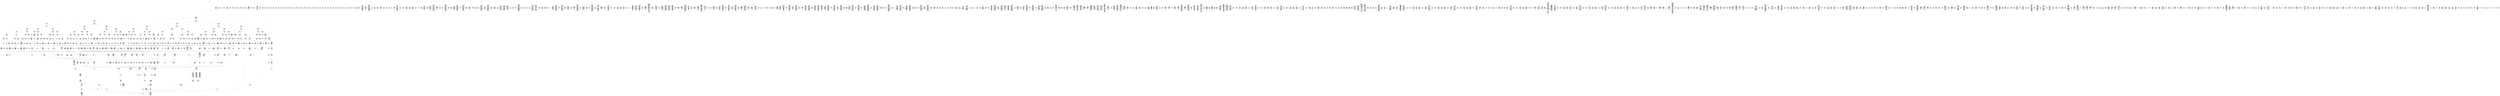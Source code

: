 /* Generated by GvGen v.1.0 (https://www.github.com/stricaud/gvgen) */

digraph G {
compound=true;
   node1 [label="[anywhere]"];
   node2 [label="# 0x0
PUSHX Data
PUSHX Data
MSTORE
PUSHX LogicData
CALLDATASIZE
LT
PUSHX Data
JUMPI
"];
   node3 [label="# 0xd
PUSHX Data
CALLDATALOAD
PUSHX BitData
SHR
PUSHX LogicData
GT
PUSHX Data
JUMPI
"];
   node4 [label="# 0x1e
PUSHX LogicData
GT
PUSHX Data
JUMPI
"];
   node5 [label="# 0x29
PUSHX LogicData
GT
PUSHX Data
JUMPI
"];
   node6 [label="# 0x34
PUSHX LogicData
GT
PUSHX Data
JUMPI
"];
   node7 [label="# 0x3f
PUSHX LogicData
GT
PUSHX Data
JUMPI
"];
   node8 [label="# 0x4a
PUSHX LogicData
EQ
PUSHX Data
JUMPI
"];
   node9 [label="# 0x55
PUSHX LogicData
EQ
PUSHX Data
JUMPI
"];
   node10 [label="# 0x60
PUSHX LogicData
EQ
PUSHX Data
JUMPI
"];
   node11 [label="# 0x6b
PUSHX Data
REVERT
"];
   node12 [label="# 0x6f
JUMPDEST
PUSHX LogicData
EQ
PUSHX Data
JUMPI
"];
   node13 [label="# 0x7b
PUSHX LogicData
EQ
PUSHX Data
JUMPI
"];
   node14 [label="# 0x86
PUSHX Data
REVERT
"];
   node15 [label="# 0x8a
JUMPDEST
PUSHX LogicData
GT
PUSHX Data
JUMPI
"];
   node16 [label="# 0x96
PUSHX LogicData
EQ
PUSHX Data
JUMPI
"];
   node17 [label="# 0xa1
PUSHX LogicData
EQ
PUSHX Data
JUMPI
"];
   node18 [label="# 0xac
PUSHX LogicData
EQ
PUSHX Data
JUMPI
"];
   node19 [label="# 0xb7
PUSHX Data
REVERT
"];
   node20 [label="# 0xbb
JUMPDEST
PUSHX LogicData
EQ
PUSHX Data
JUMPI
"];
   node21 [label="# 0xc7
PUSHX LogicData
EQ
PUSHX Data
JUMPI
"];
   node22 [label="# 0xd2
PUSHX Data
REVERT
"];
   node23 [label="# 0xd6
JUMPDEST
PUSHX LogicData
GT
PUSHX Data
JUMPI
"];
   node24 [label="# 0xe2
PUSHX LogicData
GT
PUSHX Data
JUMPI
"];
   node25 [label="# 0xed
PUSHX LogicData
EQ
PUSHX Data
JUMPI
"];
   node26 [label="# 0xf8
PUSHX LogicData
EQ
PUSHX Data
JUMPI
"];
   node27 [label="# 0x103
PUSHX LogicData
EQ
PUSHX Data
JUMPI
"];
   node28 [label="# 0x10e
PUSHX Data
REVERT
"];
   node29 [label="# 0x112
JUMPDEST
PUSHX LogicData
EQ
PUSHX Data
JUMPI
"];
   node30 [label="# 0x11e
PUSHX LogicData
EQ
PUSHX Data
JUMPI
"];
   node31 [label="# 0x129
PUSHX Data
REVERT
"];
   node32 [label="# 0x12d
JUMPDEST
PUSHX LogicData
EQ
PUSHX Data
JUMPI
"];
   node33 [label="# 0x139
PUSHX LogicData
EQ
PUSHX Data
JUMPI
"];
   node34 [label="# 0x144
PUSHX LogicData
EQ
PUSHX Data
JUMPI
"];
   node35 [label="# 0x14f
PUSHX LogicData
EQ
PUSHX Data
JUMPI
"];
   node36 [label="# 0x15a
PUSHX Data
REVERT
"];
   node37 [label="# 0x15e
JUMPDEST
PUSHX LogicData
GT
PUSHX Data
JUMPI
"];
   node38 [label="# 0x16a
PUSHX LogicData
GT
PUSHX Data
JUMPI
"];
   node39 [label="# 0x175
PUSHX LogicData
GT
PUSHX Data
JUMPI
"];
   node40 [label="# 0x180
PUSHX LogicData
EQ
PUSHX Data
JUMPI
"];
   node41 [label="# 0x18b
PUSHX LogicData
EQ
PUSHX Data
JUMPI
"];
   node42 [label="# 0x196
PUSHX LogicData
EQ
PUSHX Data
JUMPI
"];
   node43 [label="# 0x1a1
PUSHX Data
REVERT
"];
   node44 [label="# 0x1a5
JUMPDEST
PUSHX LogicData
EQ
PUSHX Data
JUMPI
"];
   node45 [label="# 0x1b1
PUSHX LogicData
EQ
PUSHX Data
JUMPI
"];
   node46 [label="# 0x1bc
PUSHX Data
REVERT
"];
   node47 [label="# 0x1c0
JUMPDEST
PUSHX LogicData
EQ
PUSHX Data
JUMPI
"];
   node48 [label="# 0x1cc
PUSHX LogicData
EQ
PUSHX Data
JUMPI
"];
   node49 [label="# 0x1d7
PUSHX LogicData
EQ
PUSHX Data
JUMPI
"];
   node50 [label="# 0x1e2
PUSHX LogicData
EQ
PUSHX Data
JUMPI
"];
   node51 [label="# 0x1ed
PUSHX Data
REVERT
"];
   node52 [label="# 0x1f1
JUMPDEST
PUSHX LogicData
GT
PUSHX Data
JUMPI
"];
   node53 [label="# 0x1fd
PUSHX LogicData
GT
PUSHX Data
JUMPI
"];
   node54 [label="# 0x208
PUSHX LogicData
EQ
PUSHX Data
JUMPI
"];
   node55 [label="# 0x213
PUSHX LogicData
EQ
PUSHX Data
JUMPI
"];
   node56 [label="# 0x21e
PUSHX LogicData
EQ
PUSHX Data
JUMPI
"];
   node57 [label="# 0x229
PUSHX Data
REVERT
"];
   node58 [label="# 0x22d
JUMPDEST
PUSHX LogicData
EQ
PUSHX Data
JUMPI
"];
   node59 [label="# 0x239
PUSHX LogicData
EQ
PUSHX Data
JUMPI
"];
   node60 [label="# 0x244
PUSHX Data
REVERT
"];
   node61 [label="# 0x248
JUMPDEST
PUSHX LogicData
EQ
PUSHX Data
JUMPI
"];
   node62 [label="# 0x254
PUSHX LogicData
EQ
PUSHX Data
JUMPI
"];
   node63 [label="# 0x25f
PUSHX LogicData
EQ
PUSHX Data
JUMPI
"];
   node64 [label="# 0x26a
PUSHX LogicData
EQ
PUSHX Data
JUMPI
"];
   node65 [label="# 0x275
PUSHX Data
REVERT
"];
   node66 [label="# 0x279
JUMPDEST
PUSHX LogicData
GT
PUSHX Data
JUMPI
"];
   node67 [label="# 0x285
PUSHX LogicData
GT
PUSHX Data
JUMPI
"];
   node68 [label="# 0x290
PUSHX LogicData
GT
PUSHX Data
JUMPI
"];
   node69 [label="# 0x29b
PUSHX LogicData
GT
PUSHX Data
JUMPI
"];
   node70 [label="# 0x2a6
PUSHX LogicData
EQ
PUSHX Data
JUMPI
"];
   node71 [label="# 0x2b1
PUSHX LogicData
EQ
PUSHX Data
JUMPI
"];
   node72 [label="# 0x2bc
PUSHX LogicData
EQ
PUSHX Data
JUMPI
"];
   node73 [label="# 0x2c7
PUSHX Data
REVERT
"];
   node74 [label="# 0x2cb
JUMPDEST
PUSHX LogicData
EQ
PUSHX Data
JUMPI
"];
   node75 [label="# 0x2d7
PUSHX LogicData
EQ
PUSHX Data
JUMPI
"];
   node76 [label="# 0x2e2
PUSHX Data
REVERT
"];
   node77 [label="# 0x2e6
JUMPDEST
PUSHX LogicData
EQ
PUSHX Data
JUMPI
"];
   node78 [label="# 0x2f2
PUSHX LogicData
EQ
PUSHX Data
JUMPI
"];
   node79 [label="# 0x2fd
PUSHX LogicData
EQ
PUSHX Data
JUMPI
"];
   node80 [label="# 0x308
PUSHX LogicData
EQ
PUSHX Data
JUMPI
"];
   node81 [label="# 0x313
PUSHX Data
REVERT
"];
   node82 [label="# 0x317
JUMPDEST
PUSHX LogicData
GT
PUSHX Data
JUMPI
"];
   node83 [label="# 0x323
PUSHX LogicData
GT
PUSHX Data
JUMPI
"];
   node84 [label="# 0x32e
PUSHX LogicData
EQ
PUSHX Data
JUMPI
"];
   node85 [label="# 0x339
PUSHX LogicData
EQ
PUSHX Data
JUMPI
"];
   node86 [label="# 0x344
PUSHX LogicData
EQ
PUSHX Data
JUMPI
"];
   node87 [label="# 0x34f
PUSHX Data
REVERT
"];
   node88 [label="# 0x353
JUMPDEST
PUSHX LogicData
EQ
PUSHX Data
JUMPI
"];
   node89 [label="# 0x35f
PUSHX LogicData
EQ
PUSHX Data
JUMPI
"];
   node90 [label="# 0x36a
PUSHX Data
REVERT
"];
   node91 [label="# 0x36e
JUMPDEST
PUSHX LogicData
EQ
PUSHX Data
JUMPI
"];
   node92 [label="# 0x37a
PUSHX LogicData
EQ
PUSHX Data
JUMPI
"];
   node93 [label="# 0x385
PUSHX LogicData
EQ
PUSHX Data
JUMPI
"];
   node94 [label="# 0x390
PUSHX LogicData
EQ
PUSHX Data
JUMPI
"];
   node95 [label="# 0x39b
PUSHX Data
REVERT
"];
   node96 [label="# 0x39f
JUMPDEST
PUSHX LogicData
GT
PUSHX Data
JUMPI
"];
   node97 [label="# 0x3ab
PUSHX LogicData
GT
PUSHX Data
JUMPI
"];
   node98 [label="# 0x3b6
PUSHX LogicData
GT
PUSHX Data
JUMPI
"];
   node99 [label="# 0x3c1
PUSHX LogicData
EQ
PUSHX Data
JUMPI
"];
   node100 [label="# 0x3cc
PUSHX LogicData
EQ
PUSHX Data
JUMPI
"];
   node101 [label="# 0x3d7
PUSHX LogicData
EQ
PUSHX Data
JUMPI
"];
   node102 [label="# 0x3e2
PUSHX Data
REVERT
"];
   node103 [label="# 0x3e6
JUMPDEST
PUSHX LogicData
EQ
PUSHX Data
JUMPI
"];
   node104 [label="# 0x3f2
PUSHX LogicData
EQ
PUSHX Data
JUMPI
"];
   node105 [label="# 0x3fd
PUSHX Data
REVERT
"];
   node106 [label="# 0x401
JUMPDEST
PUSHX LogicData
EQ
PUSHX Data
JUMPI
"];
   node107 [label="# 0x40d
PUSHX LogicData
EQ
PUSHX Data
JUMPI
"];
   node108 [label="# 0x418
PUSHX LogicData
EQ
PUSHX Data
JUMPI
"];
   node109 [label="# 0x423
PUSHX LogicData
EQ
PUSHX Data
JUMPI
"];
   node110 [label="# 0x42e
PUSHX Data
REVERT
"];
   node111 [label="# 0x432
JUMPDEST
PUSHX LogicData
GT
PUSHX Data
JUMPI
"];
   node112 [label="# 0x43e
PUSHX LogicData
GT
PUSHX Data
JUMPI
"];
   node113 [label="# 0x449
PUSHX LogicData
EQ
PUSHX Data
JUMPI
"];
   node114 [label="# 0x454
PUSHX LogicData
EQ
PUSHX Data
JUMPI
"];
   node115 [label="# 0x45f
PUSHX LogicData
EQ
PUSHX Data
JUMPI
"];
   node116 [label="# 0x46a
PUSHX Data
REVERT
"];
   node117 [label="# 0x46e
JUMPDEST
PUSHX LogicData
EQ
PUSHX Data
JUMPI
"];
   node118 [label="# 0x47a
PUSHX LogicData
EQ
PUSHX Data
JUMPI
"];
   node119 [label="# 0x485
PUSHX Data
REVERT
"];
   node120 [label="# 0x489
JUMPDEST
PUSHX LogicData
EQ
PUSHX Data
JUMPI
"];
   node121 [label="# 0x495
PUSHX LogicData
EQ
PUSHX Data
JUMPI
"];
   node122 [label="# 0x4a0
PUSHX LogicData
EQ
PUSHX Data
JUMPI
"];
   node123 [label="# 0x4ab
PUSHX LogicData
EQ
PUSHX Data
JUMPI
"];
   node124 [label="# 0x4b6
JUMPDEST
PUSHX Data
REVERT
"];
   node125 [label="# 0x4bb
JUMPDEST
CALLVALUE
ISZERO
PUSHX Data
JUMPI
"];
   node126 [label="# 0x4c3
PUSHX Data
REVERT
"];
   node127 [label="# 0x4c7
JUMPDEST
PUSHX Data
PUSHX Data
CALLDATASIZE
PUSHX Data
PUSHX Data
JUMP
"];
   node128 [label="# 0x4d6
JUMPDEST
PUSHX Data
JUMP
"];
   node129 [label="# 0x4db
JUMPDEST
STOP
"];
   node130 [label="# 0x4dd
JUMPDEST
CALLVALUE
ISZERO
PUSHX Data
JUMPI
"];
   node131 [label="# 0x4e5
PUSHX Data
REVERT
"];
   node132 [label="# 0x4e9
JUMPDEST
PUSHX Data
PUSHX Data
CALLDATASIZE
PUSHX Data
PUSHX Data
JUMP
"];
   node133 [label="# 0x4f8
JUMPDEST
PUSHX Data
JUMP
"];
   node134 [label="# 0x4fd
JUMPDEST
PUSHX MemData
MLOAD
ISZERO
ISZERO
MSTORE
PUSHX ArithData
ADD
"];
   node135 [label="# 0x509
JUMPDEST
PUSHX MemData
MLOAD
SUB
RETURN
"];
   node136 [label="# 0x512
JUMPDEST
CALLVALUE
ISZERO
PUSHX Data
JUMPI
"];
   node137 [label="# 0x51a
PUSHX Data
REVERT
"];
   node138 [label="# 0x51e
JUMPDEST
PUSHX Data
PUSHX Data
JUMP
"];
   node139 [label="# 0x527
JUMPDEST
PUSHX MemData
MLOAD
PUSHX Data
PUSHX Data
JUMP
"];
   node140 [label="# 0x534
JUMPDEST
CALLVALUE
ISZERO
PUSHX Data
JUMPI
"];
   node141 [label="# 0x53c
PUSHX Data
REVERT
"];
   node142 [label="# 0x540
JUMPDEST
PUSHX Data
PUSHX Data
CALLDATASIZE
PUSHX Data
PUSHX Data
JUMP
"];
   node143 [label="# 0x54f
JUMPDEST
PUSHX Data
JUMP
"];
   node144 [label="# 0x554
JUMPDEST
PUSHX MemData
MLOAD
PUSHX ArithData
PUSHX BitData
PUSHX BitData
SHL
SUB
AND
MSTORE
PUSHX ArithData
ADD
PUSHX Data
JUMP
"];
   node145 [label="# 0x56c
JUMPDEST
CALLVALUE
ISZERO
PUSHX Data
JUMPI
"];
   node146 [label="# 0x574
PUSHX Data
REVERT
"];
   node147 [label="# 0x578
JUMPDEST
PUSHX Data
PUSHX Data
CALLDATASIZE
PUSHX Data
PUSHX Data
JUMP
"];
   node148 [label="# 0x587
JUMPDEST
PUSHX Data
JUMP
"];
   node149 [label="# 0x58c
JUMPDEST
CALLVALUE
ISZERO
PUSHX Data
JUMPI
"];
   node150 [label="# 0x594
PUSHX Data
REVERT
"];
   node151 [label="# 0x598
JUMPDEST
PUSHX Data
PUSHX Data
CALLDATASIZE
PUSHX Data
PUSHX Data
JUMP
"];
   node152 [label="# 0x5a7
JUMPDEST
PUSHX Data
JUMP
"];
   node153 [label="# 0x5ac
JUMPDEST
CALLVALUE
ISZERO
PUSHX Data
JUMPI
"];
   node154 [label="# 0x5b4
PUSHX Data
REVERT
"];
   node155 [label="# 0x5b8
JUMPDEST
PUSHX Data
PUSHX Data
CALLDATASIZE
PUSHX Data
PUSHX Data
JUMP
"];
   node156 [label="# 0x5c7
JUMPDEST
PUSHX Data
JUMP
"];
   node157 [label="# 0x5cc
JUMPDEST
CALLVALUE
ISZERO
PUSHX Data
JUMPI
"];
   node158 [label="# 0x5d4
PUSHX Data
REVERT
"];
   node159 [label="# 0x5d8
JUMPDEST
PUSHX Data
PUSHX StorData
SLOAD
JUMP
"];
   node160 [label="# 0x5e2
JUMPDEST
PUSHX MemData
MLOAD
MSTORE
PUSHX ArithData
ADD
PUSHX Data
JUMP
"];
   node161 [label="# 0x5f0
JUMPDEST
CALLVALUE
ISZERO
PUSHX Data
JUMPI
"];
   node162 [label="# 0x5f8
PUSHX Data
REVERT
"];
   node163 [label="# 0x5fc
JUMPDEST
PUSHX Data
PUSHX Data
CALLDATASIZE
PUSHX Data
PUSHX Data
JUMP
"];
   node164 [label="# 0x60b
JUMPDEST
PUSHX Data
JUMP
"];
   node165 [label="# 0x610
JUMPDEST
CALLVALUE
ISZERO
PUSHX Data
JUMPI
"];
   node166 [label="# 0x618
PUSHX Data
REVERT
"];
   node167 [label="# 0x61c
JUMPDEST
PUSHX Data
PUSHX Data
CALLDATASIZE
PUSHX Data
PUSHX Data
JUMP
"];
   node168 [label="# 0x62b
JUMPDEST
PUSHX Data
JUMP
"];
   node169 [label="# 0x630
JUMPDEST
CALLVALUE
ISZERO
PUSHX Data
JUMPI
"];
   node170 [label="# 0x638
PUSHX Data
REVERT
"];
   node171 [label="# 0x63c
JUMPDEST
PUSHX Data
PUSHX Data
CALLDATASIZE
PUSHX Data
PUSHX Data
JUMP
"];
   node172 [label="# 0x64b
JUMPDEST
PUSHX Data
JUMP
"];
   node173 [label="# 0x650
JUMPDEST
CALLVALUE
ISZERO
PUSHX Data
JUMPI
"];
   node174 [label="# 0x658
PUSHX Data
REVERT
"];
   node175 [label="# 0x65c
JUMPDEST
PUSHX Data
PUSHX Data
CALLDATASIZE
PUSHX Data
PUSHX Data
JUMP
"];
   node176 [label="# 0x66b
JUMPDEST
PUSHX Data
MSTORE
PUSHX Data
MSTORE
PUSHX Data
SHA3
PUSHX ArithData
ADD
SLOAD
JUMP
"];
   node177 [label="# 0x680
JUMPDEST
CALLVALUE
ISZERO
PUSHX Data
JUMPI
"];
   node178 [label="# 0x688
PUSHX Data
REVERT
"];
   node179 [label="# 0x68c
JUMPDEST
PUSHX Data
PUSHX Data
CALLDATASIZE
PUSHX Data
PUSHX Data
JUMP
"];
   node180 [label="# 0x69b
JUMPDEST
PUSHX Data
JUMP
"];
   node181 [label="# 0x6a0
JUMPDEST
CALLVALUE
ISZERO
PUSHX Data
JUMPI
"];
   node182 [label="# 0x6a8
PUSHX Data
REVERT
"];
   node183 [label="# 0x6ac
JUMPDEST
PUSHX Data
PUSHX Data
CALLDATASIZE
PUSHX Data
PUSHX Data
JUMP
"];
   node184 [label="# 0x6bb
JUMPDEST
PUSHX Data
JUMP
"];
   node185 [label="# 0x6c0
JUMPDEST
PUSHX Data
MLOAD
PUSHX ArithData
PUSHX BitData
PUSHX BitData
SHL
SUB
AND
MSTORE
PUSHX ArithData
ADD
MSTORE
ADD
PUSHX Data
JUMP
"];
   node186 [label="# 0x6df
JUMPDEST
CALLVALUE
ISZERO
PUSHX Data
JUMPI
"];
   node187 [label="# 0x6e7
PUSHX Data
REVERT
"];
   node188 [label="# 0x6eb
JUMPDEST
PUSHX Data
PUSHX Data
CALLDATASIZE
PUSHX Data
PUSHX Data
JUMP
"];
   node189 [label="# 0x6fa
JUMPDEST
PUSHX Data
JUMP
"];
   node190 [label="# 0x6ff
JUMPDEST
CALLVALUE
ISZERO
PUSHX Data
JUMPI
"];
   node191 [label="# 0x707
PUSHX Data
REVERT
"];
   node192 [label="# 0x70b
JUMPDEST
PUSHX Data
PUSHX Data
CALLDATASIZE
PUSHX Data
PUSHX Data
JUMP
"];
   node193 [label="# 0x71a
JUMPDEST
PUSHX Data
JUMP
"];
   node194 [label="# 0x71f
JUMPDEST
CALLVALUE
ISZERO
PUSHX Data
JUMPI
"];
   node195 [label="# 0x727
PUSHX Data
REVERT
"];
   node196 [label="# 0x72b
JUMPDEST
PUSHX StorData
SLOAD
PUSHX Data
PUSHX BitData
AND
JUMP
"];
   node197 [label="# 0x739
JUMPDEST
PUSHX MemData
MLOAD
PUSHX BitData
AND
MSTORE
PUSHX ArithData
ADD
PUSHX Data
JUMP
"];
   node198 [label="# 0x74b
JUMPDEST
CALLVALUE
ISZERO
PUSHX Data
JUMPI
"];
   node199 [label="# 0x753
PUSHX Data
REVERT
"];
   node200 [label="# 0x757
JUMPDEST
PUSHX Data
PUSHX Data
CALLDATASIZE
PUSHX Data
PUSHX Data
JUMP
"];
   node201 [label="# 0x766
JUMPDEST
PUSHX Data
JUMP
"];
   node202 [label="# 0x76b
JUMPDEST
CALLVALUE
ISZERO
PUSHX Data
JUMPI
"];
   node203 [label="# 0x773
PUSHX Data
REVERT
"];
   node204 [label="# 0x777
JUMPDEST
PUSHX Data
PUSHX Data
CALLDATASIZE
PUSHX Data
PUSHX Data
JUMP
"];
   node205 [label="# 0x786
JUMPDEST
PUSHX Data
JUMP
"];
   node206 [label="# 0x78b
JUMPDEST
CALLVALUE
ISZERO
PUSHX Data
JUMPI
"];
   node207 [label="# 0x793
PUSHX Data
REVERT
"];
   node208 [label="# 0x797
JUMPDEST
PUSHX Data
PUSHX Data
CALLDATASIZE
PUSHX Data
PUSHX Data
JUMP
"];
   node209 [label="# 0x7a6
JUMPDEST
PUSHX Data
JUMP
"];
   node210 [label="# 0x7ab
JUMPDEST
CALLVALUE
ISZERO
PUSHX Data
JUMPI
"];
   node211 [label="# 0x7b3
PUSHX Data
REVERT
"];
   node212 [label="# 0x7b7
JUMPDEST
PUSHX Data
PUSHX Data
CALLDATASIZE
PUSHX Data
PUSHX Data
JUMP
"];
   node213 [label="# 0x7c6
JUMPDEST
PUSHX Data
JUMP
"];
   node214 [label="# 0x7cb
JUMPDEST
CALLVALUE
ISZERO
PUSHX Data
JUMPI
"];
   node215 [label="# 0x7d3
PUSHX Data
REVERT
"];
   node216 [label="# 0x7d7
JUMPDEST
PUSHX Data
PUSHX Data
JUMP
"];
   node217 [label="# 0x7e0
JUMPDEST
CALLVALUE
ISZERO
PUSHX Data
JUMPI
"];
   node218 [label="# 0x7e8
PUSHX Data
REVERT
"];
   node219 [label="# 0x7ec
JUMPDEST
PUSHX Data
PUSHX Data
CALLDATASIZE
PUSHX Data
PUSHX Data
JUMP
"];
   node220 [label="# 0x7fb
JUMPDEST
PUSHX Data
JUMP
"];
   node221 [label="# 0x800
JUMPDEST
CALLVALUE
ISZERO
PUSHX Data
JUMPI
"];
   node222 [label="# 0x808
PUSHX Data
REVERT
"];
   node223 [label="# 0x80c
JUMPDEST
PUSHX Data
PUSHX Data
CALLDATASIZE
PUSHX Data
PUSHX Data
JUMP
"];
   node224 [label="# 0x81b
JUMPDEST
PUSHX Data
JUMP
"];
   node225 [label="# 0x820
JUMPDEST
CALLVALUE
ISZERO
PUSHX Data
JUMPI
"];
   node226 [label="# 0x828
PUSHX Data
REVERT
"];
   node227 [label="# 0x82c
JUMPDEST
PUSHX StorData
SLOAD
PUSHX Data
PUSHX ArithData
PUSHX BitData
PUSHX BitData
SHL
SUB
AND
JUMP
"];
   node228 [label="# 0x840
JUMPDEST
CALLVALUE
ISZERO
PUSHX Data
JUMPI
"];
   node229 [label="# 0x848
PUSHX Data
REVERT
"];
   node230 [label="# 0x84c
JUMPDEST
PUSHX Data
PUSHX Data
CALLDATASIZE
PUSHX Data
PUSHX Data
JUMP
"];
   node231 [label="# 0x85b
JUMPDEST
PUSHX Data
JUMP
"];
   node232 [label="# 0x860
JUMPDEST
CALLVALUE
ISZERO
PUSHX Data
JUMPI
"];
   node233 [label="# 0x868
PUSHX Data
REVERT
"];
   node234 [label="# 0x86c
JUMPDEST
PUSHX Data
PUSHX Data
JUMP
"];
   node235 [label="# 0x875
JUMPDEST
CALLVALUE
ISZERO
PUSHX Data
JUMPI
"];
   node236 [label="# 0x87d
PUSHX Data
REVERT
"];
   node237 [label="# 0x881
JUMPDEST
PUSHX Data
PUSHX Data
CALLDATASIZE
PUSHX Data
PUSHX Data
JUMP
"];
   node238 [label="# 0x890
JUMPDEST
PUSHX Data
JUMP
"];
   node239 [label="# 0x895
JUMPDEST
CALLVALUE
ISZERO
PUSHX Data
JUMPI
"];
   node240 [label="# 0x89d
PUSHX Data
REVERT
"];
   node241 [label="# 0x8a1
JUMPDEST
PUSHX StorData
SLOAD
PUSHX Data
PUSHX Data
DIV
PUSHX BitData
AND
JUMP
"];
   node242 [label="# 0x8b4
JUMPDEST
CALLVALUE
ISZERO
PUSHX Data
JUMPI
"];
   node243 [label="# 0x8bc
PUSHX Data
REVERT
"];
   node244 [label="# 0x8c0
JUMPDEST
PUSHX Data
PUSHX Data
CALLDATASIZE
PUSHX Data
PUSHX Data
JUMP
"];
   node245 [label="# 0x8cf
JUMPDEST
PUSHX Data
JUMP
"];
   node246 [label="# 0x8d4
JUMPDEST
CALLVALUE
ISZERO
PUSHX Data
JUMPI
"];
   node247 [label="# 0x8dc
PUSHX Data
REVERT
"];
   node248 [label="# 0x8e0
JUMPDEST
PUSHX Data
PUSHX Data
CALLDATASIZE
PUSHX Data
PUSHX Data
JUMP
"];
   node249 [label="# 0x8ef
JUMPDEST
PUSHX Data
JUMP
"];
   node250 [label="# 0x8f4
JUMPDEST
CALLVALUE
ISZERO
PUSHX Data
JUMPI
"];
   node251 [label="# 0x8fc
PUSHX Data
REVERT
"];
   node252 [label="# 0x900
JUMPDEST
PUSHX Data
PUSHX Data
JUMP
"];
   node253 [label="# 0x909
JUMPDEST
CALLVALUE
ISZERO
PUSHX Data
JUMPI
"];
   node254 [label="# 0x911
PUSHX Data
REVERT
"];
   node255 [label="# 0x915
JUMPDEST
PUSHX Data
PUSHX Data
JUMP
"];
   node256 [label="# 0x93d
JUMPDEST
CALLVALUE
ISZERO
PUSHX Data
JUMPI
"];
   node257 [label="# 0x945
PUSHX Data
REVERT
"];
   node258 [label="# 0x949
JUMPDEST
PUSHX Data
PUSHX Data
CALLDATASIZE
PUSHX Data
PUSHX Data
JUMP
"];
   node259 [label="# 0x958
JUMPDEST
PUSHX Data
JUMP
"];
   node260 [label="# 0x95d
JUMPDEST
CALLVALUE
ISZERO
PUSHX Data
JUMPI
"];
   node261 [label="# 0x965
PUSHX Data
REVERT
"];
   node262 [label="# 0x969
JUMPDEST
PUSHX Data
PUSHX Data
CALLDATASIZE
PUSHX Data
PUSHX Data
JUMP
"];
   node263 [label="# 0x978
JUMPDEST
PUSHX Data
JUMP
"];
   node264 [label="# 0x97d
JUMPDEST
CALLVALUE
ISZERO
PUSHX Data
JUMPI
"];
   node265 [label="# 0x985
PUSHX Data
REVERT
"];
   node266 [label="# 0x989
JUMPDEST
PUSHX Data
PUSHX Data
JUMP
"];
   node267 [label="# 0x992
JUMPDEST
CALLVALUE
ISZERO
PUSHX Data
JUMPI
"];
   node268 [label="# 0x99a
PUSHX Data
REVERT
"];
   node269 [label="# 0x99e
JUMPDEST
PUSHX Data
PUSHX Data
CALLDATASIZE
PUSHX Data
PUSHX Data
JUMP
"];
   node270 [label="# 0x9ad
JUMPDEST
PUSHX Data
JUMP
"];
   node271 [label="# 0x9b2
JUMPDEST
CALLVALUE
ISZERO
PUSHX Data
JUMPI
"];
   node272 [label="# 0x9ba
PUSHX Data
REVERT
"];
   node273 [label="# 0x9be
JUMPDEST
PUSHX Data
PUSHX Data
JUMP
"];
   node274 [label="# 0x9c7
JUMPDEST
CALLVALUE
ISZERO
PUSHX Data
JUMPI
"];
   node275 [label="# 0x9cf
PUSHX Data
REVERT
"];
   node276 [label="# 0x9d3
JUMPDEST
PUSHX Data
PUSHX Data
CALLDATASIZE
PUSHX Data
PUSHX Data
JUMP
"];
   node277 [label="# 0x9e2
JUMPDEST
PUSHX Data
JUMP
"];
   node278 [label="# 0x9e7
JUMPDEST
CALLVALUE
ISZERO
PUSHX Data
JUMPI
"];
   node279 [label="# 0x9ef
PUSHX Data
REVERT
"];
   node280 [label="# 0x9f3
JUMPDEST
PUSHX Data
PUSHX Data
CALLDATASIZE
PUSHX Data
PUSHX Data
JUMP
"];
   node281 [label="# 0xa02
JUMPDEST
PUSHX Data
MSTORE
PUSHX Data
MSTORE
PUSHX Data
SHA3
PUSHX ArithData
PUSHX BitData
PUSHX BitData
SHL
SUB
AND
MSTORE
MSTORE
SHA3
SLOAD
PUSHX BitData
AND
JUMP
"];
   node282 [label="# 0xa2b
JUMPDEST
CALLVALUE
ISZERO
PUSHX Data
JUMPI
"];
   node283 [label="# 0xa33
PUSHX Data
REVERT
"];
   node284 [label="# 0xa37
JUMPDEST
PUSHX Data
PUSHX Data
CALLDATASIZE
PUSHX Data
PUSHX Data
JUMP
"];
   node285 [label="# 0xa46
JUMPDEST
PUSHX Data
JUMP
"];
   node286 [label="# 0xa4b
JUMPDEST
CALLVALUE
ISZERO
PUSHX Data
JUMPI
"];
   node287 [label="# 0xa53
PUSHX Data
REVERT
"];
   node288 [label="# 0xa57
JUMPDEST
PUSHX Data
PUSHX Data
JUMP
"];
   node289 [label="# 0xa60
JUMPDEST
CALLVALUE
ISZERO
PUSHX Data
JUMPI
"];
   node290 [label="# 0xa68
PUSHX Data
REVERT
"];
   node291 [label="# 0xa6c
JUMPDEST
PUSHX Data
PUSHX Data
JUMP
"];
   node292 [label="# 0xa75
JUMPDEST
CALLVALUE
ISZERO
PUSHX Data
JUMPI
"];
   node293 [label="# 0xa7d
PUSHX Data
REVERT
"];
   node294 [label="# 0xa81
JUMPDEST
PUSHX Data
PUSHX Data
CALLDATASIZE
PUSHX Data
PUSHX Data
JUMP
"];
   node295 [label="# 0xa90
JUMPDEST
PUSHX Data
JUMP
"];
   node296 [label="# 0xa95
JUMPDEST
CALLVALUE
ISZERO
PUSHX Data
JUMPI
"];
   node297 [label="# 0xa9d
PUSHX Data
REVERT
"];
   node298 [label="# 0xaa1
JUMPDEST
PUSHX Data
PUSHX Data
CALLDATASIZE
PUSHX Data
PUSHX Data
JUMP
"];
   node299 [label="# 0xab0
JUMPDEST
PUSHX Data
JUMP
"];
   node300 [label="# 0xab5
JUMPDEST
CALLVALUE
ISZERO
PUSHX Data
JUMPI
"];
   node301 [label="# 0xabd
PUSHX Data
REVERT
"];
   node302 [label="# 0xac1
JUMPDEST
PUSHX Data
PUSHX Data
CALLDATASIZE
PUSHX Data
PUSHX Data
JUMP
"];
   node303 [label="# 0xad0
JUMPDEST
PUSHX Data
JUMP
"];
   node304 [label="# 0xad5
JUMPDEST
CALLVALUE
ISZERO
PUSHX Data
JUMPI
"];
   node305 [label="# 0xadd
PUSHX Data
REVERT
"];
   node306 [label="# 0xae1
JUMPDEST
PUSHX Data
PUSHX Data
JUMP
"];
   node307 [label="# 0xaea
JUMPDEST
CALLVALUE
ISZERO
PUSHX Data
JUMPI
"];
   node308 [label="# 0xaf2
PUSHX Data
REVERT
"];
   node309 [label="# 0xaf6
JUMPDEST
PUSHX Data
PUSHX Data
CALLDATASIZE
PUSHX Data
PUSHX Data
JUMP
"];
   node310 [label="# 0xb05
JUMPDEST
PUSHX Data
JUMP
"];
   node311 [label="# 0xb0a
JUMPDEST
CALLVALUE
ISZERO
PUSHX Data
JUMPI
"];
   node312 [label="# 0xb12
PUSHX Data
REVERT
"];
   node313 [label="# 0xb16
JUMPDEST
PUSHX Data
PUSHX Data
CALLDATASIZE
PUSHX Data
PUSHX Data
JUMP
"];
   node314 [label="# 0xb25
JUMPDEST
PUSHX Data
JUMP
"];
   node315 [label="# 0xb2a
JUMPDEST
CALLVALUE
ISZERO
PUSHX Data
JUMPI
"];
   node316 [label="# 0xb32
PUSHX Data
REVERT
"];
   node317 [label="# 0xb36
JUMPDEST
PUSHX Data
PUSHX Data
CALLDATASIZE
PUSHX Data
PUSHX Data
JUMP
"];
   node318 [label="# 0xb45
JUMPDEST
PUSHX Data
JUMP
"];
   node319 [label="# 0xb4a
JUMPDEST
CALLVALUE
ISZERO
PUSHX Data
JUMPI
"];
   node320 [label="# 0xb52
PUSHX Data
REVERT
"];
   node321 [label="# 0xb56
JUMPDEST
PUSHX Data
PUSHX Data
CALLDATASIZE
PUSHX Data
PUSHX Data
JUMP
"];
   node322 [label="# 0xb65
JUMPDEST
PUSHX Data
JUMP
"];
   node323 [label="# 0xb6a
JUMPDEST
CALLVALUE
ISZERO
PUSHX Data
JUMPI
"];
   node324 [label="# 0xb72
PUSHX Data
REVERT
"];
   node325 [label="# 0xb76
JUMPDEST
PUSHX StorData
SLOAD
PUSHX Data
PUSHX ArithData
PUSHX BitData
PUSHX BitData
SHL
SUB
AND
JUMP
"];
   node326 [label="# 0xb8a
JUMPDEST
CALLVALUE
ISZERO
PUSHX Data
JUMPI
"];
   node327 [label="# 0xb92
PUSHX Data
REVERT
"];
   node328 [label="# 0xb96
JUMPDEST
PUSHX StorData
SLOAD
PUSHX Data
PUSHX ArithData
PUSHX BitData
PUSHX BitData
SHL
SUB
AND
JUMP
"];
   node329 [label="# 0xbaa
JUMPDEST
CALLVALUE
ISZERO
PUSHX Data
JUMPI
"];
   node330 [label="# 0xbb2
PUSHX Data
REVERT
"];
   node331 [label="# 0xbb6
JUMPDEST
PUSHX Data
PUSHX Data
CALLDATASIZE
PUSHX Data
PUSHX Data
JUMP
"];
   node332 [label="# 0xbc5
JUMPDEST
PUSHX Data
JUMP
"];
   node333 [label="# 0xbca
JUMPDEST
CALLVALUE
ISZERO
PUSHX Data
JUMPI
"];
   node334 [label="# 0xbd2
PUSHX Data
REVERT
"];
   node335 [label="# 0xbd6
JUMPDEST
PUSHX Data
PUSHX Data
CALLDATASIZE
PUSHX Data
PUSHX Data
JUMP
"];
   node336 [label="# 0xbe5
JUMPDEST
PUSHX Data
JUMP
"];
   node337 [label="# 0xbea
JUMPDEST
CALLVALUE
ISZERO
PUSHX Data
JUMPI
"];
   node338 [label="# 0xbf2
PUSHX Data
REVERT
"];
   node339 [label="# 0xbf6
JUMPDEST
PUSHX Data
PUSHX Data
CALLDATASIZE
PUSHX Data
PUSHX Data
JUMP
"];
   node340 [label="# 0xc05
JUMPDEST
PUSHX Data
JUMP
"];
   node341 [label="# 0xc0a
JUMPDEST
CALLVALUE
ISZERO
PUSHX Data
JUMPI
"];
   node342 [label="# 0xc12
PUSHX Data
REVERT
"];
   node343 [label="# 0xc16
JUMPDEST
PUSHX Data
PUSHX Data
CALLDATASIZE
PUSHX Data
PUSHX Data
JUMP
"];
   node344 [label="# 0xc25
JUMPDEST
PUSHX Data
JUMP
"];
   node345 [label="# 0xc2a
JUMPDEST
CALLVALUE
ISZERO
PUSHX Data
JUMPI
"];
   node346 [label="# 0xc32
PUSHX Data
REVERT
"];
   node347 [label="# 0xc36
JUMPDEST
PUSHX Data
PUSHX Data
CALLDATASIZE
PUSHX Data
PUSHX Data
JUMP
"];
   node348 [label="# 0xc45
JUMPDEST
PUSHX Data
JUMP
"];
   node349 [label="# 0xc4a
JUMPDEST
PUSHX Data
PUSHX Data
CALLDATASIZE
PUSHX Data
PUSHX Data
JUMP
"];
   node350 [label="# 0xc58
JUMPDEST
PUSHX Data
JUMP
"];
   node351 [label="# 0xc5d
JUMPDEST
CALLVALUE
ISZERO
PUSHX Data
JUMPI
"];
   node352 [label="# 0xc65
PUSHX Data
REVERT
"];
   node353 [label="# 0xc69
JUMPDEST
PUSHX Data
PUSHX Data
CALLDATASIZE
PUSHX Data
PUSHX Data
JUMP
"];
   node354 [label="# 0xc78
JUMPDEST
PUSHX Data
JUMP
"];
   node355 [label="# 0xc7d
JUMPDEST
CALLVALUE
ISZERO
PUSHX Data
JUMPI
"];
   node356 [label="# 0xc85
PUSHX Data
REVERT
"];
   node357 [label="# 0xc89
JUMPDEST
PUSHX Data
PUSHX Data
CALLDATASIZE
PUSHX Data
PUSHX Data
JUMP
"];
   node358 [label="# 0xc98
JUMPDEST
PUSHX Data
JUMP
"];
   node359 [label="# 0xc9d
JUMPDEST
CALLVALUE
ISZERO
PUSHX Data
JUMPI
"];
   node360 [label="# 0xca5
PUSHX Data
REVERT
"];
   node361 [label="# 0xca9
JUMPDEST
PUSHX Data
PUSHX Data
JUMP
"];
   node362 [label="# 0xcd1
JUMPDEST
CALLVALUE
ISZERO
PUSHX Data
JUMPI
"];
   node363 [label="# 0xcd9
PUSHX Data
REVERT
"];
   node364 [label="# 0xcdd
JUMPDEST
PUSHX Data
PUSHX Data
CALLDATASIZE
PUSHX Data
PUSHX Data
JUMP
"];
   node365 [label="# 0xcec
JUMPDEST
PUSHX Data
JUMP
"];
   node366 [label="# 0xcf1
JUMPDEST
CALLVALUE
ISZERO
PUSHX Data
JUMPI
"];
   node367 [label="# 0xcf9
PUSHX Data
REVERT
"];
   node368 [label="# 0xcfd
JUMPDEST
PUSHX Data
PUSHX Data
JUMP
"];
   node369 [label="# 0xd25
JUMPDEST
CALLVALUE
ISZERO
PUSHX Data
JUMPI
"];
   node370 [label="# 0xd2d
PUSHX Data
REVERT
"];
   node371 [label="# 0xd31
JUMPDEST
PUSHX Data
PUSHX Data
CALLDATASIZE
PUSHX Data
PUSHX Data
JUMP
"];
   node372 [label="# 0xd40
JUMPDEST
PUSHX Data
JUMP
"];
   node373 [label="# 0xd45
JUMPDEST
CALLVALUE
ISZERO
PUSHX Data
JUMPI
"];
   node374 [label="# 0xd4d
PUSHX Data
REVERT
"];
   node375 [label="# 0xd51
JUMPDEST
PUSHX Data
PUSHX Data
CALLDATASIZE
PUSHX Data
PUSHX Data
JUMP
"];
   node376 [label="# 0xd60
JUMPDEST
PUSHX Data
JUMP
"];
   node377 [label="# 0xd65
JUMPDEST
CALLVALUE
ISZERO
PUSHX Data
JUMPI
"];
   node378 [label="# 0xd6d
PUSHX Data
REVERT
"];
   node379 [label="# 0xd71
JUMPDEST
PUSHX Data
PUSHX Data
JUMP
"];
   node380 [label="# 0xd7a
JUMPDEST
CALLVALUE
ISZERO
PUSHX Data
JUMPI
"];
   node381 [label="# 0xd82
PUSHX Data
REVERT
"];
   node382 [label="# 0xd86
JUMPDEST
PUSHX Data
PUSHX Data
CALLDATASIZE
PUSHX Data
PUSHX Data
JUMP
"];
   node383 [label="# 0xd95
JUMPDEST
PUSHX Data
JUMP
"];
   node384 [label="# 0xd9a
JUMPDEST
CALLVALUE
ISZERO
PUSHX Data
JUMPI
"];
   node385 [label="# 0xda2
PUSHX Data
REVERT
"];
   node386 [label="# 0xda6
JUMPDEST
PUSHX Data
PUSHX Data
JUMP
"];
   node387 [label="# 0xdce
JUMPDEST
CALLVALUE
ISZERO
PUSHX Data
JUMPI
"];
   node388 [label="# 0xdd6
PUSHX Data
REVERT
"];
   node389 [label="# 0xdda
JUMPDEST
PUSHX Data
PUSHX Data
CALLDATASIZE
PUSHX Data
PUSHX Data
JUMP
"];
   node390 [label="# 0xde9
JUMPDEST
PUSHX Data
JUMP
"];
   node391 [label="# 0xdee
JUMPDEST
CALLVALUE
ISZERO
PUSHX Data
JUMPI
"];
   node392 [label="# 0xdf6
PUSHX Data
REVERT
"];
   node393 [label="# 0xdfa
JUMPDEST
PUSHX Data
PUSHX Data
JUMP
"];
   node394 [label="# 0xe22
JUMPDEST
CALLVALUE
ISZERO
PUSHX Data
JUMPI
"];
   node395 [label="# 0xe2a
PUSHX Data
REVERT
"];
   node396 [label="# 0xe2e
JUMPDEST
PUSHX Data
PUSHX Data
JUMP
"];
   node397 [label="# 0xe37
JUMPDEST
CALLVALUE
ISZERO
PUSHX Data
JUMPI
"];
   node398 [label="# 0xe3f
PUSHX Data
REVERT
"];
   node399 [label="# 0xe43
JUMPDEST
PUSHX Data
PUSHX Data
JUMP
"];
   node400 [label="# 0xe4c
JUMPDEST
PUSHX Data
PUSHX Data
CALLER
PUSHX Data
JUMP
"];
   node401 [label="# 0xe76
JUMPDEST
PUSHX Data
JUMPI
"];
   node402 [label="# 0xe7b
PUSHX MemData
MLOAD
PUSHX BitData
PUSHX BitData
SHL
MSTORE
PUSHX Data
PUSHX ArithData
ADD
MSTORE
PUSHX Data
PUSHX ArithData
ADD
MSTORE
PUSHX Data
PUSHX ArithData
ADD
MSTORE
PUSHX ArithData
ADD
"];
   node403 [label="# 0xebe
JUMPDEST
PUSHX MemData
MLOAD
SUB
REVERT
"];
   node404 [label="# 0xec7
JUMPDEST
PUSHX StorData
SLOAD
PUSHX Data
DIV
PUSHX BitData
AND
ISZERO
PUSHX Data
JUMPI
"];
   node405 [label="# 0xed8
PUSHX MemData
MLOAD
PUSHX BitData
PUSHX BitData
SHL
MSTORE
PUSHX Data
PUSHX ArithData
ADD
MSTORE
PUSHX Data
PUSHX ArithData
ADD
MSTORE
PUSHX BitData
PUSHX BitData
SHL
PUSHX ArithData
ADD
MSTORE
PUSHX ArithData
ADD
PUSHX Data
JUMP
"];
   node406 [label="# 0xf13
JUMPDEST
PUSHX Data
"];
   node407 [label="# 0xf16
JUMPDEST
LT
ISZERO
PUSHX Data
JUMPI
"];
   node408 [label="# 0xf1f
PUSHX Data
PUSHX Data
PUSHX StorData
SLOAD
JUMP
"];
   node409 [label="# 0xf29
JUMPDEST
PUSHX Data
PUSHX StorData
SLOAD
PUSHX ArithData
ADD
SSTORE
JUMP
"];
   node410 [label="# 0xf39
JUMPDEST
PUSHX Data
PUSHX Data
JUMP
"];
   node411 [label="# 0xf43
JUMPDEST
PUSHX Data
PUSHX Data
JUMP
"];
   node412 [label="# 0xf4e
JUMPDEST
PUSHX Data
JUMP
"];
   node413 [label="# 0xf56
JUMPDEST
JUMP
"];
   node414 [label="# 0xf5b
JUMPDEST
PUSHX Data
PUSHX Data
PUSHX Data
JUMP
"];
   node415 [label="# 0xf66
JUMPDEST
JUMP
"];
   node416 [label="# 0xf6c
JUMPDEST
PUSHX Data
PUSHX StorData
SLOAD
PUSHX Data
PUSHX Data
JUMP
"];
   node417 [label="# 0xf7b
JUMPDEST
PUSHX ArithData
ADD
PUSHX ArithData
DIV
MUL
PUSHX ArithData
ADD
PUSHX MemData
MLOAD
ADD
PUSHX Data
MSTORE
MSTORE
PUSHX ArithData
ADD
SLOAD
PUSHX Data
PUSHX Data
JUMP
"];
   node418 [label="# 0xfa7
JUMPDEST
ISZERO
PUSHX Data
JUMPI
"];
   node419 [label="# 0xfae
PUSHX LogicData
LT
PUSHX Data
JUMPI
"];
   node420 [label="# 0xfb6
PUSHX ArithData
SLOAD
DIV
MUL
MSTORE
PUSHX ArithData
ADD
PUSHX Data
JUMP
"];
   node421 [label="# 0xfc9
JUMPDEST
ADD
PUSHX Data
MSTORE
PUSHX Data
PUSHX Data
SHA3
"];
   node422 [label="# 0xfd7
JUMPDEST
SLOAD
MSTORE
PUSHX ArithData
ADD
PUSHX ArithData
ADD
GT
PUSHX Data
JUMPI
"];
   node423 [label="# 0xfeb
SUB
PUSHX BitData
AND
ADD
"];
   node424 [label="# 0xff4
JUMPDEST
JUMP
"];
   node425 [label="# 0xffe
JUMPDEST
PUSHX Data
PUSHX Data
PUSHX Data
JUMP
"];
   node426 [label="# 0x1009
JUMPDEST
PUSHX Data
MSTORE
PUSHX Data
PUSHX Data
MSTORE
PUSHX Data
SHA3
SLOAD
PUSHX ArithData
PUSHX BitData
PUSHX BitData
SHL
SUB
AND
JUMP
"];
   node427 [label="# 0x1025
JUMPDEST
PUSHX Data
PUSHX Data
PUSHX Data
JUMP
"];
   node428 [label="# 0x1030
JUMPDEST
PUSHX ArithData
PUSHX BitData
PUSHX BitData
SHL
SUB
AND
PUSHX ArithData
PUSHX BitData
PUSHX BitData
SHL
SUB
AND
SUB
PUSHX Data
JUMPI
"];
   node429 [label="# 0x104c
PUSHX MemData
MLOAD
PUSHX BitData
PUSHX BitData
SHL
MSTORE
PUSHX Data
PUSHX ArithData
ADD
MSTORE
PUSHX Data
PUSHX ArithData
ADD
MSTORE
PUSHX Data
PUSHX ArithData
ADD
MSTORE
PUSHX Data
PUSHX ArithData
ADD
MSTORE
PUSHX ArithData
ADD
PUSHX Data
JUMP
"];
   node430 [label="# 0x10b9
JUMPDEST
CALLER
PUSHX ArithData
PUSHX BitData
PUSHX BitData
SHL
SUB
AND
EQ
PUSHX Data
JUMPI
"];
   node431 [label="# 0x10cb
PUSHX Data
CALLER
PUSHX Data
JUMP
"];
   node432 [label="# 0x10d5
JUMPDEST
PUSHX Data
JUMPI
"];
   node433 [label="# 0x10da
PUSHX MemData
MLOAD
PUSHX BitData
PUSHX BitData
SHL
MSTORE
PUSHX Data
PUSHX ArithData
ADD
MSTORE
PUSHX Data
PUSHX ArithData
ADD
MSTORE
PUSHX Data
PUSHX ArithData
ADD
MSTORE
PUSHX Data
PUSHX ArithData
ADD
MSTORE
PUSHX ArithData
ADD
PUSHX Data
JUMP
"];
   node434 [label="# 0x1147
JUMPDEST
PUSHX Data
PUSHX Data
JUMP
"];
   node435 [label="# 0x1151
JUMPDEST
PUSHX Data
PUSHX Data
PUSHX Data
JUMP
"];
   node436 [label="# 0x115c
JUMPDEST
CALLER
PUSHX Data
MSTORE
PUSHX Data
PUSHX Data
MSTORE
PUSHX Data
SHA3
SLOAD
PUSHX BitData
AND
PUSHX Data
JUMPI
"];
   node437 [label="# 0x1194
PUSHX ArithData
PUSHX BitData
PUSHX BitData
SHL
SUB
AND
PUSHX Data
MSTORE
PUSHX MemData
MLOAD
PUSHX Data
PUSHX Data
CODECOPY
MLOAD
MSTORE
PUSHX Data
MSTORE
PUSHX Data
SHA3
SLOAD
PUSHX BitData
AND
"];
   node438 [label="# 0x11be
JUMPDEST
PUSHX Data
JUMPI
"];
   node439 [label="# 0x11c3
PUSHX MemData
MLOAD
PUSHX BitData
PUSHX BitData
SHL
MSTORE
PUSHX Data
PUSHX ArithData
ADD
MSTORE
PUSHX Data
PUSHX ArithData
ADD
MSTORE
PUSHX Data
PUSHX ArithData
ADD
MSTORE
PUSHX ArithData
ADD
PUSHX Data
JUMP
"];
   node440 [label="# 0x120a
JUMPDEST
PUSHX Data
PUSHX Data
PUSHX Data
JUMP
"];
   node441 [label="# 0x1216
JUMPDEST
PUSHX MemData
MLOAD
MSTORE
PUSHX Data
PUSHX ArithData
ADD
"];
   node442 [label="# 0x1242
JUMPDEST
PUSHX MemData
MLOAD
SUB
LOGX
JUMP
"];
   node443 [label="# 0x124f
JUMPDEST
PUSHX Data
PUSHX Data
CALLER
PUSHX Data
JUMP
"];
   node444 [label="# 0x1279
JUMPDEST
PUSHX Data
JUMPI
"];
   node445 [label="# 0x127e
PUSHX MemData
MLOAD
PUSHX BitData
PUSHX BitData
SHL
MSTORE
PUSHX Data
PUSHX ArithData
ADD
MSTORE
PUSHX Data
PUSHX ArithData
ADD
MSTORE
PUSHX Data
PUSHX ArithData
ADD
MSTORE
PUSHX ArithData
ADD
PUSHX Data
JUMP
"];
   node446 [label="# 0x12c5
JUMPDEST
PUSHX StorData
SLOAD
PUSHX Data
DIV
PUSHX BitData
AND
ISZERO
PUSHX Data
JUMPI
"];
   node447 [label="# 0x12d6
PUSHX MemData
MLOAD
PUSHX BitData
PUSHX BitData
SHL
MSTORE
PUSHX Data
PUSHX ArithData
ADD
MSTORE
PUSHX Data
PUSHX ArithData
ADD
MSTORE
PUSHX BitData
PUSHX BitData
SHL
PUSHX ArithData
ADD
MSTORE
PUSHX ArithData
ADD
PUSHX Data
JUMP
"];
   node448 [label="# 0x1311
JUMPDEST
PUSHX Data
PUSHX Data
PUSHX StorData
SLOAD
JUMP
"];
   node449 [label="# 0x131c
JUMPDEST
PUSHX Data
PUSHX StorData
SLOAD
PUSHX ArithData
ADD
SSTORE
JUMP
"];
   node450 [label="# 0x132c
JUMPDEST
PUSHX Data
PUSHX Data
JUMP
"];
   node451 [label="# 0x1336
JUMPDEST
JUMP
"];
   node452 [label="# 0x133a
JUMPDEST
CALLER
PUSHX Data
MSTORE
PUSHX MemData
MLOAD
PUSHX Data
PUSHX Data
CODECOPY
MLOAD
MSTORE
PUSHX Data
MSTORE
PUSHX Data
SHA3
SLOAD
PUSHX BitData
AND
PUSHX Data
JUMPI
"];
   node453 [label="# 0x135f
PUSHX MemData
MLOAD
PUSHX BitData
PUSHX BitData
SHL
MSTORE
PUSHX Data
PUSHX ArithData
ADD
MSTORE
PUSHX Data
PUSHX ArithData
ADD
MSTORE
PUSHX Data
PUSHX ArithData
ADD
MSTORE
PUSHX ArithData
ADD
PUSHX Data
JUMP
"];
   node454 [label="# 0x13a6
JUMPDEST
PUSHX StorData
SLOAD
PUSHX ArithData
PUSHX BitData
PUSHX BitData
SHL
SUB
NOT
AND
PUSHX ArithData
PUSHX BitData
PUSHX BitData
SHL
SUB
AND
OR
SSTORE
JUMP
"];
   node455 [label="# 0x13c9
JUMPDEST
PUSHX Data
CALLER
"];
   node456 [label="# 0x13ce
JUMPDEST
PUSHX Data
JUMP
"];
   node457 [label="# 0x13d4
JUMPDEST
PUSHX Data
JUMPI
"];
   node458 [label="# 0x13d9
PUSHX MemData
MLOAD
PUSHX BitData
PUSHX BitData
SHL
MSTORE
PUSHX Data
PUSHX ArithData
ADD
MSTORE
PUSHX Data
PUSHX ArithData
ADD
MSTORE
PUSHX Data
PUSHX ArithData
ADD
MSTORE
PUSHX BitData
PUSHX BitData
SHL
PUSHX ArithData
ADD
MSTORE
PUSHX ArithData
ADD
PUSHX Data
JUMP
"];
   node459 [label="# 0x1437
JUMPDEST
PUSHX Data
PUSHX Data
JUMP
"];
   node460 [label="# 0x1442
JUMPDEST
PUSHX Data
CALLER
"];
   node461 [label="# 0x1447
JUMPDEST
PUSHX Data
JUMP
"];
   node462 [label="# 0x144d
JUMPDEST
PUSHX Data
JUMPI
"];
   node463 [label="# 0x1452
PUSHX MemData
MLOAD
PUSHX BitData
PUSHX BitData
SHL
MSTORE
PUSHX Data
PUSHX ArithData
ADD
MSTORE
PUSHX Data
PUSHX ArithData
ADD
MSTORE
PUSHX Data
PUSHX ArithData
ADD
MSTORE
PUSHX ArithData
ADD
PUSHX Data
JUMP
"];
   node464 [label="# 0x1499
JUMPDEST
PUSHX Data
MSTORE
PUSHX Data
PUSHX Data
MSTORE
PUSHX Data
SHA3
PUSHX ArithData
ADD
SLOAD
PUSHX BitData
NOT
AND
ISZERO
ISZERO
OR
SSTORE
PUSHX MemData
MLOAD
MSTORE
PUSHX Data
PUSHX ArithData
ADD
"];
   node465 [label="# 0x14e2
JUMPDEST
PUSHX MemData
MLOAD
SUB
LOGX
JUMP
"];
   node466 [label="# 0x14ee
JUMPDEST
PUSHX Data
PUSHX Data
PUSHX Data
PUSHX Data
JUMP
"];
   node467 [label="# 0x14fd
JUMPDEST
PUSHX Data
PUSHX Data
PUSHX Data
JUMP
"];
   node468 [label="# 0x1512
JUMPDEST
PUSHX Data
PUSHX Data
JUMP
"];
   node469 [label="# 0x151c
JUMPDEST
JUMP
"];
   node470 [label="# 0x1527
JUMPDEST
CALLER
PUSHX Data
MSTORE
PUSHX Data
PUSHX Data
MSTORE
PUSHX Data
SHA3
SLOAD
PUSHX BitData
AND
PUSHX Data
JUMPI
"];
   node471 [label="# 0x155f
PUSHX ArithData
PUSHX BitData
PUSHX BitData
SHL
SUB
AND
PUSHX Data
MSTORE
PUSHX MemData
MLOAD
PUSHX Data
PUSHX Data
CODECOPY
MLOAD
MSTORE
PUSHX Data
MSTORE
PUSHX Data
SHA3
SLOAD
PUSHX BitData
AND
"];
   node472 [label="# 0x1589
JUMPDEST
PUSHX Data
JUMPI
"];
   node473 [label="# 0x158e
PUSHX MemData
MLOAD
PUSHX BitData
PUSHX BitData
SHL
MSTORE
PUSHX Data
PUSHX ArithData
ADD
MSTORE
PUSHX Data
PUSHX ArithData
ADD
MSTORE
PUSHX Data
PUSHX ArithData
ADD
MSTORE
PUSHX ArithData
ADD
PUSHX Data
JUMP
"];
   node474 [label="# 0x15d5
JUMPDEST
PUSHX Data
PUSHX Data
PUSHX Data
JUMP
"];
   node475 [label="# 0x15e1
JUMPDEST
PUSHX Data
MSTORE
PUSHX Data
MSTORE
PUSHX Data
SHA3
PUSHX ArithData
ADD
SLOAD
PUSHX Data
PUSHX Data
JUMP
"];
   node476 [label="# 0x15fc
JUMPDEST
PUSHX Data
PUSHX Data
JUMP
"];
   node477 [label="# 0x1606
JUMPDEST
PUSHX ArithData
PUSHX BitData
PUSHX BitData
SHL
SUB
AND
CALLER
EQ
PUSHX Data
JUMPI
"];
   node478 [label="# 0x1617
PUSHX MemData
MLOAD
PUSHX BitData
PUSHX BitData
SHL
MSTORE
PUSHX Data
PUSHX ArithData
ADD
MSTORE
PUSHX Data
PUSHX ArithData
ADD
MSTORE
PUSHX Data
PUSHX ArithData
ADD
MSTORE
PUSHX Data
PUSHX ArithData
ADD
MSTORE
PUSHX ArithData
ADD
PUSHX Data
JUMP
"];
   node479 [label="# 0x1684
JUMPDEST
PUSHX Data
PUSHX Data
JUMP
"];
   node480 [label="# 0x168e
JUMPDEST
PUSHX Data
PUSHX MemData
MLOAD
PUSHX ArithData
ADD
PUSHX Data
MSTORE
PUSHX Data
MSTORE
PUSHX Data
JUMP
"];
   node481 [label="# 0x16a9
JUMPDEST
PUSHX Data
CALLER
PUSHX Data
JUMP
"];
   node482 [label="# 0x16b2
JUMPDEST
PUSHX Data
JUMPI
"];
   node483 [label="# 0x16b7
PUSHX MemData
MLOAD
PUSHX BitData
PUSHX BitData
SHL
MSTORE
PUSHX Data
PUSHX ArithData
ADD
MSTORE
PUSHX Data
PUSHX ArithData
ADD
MSTORE
PUSHX Data
PUSHX ArithData
ADD
MSTORE
PUSHX BitData
PUSHX BitData
SHL
PUSHX ArithData
ADD
MSTORE
PUSHX ArithData
ADD
PUSHX Data
JUMP
"];
   node484 [label="# 0x1715
JUMPDEST
PUSHX Data
PUSHX Data
JUMP
"];
   node485 [label="# 0x171e
JUMPDEST
JUMP
"];
   node486 [label="# 0x1721
JUMPDEST
PUSHX Data
MSTORE
PUSHX Data
PUSHX ArithData
MSTORE
PUSHX Data
SHA3
MLOAD
ADD
MSTORE
SLOAD
MSTORE
PUSHX ArithData
ADD
SLOAD
PUSHX ArithData
PUSHX BitData
PUSHX BitData
SHL
SUB
AND
ADD
MSTORE
PUSHX Data
JUMPI
"];
   node487 [label="# 0x1758
PUSHX StorData
SLOAD
PUSHX StorData
SLOAD
PUSHX ArithData
PUSHX BitData
PUSHX BitData
SHL
SUB
AND
JUMP
"];
   node488 [label="# 0x1772
JUMPDEST
PUSHX ArithData
ADD
MLOAD
MLOAD
JUMP
"];
   node489 [label="# 0x1783
JUMPDEST
PUSHX StorData
SLOAD
PUSHX Data
PUSHX Data
JUMP
"];
   node490 [label="# 0x1790
JUMPDEST
PUSHX ArithData
ADD
PUSHX ArithData
DIV
MUL
PUSHX ArithData
ADD
PUSHX MemData
MLOAD
ADD
PUSHX Data
MSTORE
MSTORE
PUSHX ArithData
ADD
SLOAD
PUSHX Data
PUSHX Data
JUMP
"];
   node491 [label="# 0x17bc
JUMPDEST
ISZERO
PUSHX Data
JUMPI
"];
   node492 [label="# 0x17c3
PUSHX LogicData
LT
PUSHX Data
JUMPI
"];
   node493 [label="# 0x17cb
PUSHX ArithData
SLOAD
DIV
MUL
MSTORE
PUSHX ArithData
ADD
PUSHX Data
JUMP
"];
   node494 [label="# 0x17de
JUMPDEST
ADD
PUSHX Data
MSTORE
PUSHX Data
PUSHX Data
SHA3
"];
   node495 [label="# 0x17ec
JUMPDEST
SLOAD
MSTORE
PUSHX ArithData
ADD
PUSHX ArithData
ADD
GT
PUSHX Data
JUMPI
"];
   node496 [label="# 0x1800
SUB
PUSHX BitData
AND
ADD
"];
   node497 [label="# 0x1809
JUMPDEST
JUMP
"];
   node498 [label="# 0x1811
JUMPDEST
PUSHX Data
MSTORE
PUSHX Data
PUSHX Data
MSTORE
PUSHX Data
SHA3
SLOAD
PUSHX ArithData
PUSHX BitData
PUSHX BitData
SHL
SUB
AND
ISZERO
ISZERO
PUSHX Data
JUMP
"];
   node499 [label="# 0x1830
JUMPDEST
PUSHX Data
MSTORE
PUSHX Data
PUSHX Data
MSTORE
PUSHX Data
SHA3
SLOAD
PUSHX Data
PUSHX ArithData
PUSHX BitData
PUSHX BitData
SHL
SUB
AND
PUSHX Data
JUMPI
"];
   node500 [label="# 0x1850
PUSHX MemData
MLOAD
PUSHX BitData
PUSHX BitData
SHL
MSTORE
PUSHX Data
PUSHX ArithData
ADD
MSTORE
PUSHX Data
PUSHX ArithData
ADD
MSTORE
PUSHX Data
PUSHX ArithData
ADD
MSTORE
PUSHX ArithData
ADD
PUSHX Data
JUMP
"];
   node501 [label="# 0x1897
JUMPDEST
PUSHX Data
PUSHX Data
JUMP
"];
   node502 [label="# 0x18a0
JUMPDEST
PUSHX StorData
SLOAD
PUSHX Data
PUSHX ArithData
PUSHX BitData
PUSHX BitData
SHL
SUB
AND
ISZERO
PUSHX Data
JUMPI
"];
   node503 [label="# 0x18b5
PUSHX StorData
SLOAD
PUSHX MemData
MLOAD
PUSHX BitData
PUSHX BitData
SHL
MSTORE
PUSHX ArithData
ADD
MSTORE
PUSHX ArithData
ADD
MSTORE
PUSHX Data
PUSHX ArithData
ADD
MSTORE
PUSHX ArithData
PUSHX BitData
PUSHX BitData
SHL
SUB
AND
PUSHX Data
PUSHX ArithData
ADD
PUSHX Data
PUSHX MemData
MLOAD
SUB
GAS
STATICCALL
ISZERO
ISZERO
PUSHX Data
JUMPI
"];
   node504 [label="# 0x1904
RETURNDATASIZE
PUSHX Data
RETURNDATACOPY
RETURNDATASIZE
PUSHX Data
REVERT
"];
   node505 [label="# 0x190d
JUMPDEST
PUSHX MemData
MLOAD
RETURNDATASIZE
PUSHX BitData
NOT
PUSHX ArithData
ADD
AND
ADD
PUSHX Data
MSTORE
ADD
PUSHX Data
PUSHX Data
JUMP
"];
   node506 [label="# 0x1931
JUMPDEST
PUSHX Data
JUMP
"];
   node507 [label="# 0x1939
JUMPDEST
PUSHX StorData
SLOAD
PUSHX Data
PUSHX Data
JUMP
"];
   node508 [label="# 0x1946
JUMPDEST
PUSHX Data
MSTORE
PUSHX Data
PUSHX Data
MSTORE
PUSHX Data
SHA3
SLOAD
PUSHX ArithData
PUSHX BitData
PUSHX BitData
SHL
SUB
AND
PUSHX Data
JUMPI
"];
   node509 [label="# 0x1964
PUSHX MemData
MLOAD
PUSHX BitData
PUSHX BitData
SHL
MSTORE
PUSHX Data
PUSHX ArithData
ADD
MSTORE
PUSHX Data
PUSHX ArithData
ADD
MSTORE
PUSHX Data
PUSHX ArithData
ADD
MSTORE
PUSHX ArithData
ADD
PUSHX Data
JUMP
"];
   node510 [label="# 0x19ab
JUMPDEST
CALLER
PUSHX Data
MSTORE
PUSHX MemData
MLOAD
PUSHX Data
PUSHX Data
CODECOPY
MLOAD
MSTORE
PUSHX Data
MSTORE
PUSHX Data
SHA3
SLOAD
PUSHX BitData
AND
PUSHX Data
JUMPI
"];
   node511 [label="# 0x19d0
PUSHX MemData
MLOAD
PUSHX BitData
PUSHX BitData
SHL
MSTORE
PUSHX Data
PUSHX ArithData
ADD
MSTORE
PUSHX Data
PUSHX ArithData
ADD
MSTORE
PUSHX Data
PUSHX ArithData
ADD
MSTORE
PUSHX ArithData
ADD
PUSHX Data
JUMP
"];
   node512 [label="# 0x1a17
JUMPDEST
PUSHX Data
PUSHX Data
PUSHX Data
JUMP
"];
   node513 [label="# 0x1a22
JUMPDEST
PUSHX MemData
MLOAD
PUSHX Data
PUSHX Data
LOGX
JUMP
"];
   node514 [label="# 0x1a4f
JUMPDEST
PUSHX Data
PUSHX ArithData
PUSHX BitData
PUSHX BitData
SHL
SUB
AND
PUSHX Data
JUMPI
"];
   node515 [label="# 0x1a60
PUSHX MemData
MLOAD
PUSHX BitData
PUSHX BitData
SHL
MSTORE
PUSHX Data
PUSHX ArithData
ADD
MSTORE
PUSHX Data
PUSHX ArithData
ADD
MSTORE
PUSHX Data
PUSHX ArithData
ADD
MSTORE
PUSHX Data
PUSHX ArithData
ADD
MSTORE
PUSHX ArithData
ADD
PUSHX Data
JUMP
"];
   node516 [label="# 0x1acd
JUMPDEST
PUSHX ArithData
PUSHX BitData
PUSHX BitData
SHL
SUB
AND
PUSHX Data
MSTORE
PUSHX Data
PUSHX Data
MSTORE
PUSHX Data
SHA3
SLOAD
JUMP
"];
   node517 [label="# 0x1ae9
JUMPDEST
PUSHX Data
PUSHX Data
PUSHX Data
JUMP
"];
   node518 [label="# 0x1b13
JUMPDEST
PUSHX Data
PUSHX Data
CALLER
PUSHX Data
JUMP
"];
   node519 [label="# 0x1b3d
JUMPDEST
PUSHX MemData
MLOAD
PUSHX Data
CALLER
PUSHX Data
LOGX
JUMP
"];
   node520 [label="# 0x1b6d
JUMPDEST
PUSHX StorData
SLOAD
PUSHX Data
PUSHX ArithData
PUSHX BitData
PUSHX BitData
SHL
SUB
AND
EXTCODESIZE
ISZERO
PUSHX Data
JUMPI
"];
   node521 [label="# 0x1b83
PUSHX StorData
SLOAD
PUSHX MemData
MLOAD
PUSHX Data
MSTORE
PUSHX ArithData
PUSHX BitData
PUSHX BitData
SHL
SUB
AND
PUSHX ArithData
ADD
MSTORE
AND
PUSHX Data
PUSHX ArithData
ADD
PUSHX Data
PUSHX MemData
MLOAD
SUB
GAS
STATICCALL
ISZERO
PUSHX Data
JUMPI
"];
   node522 [label="# 0x1bdf
PUSHX MemData
MLOAD
PUSHX ArithData
RETURNDATASIZE
ADD
PUSHX BitData
NOT
AND
ADD
MSTORE
PUSHX Data
ADD
PUSHX Data
JUMP
"];
   node523 [label="# 0x1bfe
JUMPDEST
PUSHX Data
"];
   node524 [label="# 0x1c01
JUMPDEST
ISZERO
PUSHX Data
JUMPI
"];
   node525 [label="# 0x1c07
PUSHX ArithData
PUSHX BitData
PUSHX BitData
SHL
SUB
AND
PUSHX ArithData
PUSHX BitData
PUSHX BitData
SHL
SUB
AND
EQ
PUSHX Data
JUMP
"];
   node526 [label="# 0x1c23
JUMPDEST
PUSHX Data
JUMP
"];
   node527 [label="# 0x1c2c
JUMPDEST
CALLER
PUSHX Data
MSTORE
PUSHX Data
PUSHX Data
MSTORE
PUSHX Data
SHA3
SLOAD
PUSHX BitData
AND
PUSHX Data
JUMPI
"];
   node528 [label="# 0x1c64
PUSHX ArithData
PUSHX BitData
PUSHX BitData
SHL
SUB
AND
PUSHX Data
MSTORE
PUSHX MemData
MLOAD
PUSHX Data
PUSHX Data
CODECOPY
MLOAD
MSTORE
PUSHX Data
MSTORE
PUSHX Data
SHA3
SLOAD
PUSHX BitData
AND
"];
   node529 [label="# 0x1c8e
JUMPDEST
PUSHX Data
JUMPI
"];
   node530 [label="# 0x1c93
PUSHX MemData
MLOAD
PUSHX BitData
PUSHX BitData
SHL
MSTORE
PUSHX Data
PUSHX ArithData
ADD
MSTORE
PUSHX Data
PUSHX ArithData
ADD
MSTORE
PUSHX Data
PUSHX ArithData
ADD
MSTORE
PUSHX ArithData
ADD
PUSHX Data
JUMP
"];
   node531 [label="# 0x1cda
JUMPDEST
PUSHX StorData
SLOAD
PUSHX Data
DIV
PUSHX BitData
AND
ISZERO
PUSHX Data
JUMPI
"];
   node532 [label="# 0x1ceb
PUSHX MemData
MLOAD
PUSHX BitData
PUSHX BitData
SHL
MSTORE
PUSHX Data
PUSHX ArithData
ADD
MSTORE
PUSHX Data
PUSHX ArithData
ADD
MSTORE
PUSHX Data
PUSHX ArithData
ADD
MSTORE
PUSHX ArithData
ADD
PUSHX Data
JUMP
"];
   node533 [label="# 0x1d32
JUMPDEST
PUSHX Data
PUSHX Data
PUSHX Data
JUMP
"];
   node534 [label="# 0x1d3e
JUMPDEST
PUSHX StorData
SLOAD
PUSHX Data
PUSHX Data
JUMP
"];
   node535 [label="# 0x1d4b
JUMPDEST
PUSHX StorData
SLOAD
PUSHX Data
PUSHX ArithData
PUSHX BitData
PUSHX BitData
SHL
SUB
AND
ISZERO
PUSHX Data
JUMPI
"];
   node536 [label="# 0x1d60
PUSHX StorData
SLOAD
PUSHX MemData
MLOAD
PUSHX BitData
PUSHX BitData
SHL
MSTORE
PUSHX ArithData
PUSHX BitData
PUSHX BitData
SHL
SUB
AND
PUSHX Data
PUSHX Data
PUSHX ArithData
ADD
PUSHX Data
JUMP
"];
   node537 [label="# 0x1d93
JUMPDEST
PUSHX Data
PUSHX MemData
MLOAD
SUB
GAS
STATICCALL
ISZERO
ISZERO
PUSHX Data
JUMPI
"];
   node538 [label="# 0x1da7
RETURNDATASIZE
PUSHX Data
RETURNDATACOPY
RETURNDATASIZE
PUSHX Data
REVERT
"];
   node539 [label="# 0x1db0
JUMPDEST
PUSHX MemData
MLOAD
RETURNDATASIZE
PUSHX BitData
NOT
PUSHX ArithData
ADD
AND
ADD
PUSHX Data
MSTORE
ADD
PUSHX Data
PUSHX Data
JUMP
"];
   node540 [label="# 0x1dd4
JUMPDEST
PUSHX Data
JUMP
"];
   node541 [label="# 0x1ddb
JUMPDEST
PUSHX Data
"];
   node542 [label="# 0x1ddf
JUMPDEST
JUMP
"];
   node543 [label="# 0x1de6
JUMPDEST
PUSHX Data
PUSHX Data
PUSHX Data
PUSHX Data
JUMP
"];
   node544 [label="# 0x1e11
JUMPDEST
PUSHX ArithData
SUB
PUSHX Data
JUMPI
"];
   node545 [label="# 0x1e19
PUSHX Data
JUMP
"];
   node546 [label="# 0x1e1e
JUMPDEST
PUSHX Data
PUSHX Data
PUSHX Data
PUSHX Data
JUMP
"];
   node547 [label="# 0x1e49
JUMPDEST
JUMP
"];
   node548 [label="# 0x1e4e
JUMPDEST
PUSHX Data
MSTORE
PUSHX Data
PUSHX Data
MSTORE
PUSHX Data
SHA3
PUSHX Data
PUSHX Data
JUMP
"];
   node549 [label="# 0x1e66
JUMPDEST
CALLER
PUSHX Data
MSTORE
PUSHX Data
PUSHX Data
MSTORE
PUSHX Data
SHA3
SLOAD
PUSHX BitData
AND
PUSHX Data
JUMPI
"];
   node550 [label="# 0x1e9e
PUSHX ArithData
PUSHX BitData
PUSHX BitData
SHL
SUB
AND
PUSHX Data
MSTORE
PUSHX MemData
MLOAD
PUSHX Data
PUSHX Data
CODECOPY
MLOAD
MSTORE
PUSHX Data
MSTORE
PUSHX Data
SHA3
SLOAD
PUSHX BitData
AND
"];
   node551 [label="# 0x1ec8
JUMPDEST
PUSHX Data
JUMPI
"];
   node552 [label="# 0x1ecd
PUSHX MemData
MLOAD
PUSHX BitData
PUSHX BitData
SHL
MSTORE
PUSHX Data
PUSHX ArithData
ADD
MSTORE
PUSHX Data
PUSHX ArithData
ADD
MSTORE
PUSHX Data
PUSHX ArithData
ADD
MSTORE
PUSHX ArithData
ADD
PUSHX Data
JUMP
"];
   node553 [label="# 0x1f14
JUMPDEST
PUSHX StorData
SLOAD
PUSHX Data
DIV
PUSHX BitData
AND
ISZERO
PUSHX Data
JUMPI
"];
   node554 [label="# 0x1f25
PUSHX MemData
MLOAD
PUSHX BitData
PUSHX BitData
SHL
MSTORE
PUSHX Data
PUSHX ArithData
ADD
MSTORE
PUSHX Data
PUSHX ArithData
ADD
MSTORE
PUSHX Data
PUSHX ArithData
ADD
MSTORE
PUSHX ArithData
ADD
PUSHX Data
JUMP
"];
   node555 [label="# 0x1f6c
JUMPDEST
PUSHX Data
PUSHX Data
JUMP
"];
   node556 [label="# 0x1f75
JUMPDEST
PUSHX MemData
MLOAD
PUSHX Data
PUSHX Data
LOGX
JUMP
"];
   node557 [label="# 0x1fa2
JUMPDEST
PUSHX Data
PUSHX StorData
SLOAD
PUSHX Data
PUSHX Data
JUMP
"];
   node558 [label="# 0x1fb1
JUMPDEST
PUSHX StorData
SLOAD
PUSHX Data
PUSHX Data
JUMP
"];
   node559 [label="# 0x1fbe
JUMPDEST
CALLER
PUSHX Data
MSTORE
PUSHX MemData
MLOAD
PUSHX Data
PUSHX Data
CODECOPY
MLOAD
MSTORE
PUSHX Data
MSTORE
PUSHX Data
SHA3
SLOAD
PUSHX BitData
AND
PUSHX Data
JUMPI
"];
   node560 [label="# 0x1fe3
PUSHX MemData
MLOAD
PUSHX BitData
PUSHX BitData
SHL
MSTORE
PUSHX Data
PUSHX ArithData
ADD
MSTORE
PUSHX Data
PUSHX ArithData
ADD
MSTORE
PUSHX Data
PUSHX ArithData
ADD
MSTORE
PUSHX ArithData
ADD
PUSHX Data
JUMP
"];
   node561 [label="# 0x202a
JUMPDEST
PUSHX Data
PUSHX Data
PUSHX Data
JUMP
"];
   node562 [label="# 0x2035
JUMPDEST
CALLER
PUSHX Data
MSTORE
PUSHX MemData
MLOAD
PUSHX Data
PUSHX Data
CODECOPY
MLOAD
MSTORE
PUSHX Data
MSTORE
PUSHX Data
SHA3
SLOAD
PUSHX BitData
AND
PUSHX Data
JUMPI
"];
   node563 [label="# 0x205a
PUSHX MemData
MLOAD
PUSHX BitData
PUSHX BitData
SHL
MSTORE
PUSHX Data
PUSHX ArithData
ADD
MSTORE
PUSHX Data
PUSHX ArithData
ADD
MSTORE
PUSHX Data
PUSHX ArithData
ADD
MSTORE
PUSHX ArithData
ADD
PUSHX Data
JUMP
"];
   node564 [label="# 0x20a1
JUMPDEST
PUSHX StorData
SLOAD
PUSHX ArithData
PUSHX BitData
PUSHX BitData
SHL
SUB
NOT
AND
PUSHX ArithData
PUSHX BitData
PUSHX BitData
SHL
SUB
AND
OR
SSTORE
JUMP
"];
   node565 [label="# 0x20c4
JUMPDEST
CALLER
PUSHX Data
MSTORE
PUSHX Data
PUSHX Data
MSTORE
PUSHX Data
SHA3
SLOAD
PUSHX BitData
AND
PUSHX Data
JUMPI
"];
   node566 [label="# 0x20fc
PUSHX ArithData
PUSHX BitData
PUSHX BitData
SHL
SUB
AND
PUSHX Data
MSTORE
PUSHX MemData
MLOAD
PUSHX Data
PUSHX Data
CODECOPY
MLOAD
MSTORE
PUSHX Data
MSTORE
PUSHX Data
SHA3
SLOAD
PUSHX BitData
AND
"];
   node567 [label="# 0x2126
JUMPDEST
PUSHX Data
JUMPI
"];
   node568 [label="# 0x212b
PUSHX MemData
MLOAD
PUSHX BitData
PUSHX BitData
SHL
MSTORE
PUSHX Data
PUSHX ArithData
ADD
MSTORE
PUSHX Data
PUSHX ArithData
ADD
MSTORE
PUSHX Data
PUSHX ArithData
ADD
MSTORE
PUSHX ArithData
ADD
PUSHX Data
JUMP
"];
   node569 [label="# 0x2172
JUMPDEST
PUSHX StorData
SLOAD
PUSHX Data
DIV
PUSHX BitData
AND
ISZERO
PUSHX Data
JUMPI
"];
   node570 [label="# 0x2183
PUSHX MemData
MLOAD
PUSHX BitData
PUSHX BitData
SHL
MSTORE
PUSHX Data
PUSHX ArithData
ADD
MSTORE
PUSHX Data
PUSHX ArithData
ADD
MSTORE
PUSHX Data
PUSHX ArithData
ADD
MSTORE
PUSHX ArithData
ADD
PUSHX Data
JUMP
"];
   node571 [label="# 0x21ca
JUMPDEST
PUSHX Data
PUSHX Data
JUMP
"];
   node572 [label="# 0x21d3
JUMPDEST
PUSHX Data
CALLER
PUSHX Data
JUMP
"];
   node573 [label="# 0x21de
JUMPDEST
CALLER
PUSHX Data
MSTORE
PUSHX Data
PUSHX Data
MSTORE
PUSHX Data
SHA3
SLOAD
PUSHX BitData
AND
PUSHX Data
JUMPI
"];
   node574 [label="# 0x2216
PUSHX ArithData
PUSHX BitData
PUSHX BitData
SHL
SUB
AND
PUSHX Data
MSTORE
PUSHX MemData
MLOAD
PUSHX Data
PUSHX Data
CODECOPY
MLOAD
MSTORE
PUSHX Data
MSTORE
PUSHX Data
SHA3
SLOAD
PUSHX BitData
AND
"];
   node575 [label="# 0x2240
JUMPDEST
PUSHX Data
JUMPI
"];
   node576 [label="# 0x2245
PUSHX MemData
MLOAD
PUSHX BitData
PUSHX BitData
SHL
MSTORE
PUSHX Data
PUSHX ArithData
ADD
MSTORE
PUSHX Data
PUSHX ArithData
ADD
MSTORE
PUSHX Data
PUSHX ArithData
ADD
MSTORE
PUSHX ArithData
ADD
PUSHX Data
JUMP
"];
   node577 [label="# 0x228c
JUMPDEST
PUSHX Data
PUSHX Data
JUMP
"];
   node578 [label="# 0x2296
JUMPDEST
CALLER
PUSHX Data
MSTORE
PUSHX MemData
MLOAD
PUSHX Data
PUSHX Data
CODECOPY
MLOAD
MSTORE
PUSHX Data
MSTORE
PUSHX Data
SHA3
SLOAD
PUSHX BitData
AND
PUSHX Data
JUMPI
"];
   node579 [label="# 0x22bb
PUSHX MemData
MLOAD
PUSHX BitData
PUSHX BitData
SHL
MSTORE
PUSHX Data
PUSHX ArithData
ADD
MSTORE
PUSHX Data
PUSHX ArithData
ADD
MSTORE
PUSHX Data
PUSHX ArithData
ADD
MSTORE
PUSHX Data
PUSHX ArithData
ADD
MSTORE
PUSHX ArithData
ADD
PUSHX Data
JUMP
"];
   node580 [label="# 0x2328
JUMPDEST
PUSHX Data
PUSHX Data
JUMP
"];
   node581 [label="# 0x2331
JUMPDEST
CALLER
PUSHX Data
MSTORE
PUSHX MemData
MLOAD
PUSHX Data
PUSHX Data
CODECOPY
MLOAD
MSTORE
PUSHX Data
MSTORE
PUSHX Data
SHA3
SLOAD
PUSHX BitData
AND
PUSHX Data
JUMPI
"];
   node582 [label="# 0x2356
PUSHX MemData
MLOAD
PUSHX BitData
PUSHX BitData
SHL
MSTORE
PUSHX Data
PUSHX ArithData
ADD
MSTORE
PUSHX Data
PUSHX ArithData
ADD
MSTORE
PUSHX Data
PUSHX ArithData
ADD
MSTORE
PUSHX ArithData
ADD
PUSHX Data
JUMP
"];
   node583 [label="# 0x239d
JUMPDEST
PUSHX Data
PUSHX Data
PUSHX Data
JUMP
"];
   node584 [label="# 0x23a8
JUMPDEST
PUSHX Data
CALLER
PUSHX Data
JUMP
"];
   node585 [label="# 0x23b1
JUMPDEST
PUSHX Data
JUMPI
"];
   node586 [label="# 0x23b6
PUSHX MemData
MLOAD
PUSHX BitData
PUSHX BitData
SHL
MSTORE
PUSHX Data
PUSHX ArithData
ADD
MSTORE
PUSHX Data
PUSHX ArithData
ADD
MSTORE
PUSHX Data
PUSHX ArithData
ADD
MSTORE
PUSHX BitData
PUSHX BitData
SHL
PUSHX ArithData
ADD
MSTORE
PUSHX ArithData
ADD
PUSHX Data
JUMP
"];
   node587 [label="# 0x2414
JUMPDEST
PUSHX Data
PUSHX Data
JUMP
"];
   node588 [label="# 0x2420
JUMPDEST
JUMP
"];
   node589 [label="# 0x2426
JUMPDEST
PUSHX Data
MSTORE
PUSHX Data
PUSHX Data
MSTORE
PUSHX Data
SHA3
SLOAD
PUSHX Data
PUSHX ArithData
PUSHX BitData
PUSHX BitData
SHL
SUB
AND
PUSHX Data
JUMPI
"];
   node590 [label="# 0x2446
PUSHX MemData
MLOAD
PUSHX BitData
PUSHX BitData
SHL
MSTORE
PUSHX Data
PUSHX ArithData
ADD
MSTORE
PUSHX Data
PUSHX ArithData
ADD
MSTORE
PUSHX Data
PUSHX ArithData
ADD
MSTORE
PUSHX ArithData
ADD
PUSHX Data
JUMP
"];
   node591 [label="# 0x248d
JUMPDEST
PUSHX Data
PUSHX Data
JUMP
"];
   node592 [label="# 0x2496
JUMPDEST
PUSHX Data
MSTORE
PUSHX Data
PUSHX Data
MSTORE
PUSHX Data
SHA3
SLOAD
PUSHX Data
PUSHX ArithData
PUSHX BitData
PUSHX BitData
SHL
SUB
AND
PUSHX Data
JUMPI
"];
   node593 [label="# 0x24b6
PUSHX MemData
MLOAD
PUSHX BitData
PUSHX BitData
SHL
MSTORE
PUSHX Data
PUSHX ArithData
ADD
MSTORE
PUSHX Data
PUSHX ArithData
ADD
MSTORE
PUSHX Data
PUSHX ArithData
ADD
MSTORE
PUSHX ArithData
ADD
PUSHX Data
JUMP
"];
   node594 [label="# 0x24fd
JUMPDEST
PUSHX Data
PUSHX Data
JUMP
"];
   node595 [label="# 0x2506
JUMPDEST
PUSHX Data
MSTORE
PUSHX Data
PUSHX Data
MSTORE
PUSHX Data
SHA3
PUSHX Data
PUSHX Data
JUMP
"];
   node596 [label="# 0x251d
JUMPDEST
PUSHX Data
PUSHX Data
CALLER
PUSHX Data
JUMP
"];
   node597 [label="# 0x2547
JUMPDEST
PUSHX Data
JUMPI
"];
   node598 [label="# 0x254c
PUSHX MemData
MLOAD
PUSHX BitData
PUSHX BitData
SHL
MSTORE
PUSHX Data
PUSHX ArithData
ADD
MSTORE
PUSHX Data
PUSHX ArithData
ADD
MSTORE
PUSHX Data
PUSHX ArithData
ADD
MSTORE
PUSHX ArithData
ADD
PUSHX Data
JUMP
"];
   node599 [label="# 0x2593
JUMPDEST
PUSHX StorData
SLOAD
PUSHX Data
DIV
PUSHX BitData
AND
ISZERO
PUSHX Data
JUMPI
"];
   node600 [label="# 0x25a4
PUSHX MemData
MLOAD
PUSHX BitData
PUSHX BitData
SHL
MSTORE
PUSHX Data
PUSHX ArithData
ADD
MSTORE
PUSHX Data
PUSHX ArithData
ADD
MSTORE
PUSHX BitData
PUSHX BitData
SHL
PUSHX ArithData
ADD
MSTORE
PUSHX ArithData
ADD
PUSHX Data
JUMP
"];
   node601 [label="# 0x25df
JUMPDEST
PUSHX Data
PUSHX Data
PUSHX StorData
SLOAD
JUMP
"];
   node602 [label="# 0x25ea
JUMPDEST
PUSHX Data
PUSHX StorData
SLOAD
PUSHX ArithData
ADD
SSTORE
JUMP
"];
   node603 [label="# 0x25fa
JUMPDEST
PUSHX Data
PUSHX Data
JUMP
"];
   node604 [label="# 0x2604
JUMPDEST
MLOAD
ISZERO
PUSHX Data
JUMPI
"];
   node605 [label="# 0x260c
PUSHX Data
PUSHX Data
PUSHX Data
JUMP
"];
   node606 [label="# 0x2617
JUMPDEST
PUSHX Data
"];
   node607 [label="# 0x261a
JUMPDEST
LT
ISZERO
PUSHX Data
JUMPI
"];
   node608 [label="# 0x2623
PUSHX Data
ADDRESS
LT
PUSHX Data
JUMPI
"];
   node609 [label="# 0x2631
PUSHX Data
PUSHX Data
JUMP
"];
   node610 [label="# 0x2638
JUMPDEST
PUSHX ArithData
MUL
ADD
PUSHX Data
PUSHX Data
JUMP
"];
   node611 [label="# 0x264a
JUMPDEST
PUSHX MemData
MLOAD
PUSHX Data
PUSHX Data
JUMP
"];
   node612 [label="# 0x2658
JUMPDEST
PUSHX Data
PUSHX MemData
MLOAD
SUB
GAS
DELEGATECALL
RETURNDATASIZE
PUSHX LogicData
EQ
PUSHX Data
JUMPI
"];
   node613 [label="# 0x2672
PUSHX MemData
MLOAD
PUSHX BitData
NOT
PUSHX ArithData
RETURNDATASIZE
ADD
AND
ADD
PUSHX Data
MSTORE
RETURNDATASIZE
MSTORE
RETURNDATASIZE
PUSHX Data
PUSHX ArithData
ADD
RETURNDATACOPY
PUSHX Data
JUMP
"];
   node614 [label="# 0x2693
JUMPDEST
PUSHX Data
"];
   node615 [label="# 0x2698
JUMPDEST
ISZERO
ISZERO
PUSHX Data
JUMPI
"];
   node616 [label="# 0x26a6
"];
   node617 [label="# 0x26a8
JUMPDEST
ISZERO
PUSHX Data
JUMPI
"];
   node618 [label="# 0x26ae
PUSHX Data
PUSHX Data
JUMP
"];
   node619 [label="# 0x26b6
JUMPDEST
PUSHX MemData
MLOAD
PUSHX BitData
PUSHX BitData
SHL
MSTORE
PUSHX ArithData
ADD
PUSHX Data
PUSHX Data
JUMP
"];
   node620 [label="# 0x26cf
JUMPDEST
PUSHX Data
PUSHX Data
JUMP
"];
   node621 [label="# 0x26dc
JUMPDEST
PUSHX Data
JUMP
"];
   node622 [label="# 0x26e4
JUMPDEST
CALLER
PUSHX Data
MSTORE
PUSHX MemData
MLOAD
PUSHX Data
PUSHX Data
CODECOPY
MLOAD
MSTORE
PUSHX Data
MSTORE
PUSHX Data
SHA3
SLOAD
PUSHX BitData
AND
PUSHX Data
JUMPI
"];
   node623 [label="# 0x2709
PUSHX MemData
MLOAD
PUSHX BitData
PUSHX BitData
SHL
MSTORE
PUSHX Data
PUSHX ArithData
ADD
MSTORE
PUSHX Data
PUSHX ArithData
ADD
MSTORE
PUSHX Data
PUSHX ArithData
ADD
MSTORE
PUSHX ArithData
ADD
PUSHX Data
JUMP
"];
   node624 [label="# 0x2750
JUMPDEST
PUSHX StorData
SLOAD
PUSHX Data
DIV
PUSHX BitData
AND
ISZERO
PUSHX Data
JUMPI
"];
   node625 [label="# 0x2761
PUSHX MemData
MLOAD
PUSHX BitData
PUSHX BitData
SHL
MSTORE
PUSHX Data
PUSHX ArithData
ADD
MSTORE
PUSHX Data
PUSHX ArithData
ADD
MSTORE
PUSHX Data
PUSHX ArithData
ADD
MSTORE
PUSHX ArithData
ADD
PUSHX Data
JUMP
"];
   node626 [label="# 0x27a8
JUMPDEST
PUSHX StorData
SLOAD
PUSHX ArithData
PUSHX BitData
PUSHX BitData
SHL
SUB
NOT
AND
PUSHX ArithData
PUSHX BitData
PUSHX BitData
SHL
SUB
AND
OR
SSTORE
JUMP
"];
   node627 [label="# 0x27c7
JUMPDEST
CALLER
PUSHX Data
MSTORE
PUSHX MemData
MLOAD
PUSHX Data
PUSHX Data
CODECOPY
MLOAD
MSTORE
PUSHX Data
MSTORE
PUSHX Data
SHA3
SLOAD
PUSHX BitData
AND
PUSHX Data
JUMPI
"];
   node628 [label="# 0x27ec
PUSHX MemData
MLOAD
PUSHX BitData
PUSHX BitData
SHL
MSTORE
PUSHX Data
PUSHX ArithData
ADD
MSTORE
PUSHX Data
PUSHX ArithData
ADD
MSTORE
PUSHX Data
PUSHX ArithData
ADD
MSTORE
PUSHX Data
PUSHX ArithData
ADD
MSTORE
PUSHX ArithData
ADD
PUSHX Data
JUMP
"];
   node629 [label="# 0x2859
JUMPDEST
PUSHX Data
PUSHX Data
JUMP
"];
   node630 [label="# 0x2862
JUMPDEST
PUSHX Data
MSTORE
PUSHX Data
MSTORE
PUSHX Data
SHA3
PUSHX ArithData
ADD
SLOAD
PUSHX Data
PUSHX Data
JUMP
"];
   node631 [label="# 0x287d
JUMPDEST
PUSHX Data
PUSHX Data
JUMP
"];
   node632 [label="# 0x2887
JUMPDEST
CALLER
PUSHX Data
MSTORE
PUSHX Data
PUSHX Data
MSTORE
PUSHX Data
SHA3
SLOAD
PUSHX BitData
AND
PUSHX Data
JUMPI
"];
   node633 [label="# 0x28bf
PUSHX ArithData
PUSHX BitData
PUSHX BitData
SHL
SUB
AND
PUSHX Data
MSTORE
PUSHX MemData
MLOAD
PUSHX Data
PUSHX Data
CODECOPY
MLOAD
MSTORE
PUSHX Data
MSTORE
PUSHX Data
SHA3
SLOAD
PUSHX BitData
AND
"];
   node634 [label="# 0x28e9
JUMPDEST
PUSHX Data
JUMPI
"];
   node635 [label="# 0x28ee
PUSHX MemData
MLOAD
PUSHX BitData
PUSHX BitData
SHL
MSTORE
PUSHX Data
PUSHX ArithData
ADD
MSTORE
PUSHX Data
PUSHX ArithData
ADD
MSTORE
PUSHX Data
PUSHX ArithData
ADD
MSTORE
PUSHX ArithData
ADD
PUSHX Data
JUMP
"];
   node636 [label="# 0x2935
JUMPDEST
PUSHX Data
PUSHX Data
JUMP
"];
   node637 [label="# 0x2940
JUMPDEST
PUSHX Data
MSTORE
PUSHX Data
PUSHX Data
MSTORE
PUSHX Data
SHA3
SLOAD
PUSHX Data
PUSHX ArithData
PUSHX BitData
PUSHX BitData
SHL
SUB
AND
PUSHX Data
JUMPI
"];
   node638 [label="# 0x2960
PUSHX MemData
MLOAD
PUSHX BitData
PUSHX BitData
SHL
MSTORE
PUSHX Data
PUSHX ArithData
ADD
MSTORE
PUSHX Data
PUSHX ArithData
ADD
MSTORE
PUSHX Data
PUSHX ArithData
ADD
MSTORE
PUSHX ArithData
ADD
PUSHX Data
JUMP
"];
   node639 [label="# 0x29a7
JUMPDEST
PUSHX Data
PUSHX Data
JUMP
"];
   node640 [label="# 0x29b0
JUMPDEST
PUSHX StorData
SLOAD
PUSHX Data
PUSHX Data
JUMP
"];
   node641 [label="# 0x29bd
JUMPDEST
PUSHX Data
PUSHX Data
PUSHX Data
JUMP
"];
   node642 [label="# 0x29c9
JUMPDEST
ISZERO
PUSHX Data
JUMPI
"];
   node643 [label="# 0x29cf
PUSHX Data
PUSHX Data
JUMP
"];
   node644 [label="# 0x29d6
JUMPDEST
PUSHX ArithData
PUSHX BitData
PUSHX BitData
SHL
SUB
AND
PUSHX Data
MSTORE
PUSHX Data
PUSHX Data
MSTORE
PUSHX Data
SHA3
AND
MSTORE
MSTORE
SHA3
SLOAD
PUSHX BitData
AND
PUSHX Data
JUMP
"];
   node645 [label="# 0x2a04
JUMPDEST
PUSHX Data
PUSHX Data
PUSHX Data
JUMP
"];
   node646 [label="# 0x2a2e
JUMPDEST
PUSHX Data
PUSHX Data
PUSHX Data
JUMP
"];
   node647 [label="# 0x2a58
JUMPDEST
PUSHX Data
PUSHX Data
CALLER
PUSHX Data
JUMP
"];
   node648 [label="# 0x2a82
JUMPDEST
PUSHX MemData
MLOAD
PUSHX ArithData
PUSHX BitData
PUSHX BitData
SHL
SUB
AND
CALLER
PUSHX Data
PUSHX Data
LOGX
JUMP
"];
   node649 [label="# 0x2abc
JUMPDEST
PUSHX Data
PUSHX Data
CALLER
PUSHX Data
JUMP
"];
   node650 [label="# 0x2ae6
JUMPDEST
PUSHX Data
JUMPI
"];
   node651 [label="# 0x2aeb
PUSHX MemData
MLOAD
PUSHX BitData
PUSHX BitData
SHL
MSTORE
PUSHX Data
PUSHX ArithData
ADD
MSTORE
PUSHX Data
PUSHX ArithData
ADD
MSTORE
PUSHX Data
PUSHX ArithData
ADD
MSTORE
PUSHX ArithData
ADD
PUSHX Data
JUMP
"];
   node652 [label="# 0x2b32
JUMPDEST
PUSHX StorData
SLOAD
PUSHX Data
DIV
PUSHX BitData
AND
ISZERO
PUSHX Data
JUMPI
"];
   node653 [label="# 0x2b43
PUSHX MemData
MLOAD
PUSHX BitData
PUSHX BitData
SHL
MSTORE
PUSHX Data
PUSHX ArithData
ADD
MSTORE
PUSHX Data
PUSHX ArithData
ADD
MSTORE
PUSHX Data
PUSHX ArithData
ADD
MSTORE
PUSHX ArithData
ADD
PUSHX Data
JUMP
"];
   node654 [label="# 0x2b8a
JUMPDEST
PUSHX StorData
SLOAD
PUSHX BitData
NOT
AND
PUSHX BitData
OR
SSTORE
PUSHX StorData
SLOAD
PUSHX MemData
MLOAD
PUSHX Data
PUSHX Data
MSTORE
PUSHX ArithData
ADD
JUMP
"];
   node655 [label="# 0x2bce
JUMPDEST
PUSHX MemData
MLOAD
SUB
LOGX
JUMP
"];
   node656 [label="# 0x2bd8
JUMPDEST
SLOAD
PUSHX ArithData
ADD
SSTORE
JUMP
"];
   node657 [label="# 0x2be1
JUMPDEST
PUSHX Data
MSTORE
PUSHX Data
MSTORE
PUSHX Data
SHA3
PUSHX ArithData
PUSHX BitData
PUSHX BitData
SHL
SUB
AND
MSTORE
MSTORE
SHA3
SLOAD
PUSHX BitData
AND
PUSHX Data
JUMPI
"];
   node658 [label="# 0x2c0a
PUSHX Data
MSTORE
PUSHX Data
MSTORE
PUSHX Data
SHA3
PUSHX ArithData
PUSHX BitData
PUSHX BitData
SHL
SUB
AND
MSTORE
MSTORE
SHA3
SLOAD
PUSHX BitData
NOT
AND
PUSHX BitData
OR
SSTORE
PUSHX Data
CALLER
JUMP
"];
   node659 [label="# 0x2c3b
JUMPDEST
PUSHX ArithData
PUSHX BitData
PUSHX BitData
SHL
SUB
AND
PUSHX ArithData
PUSHX BitData
PUSHX BitData
SHL
SUB
AND
PUSHX Data
PUSHX MemData
MLOAD
PUSHX MemData
MLOAD
SUB
LOGX
JUMP
"];
   node660 [label="# 0x2c7f
JUMPDEST
PUSHX Data
PUSHX Data
PUSHX ArithData
PUSHX BitData
PUSHX BitData
SHL
SUB
AND
PUSHX Data
JUMP
"];
   node661 [label="# 0x2c94
JUMPDEST
PUSHX ArithData
PUSHX BitData
PUSHX BitData
SHL
SUB
AND
PUSHX Data
JUMPI
"];
   node662 [label="# 0x2ca3
PUSHX MemData
MLOAD
PUSHX BitData
PUSHX BitData
SHL
MSTORE
PUSHX Data
PUSHX ArithData
ADD
MSTORE
PUSHX ArithData
ADD
MSTORE
PUSHX Data
PUSHX ArithData
ADD
MSTORE
PUSHX ArithData
ADD
PUSHX Data
JUMP
"];
   node663 [label="# 0x2cea
JUMPDEST
PUSHX Data
MSTORE
PUSHX Data
PUSHX Data
MSTORE
PUSHX Data
SHA3
SLOAD
PUSHX ArithData
PUSHX BitData
PUSHX BitData
SHL
SUB
AND
ISZERO
PUSHX Data
JUMPI
"];
   node664 [label="# 0x2d08
PUSHX MemData
MLOAD
PUSHX BitData
PUSHX BitData
SHL
MSTORE
PUSHX Data
PUSHX ArithData
ADD
MSTORE
PUSHX Data
PUSHX ArithData
ADD
MSTORE
PUSHX Data
PUSHX ArithData
ADD
MSTORE
PUSHX ArithData
ADD
PUSHX Data
JUMP
"];
   node665 [label="# 0x2d4f
JUMPDEST
PUSHX ArithData
PUSHX BitData
PUSHX BitData
SHL
SUB
AND
PUSHX Data
MSTORE
PUSHX Data
PUSHX Data
MSTORE
PUSHX Data
SHA3
SLOAD
PUSHX Data
PUSHX Data
PUSHX Data
JUMP
"];
   node666 [label="# 0x2d78
JUMPDEST
SSTORE
PUSHX Data
MSTORE
PUSHX Data
PUSHX Data
MSTORE
PUSHX MemData
SHA3
SLOAD
PUSHX ArithData
PUSHX BitData
PUSHX BitData
SHL
SUB
NOT
AND
PUSHX ArithData
PUSHX BitData
PUSHX BitData
SHL
SUB
AND
OR
SSTORE
MLOAD
PUSHX Data
LOGX
PUSHX Data
PUSHX Data
PUSHX Data
JUMP
"];
   node667 [label="# 0x2dde
JUMPDEST
PUSHX Data
PUSHX ArithData
PUSHX BitData
PUSHX BitData
SHL
SUB
NOT
AND
PUSHX LogicData
EQ
PUSHX Data
JUMPI
"];
   node668 [label="# 0x2e13
PUSHX Data
PUSHX Data
JUMP
"];
   node669 [label="# 0x2e1c
JUMPDEST
PUSHX Data
MSTORE
PUSHX Data
PUSHX Data
MSTORE
PUSHX Data
SHA3
SLOAD
PUSHX ArithData
PUSHX BitData
PUSHX BitData
SHL
SUB
AND
PUSHX Data
JUMPI
"];
   node670 [label="# 0x2e39
PUSHX MemData
MLOAD
PUSHX BitData
PUSHX BitData
SHL
MSTORE
PUSHX Data
PUSHX ArithData
ADD
MSTORE
PUSHX Data
PUSHX ArithData
ADD
MSTORE
PUSHX Data
PUSHX ArithData
ADD
MSTORE
PUSHX ArithData
ADD
PUSHX Data
JUMP
"];
   node671 [label="# 0x2e80
JUMPDEST
PUSHX Data
MSTORE
PUSHX Data
PUSHX Data
MSTORE
PUSHX Data
SHA3
SLOAD
PUSHX ArithData
PUSHX BitData
PUSHX BitData
SHL
SUB
NOT
AND
PUSHX ArithData
PUSHX BitData
PUSHX BitData
SHL
SUB
AND
OR
SSTORE
PUSHX Data
PUSHX Data
JUMP
"];
   node672 [label="# 0x2eb5
JUMPDEST
PUSHX ArithData
PUSHX BitData
PUSHX BitData
SHL
SUB
AND
PUSHX Data
PUSHX MemData
MLOAD
PUSHX MemData
MLOAD
SUB
LOGX
JUMP
"];
   node673 [label="# 0x2eee
JUMPDEST
PUSHX Data
PUSHX LogicData
GT
ISZERO
PUSHX Data
JUMPI
"];
   node674 [label="# 0x2efb
PUSHX Data
PUSHX Data
JUMP
"];
   node675 [label="# 0x2f02
JUMPDEST
SUB
PUSHX Data
JUMPI
"];
   node676 [label="# 0x2f08
PUSHX Data
MSTORE
PUSHX Data
PUSHX Data
MSTORE
PUSHX Data
SHA3
PUSHX ArithData
ADD
PUSHX Data
PUSHX Data
JUMP
"];
   node677 [label="# 0x2f22
JUMPDEST
PUSHX Data
PUSHX LogicData
GT
ISZERO
PUSHX Data
JUMPI
"];
   node678 [label="# 0x2f2f
PUSHX Data
PUSHX Data
JUMP
"];
   node679 [label="# 0x2f36
JUMPDEST
SUB
PUSHX Data
JUMPI
"];
   node680 [label="# 0x2f3c
PUSHX Data
MSTORE
PUSHX Data
PUSHX Data
MSTORE
PUSHX Data
SHA3
PUSHX ArithData
ADD
PUSHX Data
PUSHX Data
JUMP
"];
   node681 [label="# 0x2f56
JUMPDEST
PUSHX Data
MSTORE
PUSHX Data
PUSHX Data
MSTORE
PUSHX Data
SHA3
PUSHX Data
PUSHX Data
JUMP
"];
   node682 [label="# 0x2f6e
JUMPDEST
PUSHX Data
PUSHX Data
PUSHX Data
JUMP
"];
   node683 [label="# 0x2f7a
JUMPDEST
PUSHX ArithData
PUSHX BitData
PUSHX BitData
SHL
SUB
AND
PUSHX ArithData
PUSHX BitData
PUSHX BitData
SHL
SUB
AND
EQ
PUSHX Data
JUMPI
"];
   node684 [label="# 0x2f97
PUSHX Data
PUSHX Data
JUMP
"];
   node685 [label="# 0x2fa1
JUMPDEST
PUSHX Data
JUMPI
"];
   node686 [label="# 0x2fa7
PUSHX ArithData
PUSHX BitData
PUSHX BitData
SHL
SUB
AND
PUSHX Data
PUSHX Data
JUMP
"];
   node687 [label="# 0x2fba
JUMPDEST
PUSHX ArithData
PUSHX BitData
PUSHX BitData
SHL
SUB
AND
EQ
"];
   node688 [label="# 0x2fc5
JUMPDEST
JUMP
"];
   node689 [label="# 0x2fcd
JUMPDEST
PUSHX ArithData
PUSHX BitData
PUSHX BitData
SHL
SUB
AND
PUSHX Data
PUSHX Data
JUMP
"];
   node690 [label="# 0x2fe0
JUMPDEST
PUSHX ArithData
PUSHX BitData
PUSHX BitData
SHL
SUB
AND
EQ
PUSHX Data
JUMPI
"];
   node691 [label="# 0x2fef
PUSHX MemData
MLOAD
PUSHX BitData
PUSHX BitData
SHL
MSTORE
PUSHX Data
PUSHX ArithData
ADD
MSTORE
PUSHX Data
PUSHX ArithData
ADD
MSTORE
PUSHX Data
PUSHX ArithData
ADD
MSTORE
PUSHX Data
PUSHX ArithData
ADD
MSTORE
PUSHX ArithData
ADD
PUSHX Data
JUMP
"];
   node692 [label="# 0x305c
JUMPDEST
PUSHX ArithData
PUSHX BitData
PUSHX BitData
SHL
SUB
AND
PUSHX Data
JUMPI
"];
   node693 [label="# 0x306b
PUSHX MemData
MLOAD
PUSHX BitData
PUSHX BitData
SHL
MSTORE
PUSHX Data
PUSHX ArithData
ADD
MSTORE
PUSHX ArithData
ADD
MSTORE
PUSHX Data
PUSHX ArithData
ADD
MSTORE
PUSHX Data
PUSHX ArithData
ADD
MSTORE
PUSHX ArithData
ADD
PUSHX Data
JUMP
"];
   node694 [label="# 0x30d7
JUMPDEST
PUSHX Data
PUSHX Data
PUSHX Data
JUMP
"];
   node695 [label="# 0x30e2
JUMPDEST
PUSHX ArithData
PUSHX BitData
PUSHX BitData
SHL
SUB
AND
PUSHX Data
MSTORE
PUSHX Data
PUSHX Data
MSTORE
PUSHX Data
SHA3
SLOAD
PUSHX Data
PUSHX Data
PUSHX Data
JUMP
"];
   node696 [label="# 0x310b
JUMPDEST
SSTORE
PUSHX ArithData
PUSHX BitData
PUSHX BitData
SHL
SUB
AND
PUSHX Data
MSTORE
PUSHX Data
PUSHX Data
MSTORE
PUSHX Data
SHA3
SLOAD
PUSHX Data
PUSHX Data
PUSHX Data
JUMP
"];
   node697 [label="# 0x3139
JUMPDEST
SSTORE
PUSHX Data
MSTORE
PUSHX Data
PUSHX Data
MSTORE
PUSHX MemData
SHA3
SLOAD
PUSHX ArithData
PUSHX BitData
PUSHX BitData
SHL
SUB
NOT
AND
PUSHX ArithData
PUSHX BitData
PUSHX BitData
SHL
SUB
AND
OR
SSTORE
MLOAD
AND
PUSHX Data
LOGX
PUSHX Data
PUSHX Data
JUMP
"];
   node698 [label="# 0x31a0
JUMPDEST
PUSHX Data
CALLER
PUSHX Data
JUMP
"];
   node699 [label="# 0x31aa
JUMPDEST
PUSHX Data
PUSHX Data
JUMP
"];
   node700 [label="# 0x31b4
JUMPDEST
PUSHX Data
MSTORE
PUSHX Data
PUSHX Data
MSTORE
PUSHX Data
SHA3
PUSHX Data
PUSHX Data
JUMP
"];
   node701 [label="# 0x31cc
JUMPDEST
PUSHX Data
PUSHX Data
JUMP
"];
   node702 [label="# 0x31d6
JUMPDEST
PUSHX Data
MSTORE
PUSHX Data
PUSHX Data
MSTORE
PUSHX Data
SHA3
PUSHX Data
PUSHX Data
JUMP
"];
   node703 [label="# 0x31ee
JUMPDEST
PUSHX Data
PUSHX Data
PUSHX Data
JUMP
"];
   node704 [label="# 0x31f9
JUMPDEST
PUSHX Data
PUSHX Data
PUSHX Data
JUMP
"];
   node705 [label="# 0x3206
JUMPDEST
PUSHX ArithData
PUSHX BitData
PUSHX BitData
SHL
SUB
AND
PUSHX Data
MSTORE
PUSHX Data
PUSHX Data
MSTORE
PUSHX Data
SHA3
SLOAD
PUSHX Data
PUSHX Data
PUSHX Data
JUMP
"];
   node706 [label="# 0x322f
JUMPDEST
SSTORE
PUSHX Data
MSTORE
PUSHX Data
PUSHX Data
MSTORE
PUSHX MemData
SHA3
SLOAD
PUSHX ArithData
PUSHX BitData
PUSHX BitData
SHL
SUB
NOT
AND
SSTORE
MLOAD
PUSHX ArithData
PUSHX BitData
PUSHX BitData
SHL
SUB
AND
PUSHX Data
LOGX
PUSHX Data
PUSHX Data
PUSHX Data
JUMP
"];
   node707 [label="# 0x3291
JUMPDEST
PUSHX Data
PUSHX Data
PUSHX Data
PUSHX ArithData
MSTORE
PUSHX ArithData
ADD
MSTORE
PUSHX ArithData
ADD
PUSHX Data
SHA3
PUSHX MemData
MLOAD
PUSHX ArithData
ADD
PUSHX Data
MSTORE
PUSHX ArithData
ADD
SLOAD
PUSHX Data
PUSHX Data
JUMP
"];
   node708 [label="# 0x32c3
JUMPDEST
PUSHX ArithData
ADD
PUSHX ArithData
DIV
MUL
PUSHX ArithData
ADD
PUSHX MemData
MLOAD
ADD
PUSHX Data
MSTORE
MSTORE
PUSHX ArithData
ADD
SLOAD
PUSHX Data
PUSHX Data
JUMP
"];
   node709 [label="# 0x32ef
JUMPDEST
ISZERO
PUSHX Data
JUMPI
"];
   node710 [label="# 0x32f6
PUSHX LogicData
LT
PUSHX Data
JUMPI
"];
   node711 [label="# 0x32fe
PUSHX ArithData
SLOAD
DIV
MUL
MSTORE
PUSHX ArithData
ADD
PUSHX Data
JUMP
"];
   node712 [label="# 0x3311
JUMPDEST
ADD
PUSHX Data
MSTORE
PUSHX Data
PUSHX Data
SHA3
"];
   node713 [label="# 0x331f
JUMPDEST
SLOAD
MSTORE
PUSHX ArithData
ADD
PUSHX ArithData
ADD
GT
PUSHX Data
JUMPI
"];
   node714 [label="# 0x3333
SUB
PUSHX BitData
AND
ADD
"];
   node715 [label="# 0x333c
JUMPDEST
MSTORE
PUSHX ArithData
ADD
PUSHX ArithData
ADD
SLOAD
PUSHX Data
PUSHX Data
JUMP
"];
   node716 [label="# 0x3355
JUMPDEST
PUSHX ArithData
ADD
PUSHX ArithData
DIV
MUL
PUSHX ArithData
ADD
PUSHX MemData
MLOAD
ADD
PUSHX Data
MSTORE
MSTORE
PUSHX ArithData
ADD
SLOAD
PUSHX Data
PUSHX Data
JUMP
"];
   node717 [label="# 0x3381
JUMPDEST
ISZERO
PUSHX Data
JUMPI
"];
   node718 [label="# 0x3388
PUSHX LogicData
LT
PUSHX Data
JUMPI
"];
   node719 [label="# 0x3390
PUSHX ArithData
SLOAD
DIV
MUL
MSTORE
PUSHX ArithData
ADD
PUSHX Data
JUMP
"];
   node720 [label="# 0x33a3
JUMPDEST
ADD
PUSHX Data
MSTORE
PUSHX Data
PUSHX Data
SHA3
"];
   node721 [label="# 0x33b1
JUMPDEST
SLOAD
MSTORE
PUSHX ArithData
ADD
PUSHX ArithData
ADD
GT
PUSHX Data
JUMPI
"];
   node722 [label="# 0x33c5
SUB
PUSHX BitData
AND
ADD
"];
   node723 [label="# 0x33ce
JUMPDEST
MSTORE
PUSHX ArithData
ADD
PUSHX ArithData
ADD
SLOAD
PUSHX Data
PUSHX Data
JUMP
"];
   node724 [label="# 0x33e7
JUMPDEST
PUSHX ArithData
ADD
PUSHX ArithData
DIV
MUL
PUSHX ArithData
ADD
PUSHX MemData
MLOAD
ADD
PUSHX Data
MSTORE
MSTORE
PUSHX ArithData
ADD
SLOAD
PUSHX Data
PUSHX Data
JUMP
"];
   node725 [label="# 0x3413
JUMPDEST
ISZERO
PUSHX Data
JUMPI
"];
   node726 [label="# 0x341a
PUSHX LogicData
LT
PUSHX Data
JUMPI
"];
   node727 [label="# 0x3422
PUSHX ArithData
SLOAD
DIV
MUL
MSTORE
PUSHX ArithData
ADD
PUSHX Data
JUMP
"];
   node728 [label="# 0x3435
JUMPDEST
ADD
PUSHX Data
MSTORE
PUSHX Data
PUSHX Data
SHA3
"];
   node729 [label="# 0x3443
JUMPDEST
SLOAD
MSTORE
PUSHX ArithData
ADD
PUSHX ArithData
ADD
GT
PUSHX Data
JUMPI
"];
   node730 [label="# 0x3457
SUB
PUSHX BitData
AND
ADD
"];
   node731 [label="# 0x3460
JUMPDEST
MSTORE
PUSHX ArithData
ADD
SLOAD
PUSHX BitData
AND
ISZERO
ISZERO
PUSHX ArithData
ADD
MSTORE
ADD
MLOAD
MLOAD
ISZERO
PUSHX Data
JUMPI
"];
   node732 [label="# 0x3487
PUSHX ArithData
ADD
MLOAD
JUMP
"];
   node733 [label="# 0x3490
JUMPDEST
PUSHX Data
PUSHX StorData
SLOAD
PUSHX Data
PUSHX Data
JUMP
"];
   node734 [label="# 0x349f
JUMPDEST
GT
ISZERO
PUSHX Data
JUMPI
"];
   node735 [label="# 0x34a8
PUSHX Data
PUSHX Data
JUMP
"];
   node736 [label="# 0x34b0
JUMPDEST
PUSHX MemData
MLOAD
PUSHX ArithData
ADD
MSTORE
PUSHX Data
MSTORE
JUMP
"];
   node737 [label="# 0x34c6
JUMPDEST
PUSHX Data
PUSHX LogicData
GT
ISZERO
PUSHX Data
JUMPI
"];
   node738 [label="# 0x34d3
PUSHX Data
PUSHX Data
JUMP
"];
   node739 [label="# 0x34da
JUMPDEST
SUB
PUSHX Data
JUMPI
"];
   node740 [label="# 0x34e0
PUSHX Data
PUSHX Data
PUSHX Data
JUMP
"];
   node741 [label="# 0x34eb
JUMPDEST
PUSHX Data
PUSHX LogicData
GT
ISZERO
PUSHX Data
JUMPI
"];
   node742 [label="# 0x34f8
PUSHX Data
PUSHX Data
JUMP
"];
   node743 [label="# 0x34ff
JUMPDEST
SUB
PUSHX Data
JUMPI
"];
   node744 [label="# 0x3505
PUSHX Data
PUSHX Data
PUSHX Data
JUMP
"];
   node745 [label="# 0x3510
JUMPDEST
PUSHX Data
PUSHX Data
PUSHX Data
JUMP
"];
   node746 [label="# 0x351c
JUMPDEST
PUSHX Data
PUSHX Data
PUSHX Data
JUMP
"];
   node747 [label="# 0x3528
JUMPDEST
PUSHX Data
PUSHX Data
PUSHX Data
JUMP
"];
   node748 [label="# 0x3534
JUMPDEST
PUSHX Data
PUSHX Data
PUSHX Data
JUMP
"];
   node749 [label="# 0x3540
JUMPDEST
PUSHX ArithData
PUSHX BitData
PUSHX BitData
SHL
SUB
AND
PUSHX ArithData
PUSHX BitData
PUSHX BitData
SHL
SUB
AND
SUB
PUSHX Data
JUMPI
"];
   node750 [label="# 0x355a
PUSHX MemData
MLOAD
PUSHX BitData
PUSHX BitData
SHL
MSTORE
PUSHX Data
PUSHX ArithData
ADD
MSTORE
PUSHX Data
PUSHX ArithData
ADD
MSTORE
PUSHX Data
PUSHX ArithData
ADD
MSTORE
PUSHX ArithData
ADD
PUSHX Data
JUMP
"];
   node751 [label="# 0x35a1
JUMPDEST
PUSHX ArithData
PUSHX BitData
PUSHX BitData
SHL
SUB
AND
PUSHX Data
MSTORE
PUSHX Data
PUSHX ArithData
MSTORE
PUSHX MemData
SHA3
AND
MSTORE
MSTORE
SHA3
SLOAD
PUSHX BitData
NOT
AND
ISZERO
ISZERO
OR
SSTORE
MLOAD
MSTORE
PUSHX Data
ADD
PUSHX MemData
MLOAD
SUB
LOGX
JUMP
"];
   node752 [label="# 0x360e
JUMPDEST
PUSHX StorData
SLOAD
PUSHX ArithData
PUSHX BitData
PUSHX BitData
SHL
SUB
NOT
AND
PUSHX ArithData
PUSHX BitData
PUSHX BitData
SHL
SUB
AND
OR
SSTORE
PUSHX Data
SSTORE
PUSHX Data
MLOAD
MSTORE
PUSHX ArithData
ADD
MSTORE
PUSHX Data
ADD
PUSHX Data
JUMP
"];
   node753 [label="# 0x3667
JUMPDEST
PUSHX Data
PUSHX Data
PUSHX Data
JUMP
"];
   node754 [label="# 0x3673
JUMPDEST
PUSHX Data
PUSHX Data
JUMP
"];
   node755 [label="# 0x367e
JUMPDEST
PUSHX Data
PUSHX Data
JUMP
"];
   node756 [label="# 0x368a
JUMPDEST
PUSHX Data
JUMPI
"];
   node757 [label="# 0x368f
PUSHX MemData
MLOAD
PUSHX BitData
PUSHX BitData
SHL
MSTORE
PUSHX Data
PUSHX ArithData
ADD
MSTORE
PUSHX Data
PUSHX ArithData
ADD
MSTORE
PUSHX Data
PUSHX ArithData
ADD
MSTORE
PUSHX Data
PUSHX ArithData
ADD
MSTORE
PUSHX ArithData
ADD
PUSHX Data
JUMP
"];
   node758 [label="# 0x36fc
JUMPDEST
PUSHX Data
PUSHX Data
PUSHX Data
PUSHX Data
JUMP
"];
   node759 [label="# 0x3709
JUMPDEST
MLOAD
PUSHX ArithData
SUB
PUSHX Data
JUMPI
"];
   node760 [label="# 0x3715
JUMP
"];
   node761 [label="# 0x371a
JUMPDEST
PUSHX MemData
MLOAD
PUSHX ArithData
ADD
PUSHX Data
MSTORE
PUSHX Data
MSTORE
PUSHX ArithData
ADD
PUSHX BitData
PUSHX BitData
SHL
MSTORE
PUSHX Data
PUSHX Data
JUMP
"];
   node762 [label="# 0x373e
JUMPDEST
PUSHX MemData
MLOAD
PUSHX ArithData
ADD
PUSHX Data
PUSHX Data
JUMP
"];
   node763 [label="# 0x3750
JUMPDEST
PUSHX MemData
MLOAD
PUSHX ArithData
SUB
SUB
MSTORE
PUSHX Data
MSTORE
JUMP
"];
   node764 [label="# 0x3767
JUMPDEST
PUSHX Data
PUSHX Data
PUSHX Data
PUSHX ArithData
MSTORE
PUSHX ArithData
ADD
MSTORE
PUSHX ArithData
ADD
PUSHX Data
SHA3
PUSHX MemData
MLOAD
PUSHX ArithData
ADD
PUSHX Data
MSTORE
PUSHX ArithData
ADD
SLOAD
PUSHX Data
PUSHX Data
JUMP
"];
   node765 [label="# 0x3799
JUMPDEST
PUSHX ArithData
ADD
PUSHX ArithData
DIV
MUL
PUSHX ArithData
ADD
PUSHX MemData
MLOAD
ADD
PUSHX Data
MSTORE
MSTORE
PUSHX ArithData
ADD
SLOAD
PUSHX Data
PUSHX Data
JUMP
"];
   node766 [label="# 0x37c5
JUMPDEST
ISZERO
PUSHX Data
JUMPI
"];
   node767 [label="# 0x37cc
PUSHX LogicData
LT
PUSHX Data
JUMPI
"];
   node768 [label="# 0x37d4
PUSHX ArithData
SLOAD
DIV
MUL
MSTORE
PUSHX ArithData
ADD
PUSHX Data
JUMP
"];
   node769 [label="# 0x37e7
JUMPDEST
ADD
PUSHX Data
MSTORE
PUSHX Data
PUSHX Data
SHA3
"];
   node770 [label="# 0x37f5
JUMPDEST
SLOAD
MSTORE
PUSHX ArithData
ADD
PUSHX ArithData
ADD
GT
PUSHX Data
JUMPI
"];
   node771 [label="# 0x3809
SUB
PUSHX BitData
AND
ADD
"];
   node772 [label="# 0x3812
JUMPDEST
MSTORE
PUSHX ArithData
ADD
PUSHX ArithData
ADD
SLOAD
PUSHX Data
PUSHX Data
JUMP
"];
   node773 [label="# 0x382b
JUMPDEST
PUSHX ArithData
ADD
PUSHX ArithData
DIV
MUL
PUSHX ArithData
ADD
PUSHX MemData
MLOAD
ADD
PUSHX Data
MSTORE
MSTORE
PUSHX ArithData
ADD
SLOAD
PUSHX Data
PUSHX Data
JUMP
"];
   node774 [label="# 0x3857
JUMPDEST
ISZERO
PUSHX Data
JUMPI
"];
   node775 [label="# 0x385e
PUSHX LogicData
LT
PUSHX Data
JUMPI
"];
   node776 [label="# 0x3866
PUSHX ArithData
SLOAD
DIV
MUL
MSTORE
PUSHX ArithData
ADD
PUSHX Data
JUMP
"];
   node777 [label="# 0x3879
JUMPDEST
ADD
PUSHX Data
MSTORE
PUSHX Data
PUSHX Data
SHA3
"];
   node778 [label="# 0x3887
JUMPDEST
SLOAD
MSTORE
PUSHX ArithData
ADD
PUSHX ArithData
ADD
GT
PUSHX Data
JUMPI
"];
   node779 [label="# 0x389b
SUB
PUSHX BitData
AND
ADD
"];
   node780 [label="# 0x38a4
JUMPDEST
MSTORE
PUSHX ArithData
ADD
PUSHX ArithData
ADD
SLOAD
PUSHX Data
PUSHX Data
JUMP
"];
   node781 [label="# 0x38bd
JUMPDEST
PUSHX ArithData
ADD
PUSHX ArithData
DIV
MUL
PUSHX ArithData
ADD
PUSHX MemData
MLOAD
ADD
PUSHX Data
MSTORE
MSTORE
PUSHX ArithData
ADD
SLOAD
PUSHX Data
PUSHX Data
JUMP
"];
   node782 [label="# 0x38e9
JUMPDEST
ISZERO
PUSHX Data
JUMPI
"];
   node783 [label="# 0x38f0
PUSHX LogicData
LT
PUSHX Data
JUMPI
"];
   node784 [label="# 0x38f8
PUSHX ArithData
SLOAD
DIV
MUL
MSTORE
PUSHX ArithData
ADD
PUSHX Data
JUMP
"];
   node785 [label="# 0x390b
JUMPDEST
ADD
PUSHX Data
MSTORE
PUSHX Data
PUSHX Data
SHA3
"];
   node786 [label="# 0x3919
JUMPDEST
SLOAD
MSTORE
PUSHX ArithData
ADD
PUSHX ArithData
ADD
GT
PUSHX Data
JUMPI
"];
   node787 [label="# 0x392d
SUB
PUSHX BitData
AND
ADD
"];
   node788 [label="# 0x3936
JUMPDEST
MSTORE
PUSHX ArithData
ADD
SLOAD
PUSHX BitData
AND
ISZERO
ISZERO
PUSHX ArithData
ADD
MSTORE
PUSHX ArithData
ADD
MLOAD
ISZERO
PUSHX Data
JUMPI
"];
   node789 [label="# 0x395e
PUSHX LogicData
PUSHX ArithData
ADD
MLOAD
MLOAD
GT
PUSHX Data
JUMPI
"];
   node790 [label="# 0x396c
PUSHX Data
PUSHX StorData
SLOAD
PUSHX Data
PUSHX Data
JUMP
"];
   node791 [label="# 0x397b
JUMPDEST
GT
"];
   node792 [label="# 0x397f
JUMPDEST
ISZERO
PUSHX Data
JUMPI
"];
   node793 [label="# 0x3985
PUSHX Data
PUSHX Data
JUMP
"];
   node794 [label="# 0x398d
JUMPDEST
MLOAD
MLOAD
ISZERO
PUSHX Data
JUMPI
"];
   node795 [label="# 0x3996
MLOAD
JUMP
"];
   node796 [label="# 0x399c
JUMPDEST
PUSHX Data
PUSHX StorData
SLOAD
PUSHX Data
PUSHX Data
JUMP
"];
   node797 [label="# 0x39ab
JUMPDEST
GT
ISZERO
PUSHX Data
JUMPI
"];
   node798 [label="# 0x39b4
PUSHX Data
PUSHX Data
JUMP
"];
   node799 [label="# 0x39bc
JUMPDEST
PUSHX StorData
SLOAD
PUSHX Data
PUSHX Data
JUMP
"];
   node800 [label="# 0x39c9
JUMPDEST
PUSHX ArithData
ADD
PUSHX ArithData
DIV
MUL
PUSHX ArithData
ADD
PUSHX MemData
MLOAD
ADD
PUSHX Data
MSTORE
MSTORE
PUSHX ArithData
ADD
SLOAD
PUSHX Data
PUSHX Data
JUMP
"];
   node801 [label="# 0x39f5
JUMPDEST
ISZERO
PUSHX Data
JUMPI
"];
   node802 [label="# 0x39fc
PUSHX LogicData
LT
PUSHX Data
JUMPI
"];
   node803 [label="# 0x3a04
PUSHX ArithData
SLOAD
DIV
MUL
MSTORE
PUSHX ArithData
ADD
PUSHX Data
JUMP
"];
   node804 [label="# 0x3a17
JUMPDEST
ADD
PUSHX Data
MSTORE
PUSHX Data
PUSHX Data
SHA3
"];
   node805 [label="# 0x3a25
JUMPDEST
SLOAD
MSTORE
PUSHX ArithData
ADD
PUSHX ArithData
ADD
GT
PUSHX Data
JUMPI
"];
   node806 [label="# 0x3a39
SUB
PUSHX BitData
AND
ADD
"];
   node807 [label="# 0x3a42
JUMPDEST
JUMP
"];
   node808 [label="# 0x3a4f
JUMPDEST
PUSHX Data
PUSHX Data
SLOAD
JUMP
"];
   node809 [label="# 0x3a59
JUMPDEST
PUSHX Data
PUSHX LogicData
MLOAD
LT
ISZERO
PUSHX Data
JUMPI
"];
   node810 [label="# 0x3a66
PUSHX Data
MLOAD
ADD
MSTORE
PUSHX Data
MSTORE
PUSHX Data
PUSHX ArithData
ADD
MSTORE
JUMP
"];
   node811 [label="# 0x3a9e
JUMPDEST
PUSHX ArithData
ADD
PUSHX ArithData
ADD
MLOAD
ADD
PUSHX Data
PUSHX Data
JUMP
"];
   node812 [label="# 0x3ab8
JUMPDEST
PUSHX Data
PUSHX Data
PUSHX Data
JUMP
"];
   node813 [label="# 0x3ac4
JUMPDEST
PUSHX Data
MLOAD
ADD
MSTORE
MSTORE
PUSHX ArithData
PUSHX BitData
PUSHX BitData
SHL
SUB
AND
PUSHX ArithData
ADD
MSTORE
PUSHX Data
MSTORE
PUSHX Data
MSTORE
SHA3
MLOAD
SSTORE
MLOAD
PUSHX ArithData
ADD
SLOAD
PUSHX ArithData
PUSHX BitData
PUSHX BitData
SHL
SUB
NOT
AND
AND
OR
SSTORE
MLOAD
MSTORE
ADD
MSTORE
ADD
MSTORE
PUSHX Data
PUSHX ArithData
ADD
PUSHX Data
JUMP
"];
   node814 [label="# 0x3b49
JUMPDEST
PUSHX Data
PUSHX Data
PUSHX Data
PUSHX ArithData
MSTORE
PUSHX ArithData
ADD
MSTORE
PUSHX ArithData
ADD
PUSHX Data
SHA3
PUSHX MemData
MLOAD
PUSHX ArithData
ADD
PUSHX Data
MSTORE
PUSHX ArithData
ADD
SLOAD
PUSHX Data
PUSHX Data
JUMP
"];
   node815 [label="# 0x3b7b
JUMPDEST
PUSHX ArithData
ADD
PUSHX ArithData
DIV
MUL
PUSHX ArithData
ADD
PUSHX MemData
MLOAD
ADD
PUSHX Data
MSTORE
MSTORE
PUSHX ArithData
ADD
SLOAD
PUSHX Data
PUSHX Data
JUMP
"];
   node816 [label="# 0x3ba7
JUMPDEST
ISZERO
PUSHX Data
JUMPI
"];
   node817 [label="# 0x3bae
PUSHX LogicData
LT
PUSHX Data
JUMPI
"];
   node818 [label="# 0x3bb6
PUSHX ArithData
SLOAD
DIV
MUL
MSTORE
PUSHX ArithData
ADD
PUSHX Data
JUMP
"];
   node819 [label="# 0x3bc9
JUMPDEST
ADD
PUSHX Data
MSTORE
PUSHX Data
PUSHX Data
SHA3
"];
   node820 [label="# 0x3bd7
JUMPDEST
SLOAD
MSTORE
PUSHX ArithData
ADD
PUSHX ArithData
ADD
GT
PUSHX Data
JUMPI
"];
   node821 [label="# 0x3beb
SUB
PUSHX BitData
AND
ADD
"];
   node822 [label="# 0x3bf4
JUMPDEST
MSTORE
PUSHX ArithData
ADD
PUSHX ArithData
ADD
SLOAD
PUSHX Data
PUSHX Data
JUMP
"];
   node823 [label="# 0x3c0d
JUMPDEST
PUSHX ArithData
ADD
PUSHX ArithData
DIV
MUL
PUSHX ArithData
ADD
PUSHX MemData
MLOAD
ADD
PUSHX Data
MSTORE
MSTORE
PUSHX ArithData
ADD
SLOAD
PUSHX Data
PUSHX Data
JUMP
"];
   node824 [label="# 0x3c39
JUMPDEST
ISZERO
PUSHX Data
JUMPI
"];
   node825 [label="# 0x3c40
PUSHX LogicData
LT
PUSHX Data
JUMPI
"];
   node826 [label="# 0x3c48
PUSHX ArithData
SLOAD
DIV
MUL
MSTORE
PUSHX ArithData
ADD
PUSHX Data
JUMP
"];
   node827 [label="# 0x3c5b
JUMPDEST
ADD
PUSHX Data
MSTORE
PUSHX Data
PUSHX Data
SHA3
"];
   node828 [label="# 0x3c69
JUMPDEST
SLOAD
MSTORE
PUSHX ArithData
ADD
PUSHX ArithData
ADD
GT
PUSHX Data
JUMPI
"];
   node829 [label="# 0x3c7d
SUB
PUSHX BitData
AND
ADD
"];
   node830 [label="# 0x3c86
JUMPDEST
MSTORE
PUSHX ArithData
ADD
PUSHX ArithData
ADD
SLOAD
PUSHX Data
PUSHX Data
JUMP
"];
   node831 [label="# 0x3c9f
JUMPDEST
PUSHX ArithData
ADD
PUSHX ArithData
DIV
MUL
PUSHX ArithData
ADD
PUSHX MemData
MLOAD
ADD
PUSHX Data
MSTORE
MSTORE
PUSHX ArithData
ADD
SLOAD
PUSHX Data
PUSHX Data
JUMP
"];
   node832 [label="# 0x3ccb
JUMPDEST
ISZERO
PUSHX Data
JUMPI
"];
   node833 [label="# 0x3cd2
PUSHX LogicData
LT
PUSHX Data
JUMPI
"];
   node834 [label="# 0x3cda
PUSHX ArithData
SLOAD
DIV
MUL
MSTORE
PUSHX ArithData
ADD
PUSHX Data
JUMP
"];
   node835 [label="# 0x3ced
JUMPDEST
ADD
PUSHX Data
MSTORE
PUSHX Data
PUSHX Data
SHA3
"];
   node836 [label="# 0x3cfb
JUMPDEST
SLOAD
MSTORE
PUSHX ArithData
ADD
PUSHX ArithData
ADD
GT
PUSHX Data
JUMPI
"];
   node837 [label="# 0x3d0f
SUB
PUSHX BitData
AND
ADD
"];
   node838 [label="# 0x3d18
JUMPDEST
MSTORE
PUSHX ArithData
ADD
SLOAD
PUSHX BitData
AND
ISZERO
ISZERO
PUSHX ArithData
ADD
MSTORE
MLOAD
MLOAD
ISZERO
PUSHX Data
JUMPI
"];
   node839 [label="# 0x3d3e
MLOAD
JUMP
"];
   node840 [label="# 0x3d44
JUMPDEST
PUSHX Data
PUSHX StorData
SLOAD
PUSHX Data
PUSHX Data
JUMP
"];
   node841 [label="# 0x3d53
JUMPDEST
GT
ISZERO
PUSHX Data
JUMPI
"];
   node842 [label="# 0x3d5c
PUSHX Data
PUSHX Data
JUMP
"];
   node843 [label="# 0x3d64
JUMPDEST
PUSHX Data
MSTORE
PUSHX ArithData
ADD
PUSHX Data
MSTORE
PUSHX Data
SHA3
SLOAD
PUSHX Data
JUMPI
"];
   node844 [label="# 0x3d7a
SLOAD
PUSHX ArithData
ADD
SSTORE
PUSHX Data
MSTORE
PUSHX Data
SHA3
ADD
SSTORE
SLOAD
MSTORE
ADD
MSTORE
PUSHX Data
SHA3
SSTORE
PUSHX Data
JUMP
"];
   node845 [label="# 0x3dab
JUMPDEST
PUSHX Data
PUSHX Data
JUMP
"];
   node846 [label="# 0x3db3
JUMPDEST
PUSHX ArithData
PUSHX BitData
PUSHX BitData
SHL
SUB
AND
PUSHX Data
JUMPI
"];
   node847 [label="# 0x3dc2
PUSHX Data
PUSHX StorData
PUSHX Data
SLOAD
PUSHX Data
PUSHX Data
JUMP
"];
   node848 [label="# 0x3dd4
JUMPDEST
SSTORE
"];
   node849 [label="# 0x3dda
JUMPDEST
PUSHX ArithData
PUSHX BitData
PUSHX BitData
SHL
SUB
AND
PUSHX Data
JUMPI
"];
   node850 [label="# 0x3de9
PUSHX Data
PUSHX StorData
PUSHX Data
SLOAD
PUSHX Data
PUSHX Data
JUMP
"];
   node851 [label="# 0x3dfb
JUMPDEST
SSTORE
"];
   node852 [label="# 0x3e01
JUMPDEST
PUSHX StorData
SLOAD
PUSHX ArithData
PUSHX BitData
PUSHX BitData
SHL
SUB
AND
ISZERO
PUSHX Data
JUMPI
"];
   node853 [label="# 0x3e13
PUSHX StorData
SLOAD
PUSHX MemData
MLOAD
PUSHX Data
MSTORE
ADDRESS
PUSHX ArithData
ADD
MSTORE
PUSHX ArithData
ADD
MSTORE
PUSHX ArithData
PUSHX BitData
PUSHX BitData
SHL
SUB
AND
PUSHX ArithData
ADD
MSTORE
AND
PUSHX ArithData
ADD
MSTORE
PUSHX Data
PUSHX ArithData
ADD
MSTORE
PUSHX Data
PUSHX ArithData
ADD
MSTORE
AND
PUSHX Data
PUSHX ArithData
ADD
PUSHX Data
PUSHX MemData
MLOAD
SUB
EXTCODESIZE
ISZERO
ISZERO
PUSHX Data
JUMPI
"];
   node854 [label="# 0x3e8f
PUSHX Data
REVERT
"];
   node855 [label="# 0x3e93
JUMPDEST
GAS
STATICCALL
ISZERO
PUSHX Data
JUMPI
"];
   node856 [label="# 0x3ea1
PUSHX Data
"];
   node857 [label="# 0x3ea4
JUMPDEST
ISZERO
PUSHX Data
JUMPI
"];
   node858 [label="# 0x3eaa
JUMP
"];
   node859 [label="# 0x3eae
JUMPDEST
PUSHX Data
PUSHX ArithData
PUSHX BitData
PUSHX BitData
SHL
SUB
NOT
AND
PUSHX LogicData
EQ
PUSHX Data
JUMPI
"];
   node860 [label="# 0x3ee3
PUSHX Data
PUSHX Data
JUMP
"];
   node861 [label="# 0x3eec
JUMPDEST
PUSHX Data
MSTORE
PUSHX Data
MSTORE
PUSHX Data
SHA3
PUSHX ArithData
PUSHX BitData
PUSHX BitData
SHL
SUB
AND
MSTORE
MSTORE
SHA3
SLOAD
PUSHX BitData
AND
PUSHX Data
JUMPI
"];
   node862 [label="# 0x3f15
PUSHX Data
PUSHX Data
JUMP
"];
   node863 [label="# 0x3f1d
JUMPDEST
PUSHX Data
PUSHX Data
PUSHX Data
JUMP
"];
   node864 [label="# 0x3f28
JUMPDEST
PUSHX MemData
MLOAD
PUSHX ArithData
ADD
PUSHX Data
PUSHX Data
JUMP
"];
   node865 [label="# 0x3f39
JUMPDEST
PUSHX MemData
MLOAD
PUSHX BitData
NOT
SUB
ADD
MSTORE
MSTORE
PUSHX BitData
PUSHX BitData
SHL
MSTORE
PUSHX Data
PUSHX ArithData
ADD
PUSHX Data
JUMP
"];
   node866 [label="# 0x3f5f
JUMPDEST
PUSHX Data
MSTORE
PUSHX Data
MSTORE
PUSHX Data
SHA3
PUSHX ArithData
PUSHX BitData
PUSHX BitData
SHL
SUB
AND
MSTORE
MSTORE
SHA3
SLOAD
PUSHX BitData
AND
ISZERO
PUSHX Data
JUMPI
"];
   node867 [label="# 0x3f89
PUSHX Data
MSTORE
PUSHX Data
MSTORE
PUSHX MemData
SHA3
PUSHX ArithData
PUSHX BitData
PUSHX BitData
SHL
SUB
AND
MSTORE
MSTORE
SHA3
SLOAD
PUSHX BitData
NOT
AND
SSTORE
MLOAD
CALLER
PUSHX Data
LOGX
JUMP
"];
   node868 [label="# 0x3fde
JUMPDEST
PUSHX Data
PUSHX Data
PUSHX ArithData
PUSHX BitData
PUSHX BitData
SHL
SUB
AND
PUSHX Data
JUMP
"];
   node869 [label="# 0x3ff3
JUMPDEST
PUSHX Data
PUSHX Data
PUSHX MemData
MLOAD
PUSHX ArithData
ADD
PUSHX Data
MSTORE
PUSHX Data
MSTORE
PUSHX ArithData
ADD
PUSHX BitData
PUSHX BitData
SHL
MSTORE
PUSHX Data
PUSHX Data
JUMP
"];
   node870 [label="# 0x401a
JUMPDEST
PUSHX Data
PUSHX MemData
MLOAD
PUSHX ArithData
ADD
PUSHX Data
PUSHX Data
JUMP
"];
   node871 [label="# 0x402f
JUMPDEST
PUSHX MemData
MLOAD
PUSHX ArithData
SUB
SUB
MSTORE
PUSHX Data
MSTORE
JUMP
"];
   node872 [label="# 0x4045
JUMPDEST
PUSHX Data
PUSHX ArithData
ADD
SLOAD
LT
PUSHX Data
JUMPI
"];
   node873 [label="# 0x4055
PUSHX Data
PUSHX Data
JUMP
"];
   node874 [label="# 0x405c
JUMPDEST
PUSHX Data
MSTORE
PUSHX Data
PUSHX Data
SHA3
ADD
SLOAD
JUMP
"];
   node875 [label="# 0x406f
JUMPDEST
PUSHX Data
PUSHX ArithData
PUSHX BitData
PUSHX BitData
SHL
SUB
AND
EXTCODESIZE
ISZERO
PUSHX Data
JUMPI
"];
   node876 [label="# 0x4082
PUSHX MemData
MLOAD
PUSHX BitData
PUSHX BitData
SHL
MSTORE
PUSHX ArithData
PUSHX BitData
PUSHX BitData
SHL
SUB
AND
PUSHX Data
PUSHX Data
CALLER
PUSHX ArithData
ADD
PUSHX Data
JUMP
"];
   node877 [label="# 0x40b3
JUMPDEST
PUSHX Data
PUSHX MemData
MLOAD
SUB
PUSHX Data
GAS
CALL
ISZERO
PUSHX Data
JUMPI
"];
   node878 [label="# 0x40cc
PUSHX MemData
MLOAD
PUSHX ArithData
RETURNDATASIZE
ADD
PUSHX BitData
NOT
AND
ADD
MSTORE
PUSHX Data
ADD
PUSHX Data
JUMP
"];
   node879 [label="# 0x40eb
JUMPDEST
PUSHX Data
"];
   node880 [label="# 0x40ee
JUMPDEST
PUSHX Data
JUMPI
"];
   node881 [label="# 0x40f3
RETURNDATASIZE
ISZERO
PUSHX Data
JUMPI
"];
   node882 [label="# 0x40fb
PUSHX MemData
MLOAD
PUSHX BitData
NOT
PUSHX ArithData
RETURNDATASIZE
ADD
AND
ADD
PUSHX Data
MSTORE
RETURNDATASIZE
MSTORE
RETURNDATASIZE
PUSHX Data
PUSHX ArithData
ADD
RETURNDATACOPY
PUSHX Data
JUMP
"];
   node883 [label="# 0x411c
JUMPDEST
PUSHX Data
"];
   node884 [label="# 0x4121
JUMPDEST
MLOAD
PUSHX ArithData
SUB
PUSHX Data
JUMPI
"];
   node885 [label="# 0x412c
PUSHX MemData
MLOAD
PUSHX BitData
PUSHX BitData
SHL
MSTORE
PUSHX Data
PUSHX ArithData
ADD
MSTORE
PUSHX Data
PUSHX ArithData
ADD
MSTORE
PUSHX Data
PUSHX ArithData
ADD
MSTORE
PUSHX Data
PUSHX ArithData
ADD
MSTORE
PUSHX ArithData
ADD
PUSHX Data
JUMP
"];
   node886 [label="# 0x4199
JUMPDEST
MLOAD
PUSHX ArithData
ADD
REVERT
"];
   node887 [label="# 0x41a1
JUMPDEST
PUSHX ArithData
PUSHX BitData
PUSHX BitData
SHL
SUB
NOT
AND
PUSHX BitData
PUSHX BitData
SHL
EQ
PUSHX Data
JUMP
"];
   node888 [label="# 0x41bb
JUMPDEST
PUSHX Data
JUMP
"];
   node889 [label="# 0x41c6
JUMPDEST
PUSHX Data
MSTORE
PUSHX Data
PUSHX Data
MSTORE
PUSHX Data
SHA3
PUSHX ArithData
ADD
SLOAD
PUSHX Data
PUSHX Data
PUSHX Data
JUMP
"];
   node890 [label="# 0x41e7
JUMPDEST
PUSHX ArithData
ADD
PUSHX ArithData
DIV
MUL
PUSHX ArithData
ADD
PUSHX MemData
MLOAD
ADD
PUSHX Data
MSTORE
MSTORE
PUSHX ArithData
ADD
SLOAD
PUSHX Data
PUSHX Data
JUMP
"];
   node891 [label="# 0x4213
JUMPDEST
ISZERO
PUSHX Data
JUMPI
"];
   node892 [label="# 0x421a
PUSHX LogicData
LT
PUSHX Data
JUMPI
"];
   node893 [label="# 0x4222
PUSHX ArithData
SLOAD
DIV
MUL
MSTORE
PUSHX ArithData
ADD
PUSHX Data
JUMP
"];
   node894 [label="# 0x4235
JUMPDEST
ADD
PUSHX Data
MSTORE
PUSHX Data
PUSHX Data
SHA3
"];
   node895 [label="# 0x4243
JUMPDEST
SLOAD
MSTORE
PUSHX ArithData
ADD
PUSHX ArithData
ADD
GT
PUSHX Data
JUMPI
"];
   node896 [label="# 0x4257
SUB
PUSHX BitData
AND
ADD
"];
   node897 [label="# 0x4260
JUMPDEST
PUSHX Data
PUSHX LogicData
MLOAD
GT
ISZERO
PUSHX Data
JUMPI
"];
   node898 [label="# 0x4274
PUSHX Data
JUMP
"];
   node899 [label="# 0x427a
JUMPDEST
PUSHX Data
PUSHX StorData
SLOAD
PUSHX Data
PUSHX Data
JUMP
"];
   node900 [label="# 0x4289
JUMPDEST
GT
ISZERO
PUSHX Data
JUMPI
"];
   node901 [label="# 0x4292
PUSHX StorData
SLOAD
PUSHX Data
PUSHX Data
JUMP
"];
   node902 [label="# 0x429e
JUMPDEST
PUSHX ArithData
ADD
PUSHX ArithData
DIV
MUL
PUSHX ArithData
ADD
PUSHX MemData
MLOAD
ADD
PUSHX Data
MSTORE
MSTORE
PUSHX ArithData
ADD
SLOAD
PUSHX Data
PUSHX Data
JUMP
"];
   node903 [label="# 0x42ca
JUMPDEST
ISZERO
PUSHX Data
JUMPI
"];
   node904 [label="# 0x42d1
PUSHX LogicData
LT
PUSHX Data
JUMPI
"];
   node905 [label="# 0x42d9
PUSHX ArithData
SLOAD
DIV
MUL
MSTORE
PUSHX ArithData
ADD
PUSHX Data
JUMP
"];
   node906 [label="# 0x42ec
JUMPDEST
ADD
PUSHX Data
MSTORE
PUSHX Data
PUSHX Data
SHA3
"];
   node907 [label="# 0x42fa
JUMPDEST
SLOAD
MSTORE
PUSHX ArithData
ADD
PUSHX ArithData
ADD
GT
PUSHX Data
JUMPI
"];
   node908 [label="# 0x430e
SUB
PUSHX BitData
AND
ADD
"];
   node909 [label="# 0x4317
JUMPDEST
PUSHX Data
JUMP
"];
   node910 [label="# 0x4323
JUMPDEST
PUSHX MemData
MLOAD
PUSHX ArithData
ADD
MSTORE
PUSHX Data
MSTORE
JUMP
"];
   node911 [label="# 0x433a
JUMPDEST
PUSHX Data
MLOAD
ADD
MSTORE
PUSHX Data
MSTORE
PUSHX BitData
PUSHX BitData
SHL
PUSHX ArithData
ADD
MSTORE
CHAINID
PUSHX Data
PUSHX Data
JUMP
"];
   node912 [label="# 0x435f
JUMPDEST
PUSHX MemData
MLOAD
PUSHX ArithData
ADD
PUSHX Data
MSTORE
PUSHX Data
MSTORE
PUSHX ArithData
ADD
PUSHX BitData
PUSHX BitData
SHL
MSTORE
PUSHX Data
ADDRESS
PUSHX Data
JUMP
"];
   node913 [label="# 0x4382
JUMPDEST
PUSHX MemData
MLOAD
PUSHX ArithData
ADD
PUSHX Data
PUSHX Data
JUMP
"];
   node914 [label="# 0x4396
JUMPDEST
PUSHX MemData
MLOAD
PUSHX ArithData
SUB
SUB
MSTORE
PUSHX Data
MSTORE
JUMP
"];
   node915 [label="# 0x43af
JUMPDEST
PUSHX Data
PUSHX ArithData
SUB
PUSHX Data
JUMPI
"];
   node916 [label="# 0x43ba
PUSHX Data
MLOAD
ADD
MSTORE
PUSHX Data
MSTORE
PUSHX BitData
PUSHX BitData
SHL
PUSHX ArithData
ADD
MSTORE
JUMP
"];
   node917 [label="# 0x43d6
JUMPDEST
PUSHX Data
"];
   node918 [label="# 0x43da
JUMPDEST
ISZERO
PUSHX Data
JUMPI
"];
   node919 [label="# 0x43e1
PUSHX Data
PUSHX Data
JUMP
"];
   node920 [label="# 0x43ea
JUMPDEST
PUSHX Data
PUSHX Data
PUSHX Data
JUMP
"];
   node921 [label="# 0x43f9
JUMPDEST
PUSHX Data
JUMP
"];
   node922 [label="# 0x4400
JUMPDEST
PUSHX Data
PUSHX LogicData
GT
ISZERO
PUSHX Data
JUMPI
"];
   node923 [label="# 0x4414
PUSHX Data
PUSHX Data
JUMP
"];
   node924 [label="# 0x441b
JUMPDEST
PUSHX MemData
MLOAD
MSTORE
PUSHX ArithData
ADD
PUSHX BitData
NOT
AND
PUSHX ArithData
ADD
ADD
PUSHX Data
MSTORE
ISZERO
PUSHX Data
JUMPI
"];
   node925 [label="# 0x4439
PUSHX ArithData
ADD
CALLDATASIZE
CALLDATACOPY
ADD
"];
   node926 [label="# 0x4445
JUMPDEST
"];
   node927 [label="# 0x4449
JUMPDEST
ISZERO
PUSHX Data
JUMPI
"];
   node928 [label="# 0x4450
PUSHX Data
PUSHX Data
PUSHX Data
JUMP
"];
   node929 [label="# 0x445a
JUMPDEST
PUSHX Data
PUSHX Data
PUSHX Data
JUMP
"];
   node930 [label="# 0x4467
JUMPDEST
PUSHX Data
PUSHX Data
PUSHX Data
JUMP
"];
   node931 [label="# 0x4472
JUMPDEST
PUSHX BitData
SHL
MLOAD
LT
PUSHX Data
JUMPI
"];
   node932 [label="# 0x4480
PUSHX Data
PUSHX Data
JUMP
"];
   node933 [label="# 0x4487
JUMPDEST
PUSHX ArithData
ADD
ADD
PUSHX ArithData
PUSHX BitData
PUSHX BitData
SHL
SUB
NOT
AND
PUSHX BitData
BYTE
MSTORE8
PUSHX Data
PUSHX Data
PUSHX Data
JUMP
"];
   node934 [label="# 0x44a9
JUMPDEST
PUSHX Data
JUMP
"];
   node935 [label="# 0x44b0
JUMPDEST
PUSHX Data
PUSHX Data
PUSHX MemData
MLOAD
PUSHX ArithData
ADD
PUSHX Data
MSTORE
PUSHX Data
MSTORE
PUSHX ArithData
ADD
PUSHX BitData
PUSHX BitData
SHL
MSTORE
PUSHX Data
PUSHX Data
JUMP
"];
   node936 [label="# 0x44d7
JUMPDEST
PUSHX Data
PUSHX MemData
MLOAD
PUSHX ArithData
ADD
PUSHX Data
PUSHX Data
JUMP
"];
   node937 [label="# 0x44ec
JUMPDEST
PUSHX Data
PUSHX ArithData
PUSHX BitData
PUSHX BitData
SHL
SUB
NOT
AND
PUSHX LogicData
EQ
PUSHX Data
JUMPI
"];
   node938 [label="# 0x4521
PUSHX ArithData
PUSHX BitData
PUSHX BitData
SHL
SUB
NOT
AND
PUSHX LogicData
EQ
"];
   node939 [label="# 0x454f
JUMPDEST
PUSHX Data
JUMPI
"];
   node940 [label="# 0x4555
PUSHX Data
PUSHX Data
JUMP
"];
   node941 [label="# 0x455e
JUMPDEST
PUSHX Data
PUSHX Data
PUSHX ArithData
PUSHX BitData
PUSHX BitData
SHL
SUB
AND
PUSHX Data
"];
   node942 [label="# 0x4570
JUMPDEST
PUSHX Data
PUSHX Data
PUSHX Data
PUSHX Data
PUSHX Data
JUMP
"];
   node943 [label="# 0x457f
JUMPDEST
PUSHX Data
PUSHX Data
PUSHX Data
JUMP
"];
   node944 [label="# 0x458a
JUMPDEST
PUSHX LogicData
GT
ISZERO
PUSHX Data
JUMPI
"];
   node945 [label="# 0x459b
PUSHX Data
PUSHX Data
JUMP
"];
   node946 [label="# 0x45a2
JUMPDEST
PUSHX MemData
MLOAD
MSTORE
PUSHX ArithData
ADD
PUSHX BitData
NOT
AND
PUSHX ArithData
ADD
ADD
PUSHX Data
MSTORE
ISZERO
PUSHX Data
JUMPI
"];
   node947 [label="# 0x45c0
PUSHX ArithData
ADD
CALLDATASIZE
CALLDATACOPY
ADD
"];
   node948 [label="# 0x45cc
JUMPDEST
PUSHX BitData
PUSHX BitData
SHL
PUSHX LogicData
MLOAD
LT
PUSHX Data
JUMPI
"];
   node949 [label="# 0x45e0
PUSHX Data
PUSHX Data
JUMP
"];
   node950 [label="# 0x45e7
JUMPDEST
PUSHX ArithData
ADD
ADD
PUSHX ArithData
PUSHX BitData
PUSHX BitData
SHL
SUB
NOT
AND
PUSHX BitData
BYTE
MSTORE8
PUSHX BitData
PUSHX BitData
SHL
PUSHX LogicData
MLOAD
LT
PUSHX Data
JUMPI
"];
   node951 [label="# 0x460f
PUSHX Data
PUSHX Data
JUMP
"];
   node952 [label="# 0x4616
JUMPDEST
PUSHX ArithData
ADD
ADD
PUSHX ArithData
PUSHX BitData
PUSHX BitData
SHL
SUB
NOT
AND
PUSHX BitData
BYTE
MSTORE8
PUSHX Data
PUSHX Data
PUSHX Data
PUSHX Data
JUMP
"];
   node953 [label="# 0x463a
JUMPDEST
PUSHX Data
PUSHX Data
PUSHX Data
JUMP
"];
   node954 [label="# 0x4645
JUMPDEST
"];
   node955 [label="# 0x4648
JUMPDEST
PUSHX LogicData
GT
ISZERO
PUSHX Data
JUMPI
"];
   node956 [label="# 0x4652
PUSHX Data
PUSHX BitData
AND
PUSHX LogicData
LT
PUSHX Data
JUMPI
"];
   node957 [label="# 0x467f
PUSHX Data
PUSHX Data
JUMP
"];
   node958 [label="# 0x4686
JUMPDEST
BYTE
PUSHX BitData
SHL
MLOAD
LT
PUSHX Data
JUMPI
"];
   node959 [label="# 0x4695
PUSHX Data
PUSHX Data
JUMP
"];
   node960 [label="# 0x469c
JUMPDEST
PUSHX ArithData
ADD
ADD
PUSHX ArithData
PUSHX BitData
PUSHX BitData
SHL
SUB
NOT
AND
PUSHX BitData
BYTE
MSTORE8
PUSHX BitData
SHR
PUSHX Data
PUSHX Data
JUMP
"];
   node961 [label="# 0x46c3
JUMPDEST
PUSHX Data
JUMP
"];
   node962 [label="# 0x46ca
JUMPDEST
ISZERO
PUSHX Data
JUMPI
"];
   node963 [label="# 0x46d2
PUSHX MemData
MLOAD
PUSHX BitData
PUSHX BitData
SHL
MSTORE
PUSHX Data
PUSHX ArithData
ADD
MSTORE
PUSHX ArithData
ADD
MSTORE
PUSHX Data
PUSHX ArithData
ADD
MSTORE
PUSHX ArithData
ADD
PUSHX Data
JUMP
"];
   node964 [label="# 0x4719
JUMPDEST
PUSHX Data
MSTORE
PUSHX ArithData
ADD
PUSHX Data
MSTORE
PUSHX Data
SHA3
SLOAD
ISZERO
PUSHX Data
JUMPI
"];
   node965 [label="# 0x4731
PUSHX Data
PUSHX Data
PUSHX Data
PUSHX Data
JUMP
"];
   node966 [label="# 0x473d
JUMPDEST
SLOAD
PUSHX Data
PUSHX Data
PUSHX Data
PUSHX Data
JUMP
"];
   node967 [label="# 0x4751
JUMPDEST
EQ
PUSHX Data
JUMPI
"];
   node968 [label="# 0x475b
PUSHX Data
PUSHX ArithData
ADD
SLOAD
LT
PUSHX Data
JUMPI
"];
   node969 [label="# 0x476a
PUSHX Data
PUSHX Data
JUMP
"];
   node970 [label="# 0x4771
JUMPDEST
PUSHX Data
MSTORE
PUSHX Data
PUSHX Data
SHA3
ADD
SLOAD
PUSHX ArithData
ADD
SLOAD
LT
PUSHX Data
JUMPI
"];
   node971 [label="# 0x478d
PUSHX Data
PUSHX Data
JUMP
"];
   node972 [label="# 0x4794
JUMPDEST
PUSHX Data
MSTORE
PUSHX Data
SHA3
ADD
SSTORE
MSTORE
PUSHX ArithData
ADD
MSTORE
PUSHX Data
SHA3
SSTORE
"];
   node973 [label="# 0x47b6
JUMPDEST
SLOAD
PUSHX Data
JUMPI
"];
   node974 [label="# 0x47c0
PUSHX Data
PUSHX Data
JUMP
"];
   node975 [label="# 0x47c7
JUMPDEST
PUSHX ArithData
SUB
PUSHX Data
MSTORE
PUSHX Data
PUSHX Data
SHA3
ADD
PUSHX Data
SSTORE
SSTORE
PUSHX ArithData
ADD
PUSHX ArithData
MSTORE
PUSHX ArithData
ADD
MSTORE
PUSHX ArithData
ADD
PUSHX Data
SHA3
PUSHX Data
SSTORE
PUSHX Data
PUSHX Data
JUMP
"];
   node976 [label="# 0x4802
JUMPDEST
PUSHX Data
PUSHX Data
JUMP
"];
   node977 [label="# 0x480c
JUMPDEST
PUSHX MemData
MLOAD
PUSHX ArithData
MSTORE
PUSHX ArithData
ADD
MSTORE
PUSHX Data
PUSHX ArithData
ADD
CALLDATASIZE
CALLDATACOPY
ADD
PUSHX BitData
PUSHX BitData
SHL
PUSHX LogicData
MLOAD
LT
PUSHX Data
JUMPI
"];
   node978 [label="# 0x4842
PUSHX Data
PUSHX Data
JUMP
"];
   node979 [label="# 0x4849
JUMPDEST
PUSHX ArithData
ADD
ADD
PUSHX ArithData
PUSHX BitData
PUSHX BitData
SHL
SUB
NOT
AND
PUSHX BitData
BYTE
MSTORE8
PUSHX BitData
PUSHX BitData
SHL
PUSHX LogicData
MLOAD
LT
PUSHX Data
JUMPI
"];
   node980 [label="# 0x4871
PUSHX Data
PUSHX Data
JUMP
"];
   node981 [label="# 0x4878
JUMPDEST
PUSHX ArithData
ADD
ADD
PUSHX ArithData
PUSHX BitData
PUSHX BitData
SHL
SUB
NOT
AND
PUSHX BitData
BYTE
MSTORE8
PUSHX Data
PUSHX Data
"];
   node982 [label="# 0x48b3
JUMPDEST
PUSHX LogicData
GT
ISZERO
PUSHX Data
JUMPI
"];
   node983 [label="# 0x48bd
PUSHX BitData
AND
PUSHX LogicData
LT
PUSHX Data
JUMPI
"];
   node984 [label="# 0x48ca
PUSHX Data
PUSHX Data
JUMP
"];
   node985 [label="# 0x48d1
JUMPDEST
BYTE
PUSHX BitData
SHL
MLOAD
LT
PUSHX Data
JUMPI
"];
   node986 [label="# 0x48e0
PUSHX Data
PUSHX Data
JUMP
"];
   node987 [label="# 0x48e7
JUMPDEST
PUSHX ArithData
ADD
ADD
PUSHX ArithData
PUSHX BitData
PUSHX BitData
SHL
SUB
NOT
AND
PUSHX BitData
BYTE
MSTORE8
PUSHX BitData
PUSHX ArithData
PUSHX BitData
PUSHX BitData
SHL
SUB
AND
SHR
PUSHX Data
PUSHX Data
JUMP
"];
   node988 [label="# 0x4918
JUMPDEST
PUSHX Data
JUMP
"];
   node989 [label="# 0x491f
JUMPDEST
PUSHX ArithData
PUSHX BitData
PUSHX BitData
SHL
SUB
AND
ISZERO
PUSHX Data
JUMPI
"];
   node990 [label="# 0x4930
PUSHX MemData
MLOAD
PUSHX BitData
PUSHX BitData
SHL
MSTORE
PUSHX Data
PUSHX ArithData
ADD
MSTORE
PUSHX ArithData
ADD
MSTORE
PUSHX Data
PUSHX ArithData
ADD
MSTORE
PUSHX ArithData
ADD
PUSHX Data
JUMP
"];
   node991 [label="# 0x4977
JUMPDEST
JUMP
"];
   node992 [label="# 0x497f
JUMPDEST
PUSHX Data
PUSHX ArithData
PUSHX BitData
PUSHX BitData
SHL
SUB
NOT
AND
PUSHX LogicData
EQ
PUSHX Data
JUMPI
"];
   node993 [label="# 0x49b4
PUSHX Data
PUSHX Data
PUSHX ArithData
PUSHX BitData
PUSHX BitData
SHL
SUB
NOT
AND
PUSHX LogicData
EQ
PUSHX Data
JUMPI
"];
   node994 [label="# 0x49ed
PUSHX LogicData
PUSHX ArithData
PUSHX BitData
PUSHX BitData
SHL
SUB
NOT
AND
EQ
PUSHX Data
JUMP
"];
   node995 [label="# 0x4a1f
JUMPDEST
PUSHX ArithData
PUSHX BitData
PUSHX BitData
SHL
SUB
AND
EQ
PUSHX Data
JUMPI
"];
   node996 [label="# 0x4a30
PUSHX Data
REVERT
"];
   node997 [label="# 0x4a34
JUMPDEST
PUSHX Data
PUSHX LogicData
SUB
SLT
ISZERO
PUSHX Data
JUMPI
"];
   node998 [label="# 0x4a43
PUSHX Data
REVERT
"];
   node999 [label="# 0x4a47
JUMPDEST
CALLDATALOAD
PUSHX Data
PUSHX Data
JUMP
"];
   node1000 [label="# 0x4a52
JUMPDEST
PUSHX ArithData
ADD
CALLDATALOAD
JUMP
"];
   node1001 [label="# 0x4a60
JUMPDEST
PUSHX ArithData
PUSHX BitData
PUSHX BitData
SHL
SUB
NOT
AND
EQ
PUSHX Data
JUMPI
"];
   node1002 [label="# 0x4a72
PUSHX Data
REVERT
"];
   node1003 [label="# 0x4a76
JUMPDEST
PUSHX Data
PUSHX LogicData
SUB
SLT
ISZERO
PUSHX Data
JUMPI
"];
   node1004 [label="# 0x4a84
PUSHX Data
REVERT
"];
   node1005 [label="# 0x4a88
JUMPDEST
CALLDATALOAD
PUSHX Data
PUSHX Data
JUMP
"];
   node1006 [label="# 0x4a93
JUMPDEST
PUSHX Data
"];
   node1007 [label="# 0x4a96
JUMPDEST
LT
ISZERO
PUSHX Data
JUMPI
"];
   node1008 [label="# 0x4a9f
ADD
MLOAD
ADD
MSTORE
PUSHX ArithData
ADD
PUSHX Data
JUMP
"];
   node1009 [label="# 0x4aae
JUMPDEST
PUSHX Data
ADD
MSTORE
JUMP
"];
   node1010 [label="# 0x4ab7
JUMPDEST
PUSHX Data
MLOAD
MSTORE
PUSHX Data
PUSHX ArithData
ADD
PUSHX ArithData
ADD
PUSHX Data
JUMP
"];
   node1011 [label="# 0x4acf
JUMPDEST
PUSHX ArithData
ADD
PUSHX BitData
NOT
AND
ADD
PUSHX ArithData
ADD
JUMP
"];
   node1012 [label="# 0x4ae3
JUMPDEST
PUSHX Data
MSTORE
PUSHX Data
PUSHX Data
PUSHX ArithData
ADD
PUSHX Data
JUMP
"];
   node1013 [label="# 0x4af6
JUMPDEST
PUSHX Data
PUSHX LogicData
SUB
SLT
ISZERO
PUSHX Data
JUMPI
"];
   node1014 [label="# 0x4b04
PUSHX Data
REVERT
"];
   node1015 [label="# 0x4b08
JUMPDEST
CALLDATALOAD
JUMP
"];
   node1016 [label="# 0x4b0f
JUMPDEST
PUSHX BitData
PUSHX BitData
SHL
PUSHX Data
MSTORE
PUSHX Data
PUSHX Data
MSTORE
PUSHX Data
PUSHX Data
REVERT
"];
   node1017 [label="# 0x4b25
JUMPDEST
PUSHX MemData
MLOAD
PUSHX ArithData
ADD
PUSHX BitData
NOT
AND
ADD
PUSHX LogicData
GT
LT
OR
ISZERO
PUSHX Data
JUMPI
"];
   node1018 [label="# 0x4b47
PUSHX Data
PUSHX Data
JUMP
"];
   node1019 [label="# 0x4b4e
JUMPDEST
PUSHX Data
MSTORE
JUMP
"];
   node1020 [label="# 0x4b56
JUMPDEST
PUSHX Data
PUSHX LogicData
GT
ISZERO
PUSHX Data
JUMPI
"];
   node1021 [label="# 0x4b69
PUSHX Data
PUSHX Data
JUMP
"];
   node1022 [label="# 0x4b70
JUMPDEST
PUSHX ArithData
ADD
PUSHX BitData
NOT
AND
PUSHX ArithData
ADD
JUMP
"];
   node1023 [label="# 0x4b7e
JUMPDEST
PUSHX Data
PUSHX Data
PUSHX Data
PUSHX Data
JUMP
"];
   node1024 [label="# 0x4b8c
JUMPDEST
PUSHX Data
JUMP
"];
   node1025 [label="# 0x4b91
JUMPDEST
MSTORE
ADD
GT
ISZERO
PUSHX Data
JUMPI
"];
   node1026 [label="# 0x4ba1
PUSHX Data
REVERT
"];
   node1027 [label="# 0x4ba5
JUMPDEST
PUSHX ArithData
ADD
CALLDATACOPY
PUSHX Data
PUSHX ArithData
ADD
ADD
MSTORE
JUMP
"];
   node1028 [label="# 0x4bbc
JUMPDEST
PUSHX Data
PUSHX ArithData
ADD
SLT
PUSHX Data
JUMPI
"];
   node1029 [label="# 0x4bc9
PUSHX Data
REVERT
"];
   node1030 [label="# 0x4bcd
JUMPDEST
PUSHX Data
CALLDATALOAD
PUSHX ArithData
ADD
PUSHX Data
JUMP
"];
   node1031 [label="# 0x4bdc
JUMPDEST
PUSHX Data
PUSHX LogicData
SUB
SLT
ISZERO
PUSHX Data
JUMPI
"];
   node1032 [label="# 0x4beb
PUSHX Data
REVERT
"];
   node1033 [label="# 0x4bef
JUMPDEST
CALLDATALOAD
PUSHX ArithData
ADD
CALLDATALOAD
PUSHX LogicData
GT
ISZERO
PUSHX Data
JUMPI
"];
   node1034 [label="# 0x4c09
PUSHX Data
REVERT
"];
   node1035 [label="# 0x4c0d
JUMPDEST
PUSHX Data
ADD
PUSHX Data
JUMP
"];
   node1036 [label="# 0x4c19
JUMPDEST
JUMP
"];
   node1037 [label="# 0x4c23
JUMPDEST
PUSHX Data
PUSHX LogicData
SUB
SLT
ISZERO
PUSHX Data
JUMPI
"];
   node1038 [label="# 0x4c31
PUSHX Data
REVERT
"];
   node1039 [label="# 0x4c35
JUMPDEST
CALLDATALOAD
PUSHX Data
PUSHX Data
JUMP
"];
   node1040 [label="# 0x4c40
JUMPDEST
PUSHX Data
PUSHX Data
PUSHX LogicData
SUB
SLT
ISZERO
PUSHX Data
JUMPI
"];
   node1041 [label="# 0x4c51
PUSHX Data
REVERT
"];
   node1042 [label="# 0x4c55
JUMPDEST
CALLDATALOAD
PUSHX Data
PUSHX Data
JUMP
"];
   node1043 [label="# 0x4c60
JUMPDEST
PUSHX ArithData
ADD
CALLDATALOAD
PUSHX Data
PUSHX Data
JUMP
"];
   node1044 [label="# 0x4c70
JUMPDEST
PUSHX ArithData
ADD
CALLDATALOAD
JUMP
"];
   node1045 [label="# 0x4c81
JUMPDEST
CALLDATALOAD
ISZERO
ISZERO
EQ
PUSHX Data
JUMPI
"];
   node1046 [label="# 0x4c8d
PUSHX Data
REVERT
"];
   node1047 [label="# 0x4c91
JUMPDEST
JUMP
"];
   node1048 [label="# 0x4c96
JUMPDEST
PUSHX Data
PUSHX LogicData
SUB
SLT
ISZERO
PUSHX Data
JUMPI
"];
   node1049 [label="# 0x4ca5
PUSHX Data
REVERT
"];
   node1050 [label="# 0x4ca9
JUMPDEST
CALLDATALOAD
PUSHX Data
PUSHX ArithData
ADD
PUSHX Data
JUMP
"];
   node1051 [label="# 0x4cb9
JUMPDEST
JUMP
"];
   node1052 [label="# 0x4cc2
JUMPDEST
PUSHX Data
PUSHX LogicData
SUB
SLT
ISZERO
PUSHX Data
JUMPI
"];
   node1053 [label="# 0x4cd1
PUSHX Data
REVERT
"];
   node1054 [label="# 0x4cd5
JUMPDEST
CALLDATALOAD
PUSHX ArithData
ADD
CALLDATALOAD
JUMP
"];
   node1055 [label="# 0x4ce4
JUMPDEST
PUSHX Data
PUSHX LogicData
SUB
SLT
ISZERO
PUSHX Data
JUMPI
"];
   node1056 [label="# 0x4cf3
PUSHX Data
REVERT
"];
   node1057 [label="# 0x4cf7
JUMPDEST
CALLDATALOAD
PUSHX ArithData
ADD
CALLDATALOAD
PUSHX Data
PUSHX Data
JUMP
"];
   node1058 [label="# 0x4d09
JUMPDEST
JUMP
"];
   node1059 [label="# 0x4d14
JUMPDEST
PUSHX Data
PUSHX LogicData
SUB
SLT
ISZERO
PUSHX Data
JUMPI
"];
   node1060 [label="# 0x4d22
PUSHX Data
REVERT
"];
   node1061 [label="# 0x4d26
JUMPDEST
CALLDATALOAD
PUSHX LogicData
GT
ISZERO
PUSHX Data
JUMPI
"];
   node1062 [label="# 0x4d39
PUSHX Data
REVERT
"];
   node1063 [label="# 0x4d3d
JUMPDEST
PUSHX Data
ADD
PUSHX Data
JUMP
"];
   node1064 [label="# 0x4d49
JUMPDEST
PUSHX Data
PUSHX LogicData
SUB
SLT
ISZERO
PUSHX Data
JUMPI
"];
   node1065 [label="# 0x4d58
PUSHX Data
REVERT
"];
   node1066 [label="# 0x4d5c
JUMPDEST
CALLDATALOAD
PUSHX Data
PUSHX Data
JUMP
"];
   node1067 [label="# 0x4d67
JUMPDEST
PUSHX ArithData
ADD
CALLDATALOAD
PUSHX Data
PUSHX Data
JUMP
"];
   node1068 [label="# 0x4d77
JUMPDEST
PUSHX Data
PUSHX Data
PUSHX LogicData
SUB
SLT
ISZERO
PUSHX Data
JUMPI
"];
   node1069 [label="# 0x4d88
PUSHX Data
REVERT
"];
   node1070 [label="# 0x4d8c
JUMPDEST
CALLDATALOAD
PUSHX ArithData
ADD
CALLDATALOAD
PUSHX LogicData
GT
ISZERO
PUSHX Data
JUMPI
"];
   node1071 [label="# 0x4da7
PUSHX Data
REVERT
"];
   node1072 [label="# 0x4dab
JUMPDEST
ADD
PUSHX ArithData
ADD
SLT
PUSHX Data
JUMPI
"];
   node1073 [label="# 0x4dbb
PUSHX Data
REVERT
"];
   node1074 [label="# 0x4dbf
JUMPDEST
CALLDATALOAD
GT
ISZERO
PUSHX Data
JUMPI
"];
   node1075 [label="# 0x4dca
PUSHX Data
REVERT
"];
   node1076 [label="# 0x4dce
JUMPDEST
PUSHX ArithData
ADD
ADD
GT
ISZERO
PUSHX Data
JUMPI
"];
   node1077 [label="# 0x4ddc
PUSHX Data
REVERT
"];
   node1078 [label="# 0x4de0
JUMPDEST
PUSHX ArithData
ADD
JUMP
"];
   node1079 [label="# 0x4df3
JUMPDEST
PUSHX Data
PUSHX LogicData
SUB
SLT
ISZERO
PUSHX Data
JUMPI
"];
   node1080 [label="# 0x4e02
PUSHX Data
REVERT
"];
   node1081 [label="# 0x4e06
JUMPDEST
CALLDATALOAD
PUSHX Data
PUSHX Data
JUMP
"];
   node1082 [label="# 0x4e11
JUMPDEST
PUSHX Data
PUSHX ArithData
ADD
PUSHX Data
JUMP
"];
   node1083 [label="# 0x4e1f
JUMPDEST
PUSHX Data
PUSHX Data
PUSHX LogicData
SUB
SLT
ISZERO
PUSHX Data
JUMPI
"];
   node1084 [label="# 0x4e31
PUSHX Data
REVERT
"];
   node1085 [label="# 0x4e35
JUMPDEST
CALLDATALOAD
PUSHX Data
PUSHX Data
JUMP
"];
   node1086 [label="# 0x4e40
JUMPDEST
PUSHX ArithData
ADD
CALLDATALOAD
PUSHX Data
PUSHX Data
JUMP
"];
   node1087 [label="# 0x4e50
JUMPDEST
PUSHX ArithData
ADD
CALLDATALOAD
PUSHX ArithData
ADD
CALLDATALOAD
PUSHX LogicData
GT
ISZERO
PUSHX Data
JUMPI
"];
   node1088 [label="# 0x4e6f
PUSHX Data
REVERT
"];
   node1089 [label="# 0x4e73
JUMPDEST
ADD
PUSHX ArithData
ADD
SGT
PUSHX Data
JUMPI
"];
   node1090 [label="# 0x4e80
PUSHX Data
REVERT
"];
   node1091 [label="# 0x4e84
JUMPDEST
PUSHX Data
CALLDATALOAD
PUSHX ArithData
ADD
PUSHX Data
JUMP
"];
   node1092 [label="# 0x4e93
JUMPDEST
JUMP
"];
   node1093 [label="# 0x4e9f
JUMPDEST
PUSHX Data
PUSHX LogicData
SUB
SLT
ISZERO
PUSHX Data
JUMPI
"];
   node1094 [label="# 0x4eae
PUSHX Data
REVERT
"];
   node1095 [label="# 0x4eb2
JUMPDEST
CALLDATALOAD
PUSHX Data
PUSHX Data
JUMP
"];
   node1096 [label="# 0x4ebd
JUMPDEST
PUSHX ArithData
ADD
CALLDATALOAD
PUSHX LogicData
GT
ISZERO
PUSHX Data
JUMPI
"];
   node1097 [label="# 0x4ed5
PUSHX Data
REVERT
"];
   node1098 [label="# 0x4ed9
JUMPDEST
PUSHX Data
PUSHX Data
PUSHX LogicData
SUB
SLT
ISZERO
PUSHX Data
JUMPI
"];
   node1099 [label="# 0x4eea
PUSHX Data
REVERT
"];
   node1100 [label="# 0x4eee
JUMPDEST
CALLDATALOAD
PUSHX LogicData
GT
ISZERO
PUSHX Data
JUMPI
"];
   node1101 [label="# 0x4f02
PUSHX Data
REVERT
"];
   node1102 [label="# 0x4f06
JUMPDEST
ADD
PUSHX ArithData
ADD
SLT
PUSHX Data
JUMPI
"];
   node1103 [label="# 0x4f16
PUSHX Data
REVERT
"];
   node1104 [label="# 0x4f1a
JUMPDEST
CALLDATALOAD
GT
ISZERO
PUSHX Data
JUMPI
"];
   node1105 [label="# 0x4f25
PUSHX Data
REVERT
"];
   node1106 [label="# 0x4f29
JUMPDEST
PUSHX ArithData
PUSHX BitData
SHL
ADD
ADD
GT
ISZERO
PUSHX Data
JUMPI
"];
   node1107 [label="# 0x4f3a
PUSHX Data
REVERT
"];
   node1108 [label="# 0x4f3e
JUMPDEST
PUSHX ArithData
ADD
PUSHX Data
ADD
PUSHX Data
JUMP
"];
   node1109 [label="# 0x4f54
JUMPDEST
JUMP
"];
   node1110 [label="# 0x4f5d
JUMPDEST
PUSHX Data
PUSHX Data
PUSHX LogicData
SUB
SLT
ISZERO
PUSHX Data
JUMPI
"];
   node1111 [label="# 0x4f6e
PUSHX Data
REVERT
"];
   node1112 [label="# 0x4f72
JUMPDEST
CALLDATALOAD
PUSHX ArithData
ADD
CALLDATALOAD
PUSHX Data
PUSHX Data
JUMP
"];
   node1113 [label="# 0x4f84
JUMPDEST
PUSHX BitData
PUSHX BitData
SHL
PUSHX Data
MSTORE
PUSHX Data
PUSHX Data
MSTORE
PUSHX Data
PUSHX Data
REVERT
"];
   node1114 [label="# 0x4f9a
JUMPDEST
PUSHX Data
PUSHX ArithData
ADD
PUSHX Data
JUMPI
"];
   node1115 [label="# 0x4fa5
PUSHX Data
PUSHX Data
JUMP
"];
   node1116 [label="# 0x4fac
JUMPDEST
PUSHX ArithData
ADD
JUMP
"];
   node1117 [label="# 0x4fb3
JUMPDEST
PUSHX BitData
SHR
AND
PUSHX Data
JUMPI
"];
   node1118 [label="# 0x4fc1
PUSHX BitData
AND
"];
   node1119 [label="# 0x4fc7
JUMPDEST
PUSHX LogicData
LT
SUB
PUSHX Data
JUMPI
"];
   node1120 [label="# 0x4fd2
PUSHX BitData
PUSHX BitData
SHL
PUSHX Data
MSTORE
PUSHX Data
PUSHX Data
MSTORE
PUSHX Data
PUSHX Data
REVERT
"];
   node1121 [label="# 0x4fe7
JUMPDEST
JUMP
"];
   node1122 [label="# 0x4fed
JUMPDEST
PUSHX Data
PUSHX BitData
NOT
DIV
GT
ISZERO
ISZERO
AND
ISZERO
PUSHX Data
JUMPI
"];
   node1123 [label="# 0x5000
PUSHX Data
PUSHX Data
JUMP
"];
   node1124 [label="# 0x5007
JUMPDEST
MUL
JUMP
"];
   node1125 [label="# 0x500c
JUMPDEST
PUSHX BitData
PUSHX BitData
SHL
PUSHX Data
MSTORE
PUSHX Data
PUSHX Data
MSTORE
PUSHX Data
PUSHX Data
REVERT
"];
   node1126 [label="# 0x5022
JUMPDEST
PUSHX Data
PUSHX Data
JUMPI
"];
   node1127 [label="# 0x502a
PUSHX Data
PUSHX Data
JUMP
"];
   node1128 [label="# 0x5031
JUMPDEST
DIV
JUMP
"];
   node1129 [label="# 0x5036
JUMPDEST
PUSHX Data
PUSHX LogicData
SUB
SLT
ISZERO
PUSHX Data
JUMPI
"];
   node1130 [label="# 0x5044
PUSHX Data
REVERT
"];
   node1131 [label="# 0x5048
JUMPDEST
MLOAD
JUMP
"];
   node1132 [label="# 0x504f
JUMPDEST
PUSHX Data
PUSHX LogicData
SUB
SLT
ISZERO
PUSHX Data
JUMPI
"];
   node1133 [label="# 0x505d
PUSHX Data
REVERT
"];
   node1134 [label="# 0x5061
JUMPDEST
MLOAD
PUSHX Data
PUSHX Data
JUMP
"];
   node1135 [label="# 0x506c
JUMPDEST
MSTORE
PUSHX Data
PUSHX ArithData
ADD
MSTORE
PUSHX ArithData
ADD
MSTORE
PUSHX ArithData
ADD
CALLDATACOPY
PUSHX Data
ADD
PUSHX ArithData
ADD
MSTORE
PUSHX ArithData
ADD
PUSHX BitData
NOT
AND
ADD
ADD
JUMP
"];
   node1136 [label="# 0x50a2
JUMPDEST
PUSHX BitData
PUSHX BitData
SHL
PUSHX Data
MSTORE
PUSHX Data
PUSHX Data
MSTORE
PUSHX Data
PUSHX Data
REVERT
"];
   node1137 [label="# 0x50b8
JUMPDEST
PUSHX Data
CALLDATALOAD
PUSHX BitData
NOT
CALLDATASIZE
SUB
ADD
SLT
PUSHX Data
JUMPI
"];
   node1138 [label="# 0x50cb
PUSHX Data
REVERT
"];
   node1139 [label="# 0x50cf
JUMPDEST
ADD
CALLDATALOAD
PUSHX LogicData
GT
ISZERO
PUSHX Data
JUMPI
"];
   node1140 [label="# 0x50e6
PUSHX Data
REVERT
"];
   node1141 [label="# 0x50ea
JUMPDEST
PUSHX ArithData
ADD
CALLDATASIZE
SUB
SGT
ISZERO
PUSHX Data
JUMPI
"];
   node1142 [label="# 0x50fb
PUSHX Data
REVERT
"];
   node1143 [label="# 0x50ff
JUMPDEST
JUMP
"];
   node1144 [label="# 0x5106
JUMPDEST
CALLDATACOPY
PUSHX Data
ADD
MSTORE
JUMP
"];
   node1145 [label="# 0x5116
JUMPDEST
ADD
GT
ISZERO
PUSHX Data
JUMPI
"];
   node1146 [label="# 0x5122
PUSHX Data
PUSHX Data
JUMP
"];
   node1147 [label="# 0x5129
JUMPDEST
PUSHX BitData
PUSHX BitData
SHL
PUSHX Data
MSTORE
PUSHX Data
PUSHX Data
MSTORE
PUSHX Data
PUSHX Data
REVERT
"];
   node1148 [label="# 0x513f
JUMPDEST
PUSHX LogicData
GT
ISZERO
PUSHX Data
JUMPI
"];
   node1149 [label="# 0x5149
PUSHX Data
MSTORE
PUSHX Data
SHA3
PUSHX ArithData
ADD
PUSHX BitData
SHR
ADD
PUSHX LogicData
LT
ISZERO
PUSHX Data
JUMPI
"];
   node1150 [label="# 0x5164
"];
   node1151 [label="# 0x5166
JUMPDEST
PUSHX ArithData
ADD
PUSHX BitData
SHR
ADD
"];
   node1152 [label="# 0x5172
JUMPDEST
LT
ISZERO
PUSHX Data
JUMPI
"];
   node1153 [label="# 0x517b
SSTORE
PUSHX ArithData
ADD
PUSHX Data
JUMP
"];
   node1154 [label="# 0x5185
JUMPDEST
JUMP
"];
   node1155 [label="# 0x518d
JUMPDEST
MLOAD
PUSHX LogicData
GT
ISZERO
PUSHX Data
JUMPI
"];
   node1156 [label="# 0x51a0
PUSHX Data
PUSHX Data
JUMP
"];
   node1157 [label="# 0x51a7
JUMPDEST
PUSHX Data
PUSHX Data
SLOAD
PUSHX Data
JUMP
"];
   node1158 [label="# 0x51b5
JUMPDEST
PUSHX Data
JUMP
"];
   node1159 [label="# 0x51bb
JUMPDEST
PUSHX Data
PUSHX LogicData
GT
PUSHX LogicData
EQ
PUSHX Data
JUMPI
"];
   node1160 [label="# 0x51cb
PUSHX Data
ISZERO
PUSHX Data
JUMPI
"];
   node1161 [label="# 0x51d3
ADD
MLOAD
"];
   node1162 [label="# 0x51d8
JUMPDEST
PUSHX BitData
NOT
PUSHX BitData
SHL
SHR
NOT
AND
PUSHX BitData
SHL
OR
SSTORE
PUSHX Data
JUMP
"];
   node1163 [label="# 0x51f0
JUMPDEST
PUSHX Data
MSTORE
PUSHX Data
SHA3
PUSHX BitData
NOT
AND
"];
   node1164 [label="# 0x5200
JUMPDEST
LT
ISZERO
PUSHX Data
JUMPI
"];
   node1165 [label="# 0x5209
ADD
MLOAD
SSTORE
ADD
PUSHX ArithData
ADD
ADD
PUSHX Data
JUMP
"];
   node1166 [label="# 0x521f
JUMPDEST
LT
ISZERO
PUSHX Data
JUMPI
"];
   node1167 [label="# 0x5229
ADD
MLOAD
PUSHX BitData
NOT
PUSHX BitData
SHL
PUSHX BitData
AND
SHR
NOT
AND
SSTORE
"];
   node1168 [label="# 0x523d
JUMPDEST
PUSHX Data
SHL
ADD
SSTORE
JUMP
"];
   node1169 [label="# 0x524d
JUMPDEST
SUB
GT
ISZERO
PUSHX Data
JUMPI
"];
   node1170 [label="# 0x5259
PUSHX Data
PUSHX Data
JUMP
"];
   node1171 [label="# 0x5260
JUMPDEST
PUSHX Data
MLOAD
PUSHX Data
PUSHX ArithData
ADD
PUSHX Data
JUMP
"];
   node1172 [label="# 0x5272
JUMPDEST
MLOAD
ADD
PUSHX Data
PUSHX ArithData
ADD
PUSHX Data
JUMP
"];
   node1173 [label="# 0x5286
JUMPDEST
MLOAD
ADD
PUSHX Data
PUSHX ArithData
ADD
PUSHX Data
JUMP
"];
   node1174 [label="# 0x5299
JUMPDEST
ADD
JUMP
"];
   node1175 [label="# 0x52a3
JUMPDEST
PUSHX Data
PUSHX LogicData
SUB
SLT
ISZERO
PUSHX Data
JUMPI
"];
   node1176 [label="# 0x52b1
PUSHX Data
REVERT
"];
   node1177 [label="# 0x52b5
JUMPDEST
MLOAD
PUSHX LogicData
GT
ISZERO
PUSHX Data
JUMPI
"];
   node1178 [label="# 0x52c8
PUSHX Data
REVERT
"];
   node1179 [label="# 0x52cc
JUMPDEST
ADD
PUSHX ArithData
ADD
SGT
PUSHX Data
JUMPI
"];
   node1180 [label="# 0x52d9
PUSHX Data
REVERT
"];
   node1181 [label="# 0x52dd
JUMPDEST
MLOAD
PUSHX Data
PUSHX Data
PUSHX Data
JUMP
"];
   node1182 [label="# 0x52eb
JUMPDEST
MSTORE
PUSHX ArithData
ADD
ADD
GT
ISZERO
PUSHX Data
JUMPI
"];
   node1183 [label="# 0x52fc
PUSHX Data
REVERT
"];
   node1184 [label="# 0x5300
JUMPDEST
PUSHX Data
PUSHX ArithData
ADD
PUSHX ArithData
ADD
PUSHX Data
JUMP
"];
   node1185 [label="# 0x5311
JUMPDEST
JUMP
"];
   node1186 [label="# 0x531a
JUMPDEST
PUSHX Data
MSTORE
PUSHX Data
MLOAD
PUSHX Data
PUSHX ArithData
ADD
PUSHX ArithData
ADD
PUSHX Data
JUMP
"];
   node1187 [label="# 0x5352
JUMPDEST
PUSHX Data
PUSHX ArithData
ADD
ADD
MSTORE
MLOAD
PUSHX Data
PUSHX ArithData
ADD
PUSHX ArithData
ADD
PUSHX Data
JUMP
"];
   node1188 [label="# 0x538f
JUMPDEST
ADD
PUSHX ArithData
ADD
JUMP
"];
   node1189 [label="# 0x539b
JUMPDEST
PUSHX Data
SLOAD
PUSHX Data
PUSHX Data
JUMP
"];
   node1190 [label="# 0x53a8
JUMPDEST
PUSHX BitData
AND
ISZERO
PUSHX Data
JUMPI
"];
   node1191 [label="# 0x53b4
PUSHX LogicData
EQ
PUSHX Data
JUMPI
"];
   node1192 [label="# 0x53bc
PUSHX Data
JUMP
"];
   node1193 [label="# 0x53c0
JUMPDEST
PUSHX BitData
NOT
AND
MSTORE
ISZERO
ISZERO
MUL
ADD
PUSHX Data
JUMP
"];
   node1194 [label="# 0x53d5
JUMPDEST
PUSHX Data
MSTORE
PUSHX Data
PUSHX Data
SHA3
PUSHX Data
"];
   node1195 [label="# 0x53e2
JUMPDEST
LT
ISZERO
PUSHX Data
JUMPI
"];
   node1196 [label="# 0x53eb
SLOAD
ADD
MSTORE
ADD
ADD
PUSHX Data
JUMP
"];
   node1197 [label="# 0x53fb
JUMPDEST
ADD
"];
   node1198 [label="# 0x5404
JUMPDEST
JUMP
"];
   node1199 [label="# 0x540e
JUMPDEST
PUSHX Data
PUSHX Data
PUSHX Data
JUMP
"];
   node1200 [label="# 0x541a
JUMPDEST
MLOAD
PUSHX Data
PUSHX ArithData
ADD
PUSHX Data
JUMP
"];
   node1201 [label="# 0x542a
JUMPDEST
MLOAD
ADD
PUSHX Data
PUSHX ArithData
ADD
PUSHX Data
JUMP
"];
   node1202 [label="# 0x543d
JUMPDEST
PUSHX Data
ADD
PUSHX Data
JUMP
"];
   node1203 [label="# 0x5449
JUMPDEST
JUMP
"];
   node1204 [label="# 0x5455
JUMPDEST
PUSHX Data
PUSHX ArithData
PUSHX BitData
PUSHX BitData
SHL
SUB
AND
MSTORE
AND
PUSHX ArithData
ADD
MSTORE
PUSHX ArithData
ADD
MSTORE
PUSHX Data
PUSHX ArithData
ADD
MSTORE
PUSHX Data
PUSHX ArithData
ADD
PUSHX Data
JUMP
"];
   node1205 [label="# 0x5487
JUMPDEST
JUMP
"];
   node1206 [label="# 0x5491
JUMPDEST
PUSHX Data
PUSHX LogicData
SUB
SLT
ISZERO
PUSHX Data
JUMPI
"];
   node1207 [label="# 0x549f
PUSHX Data
REVERT
"];
   node1208 [label="# 0x54a3
JUMPDEST
MLOAD
PUSHX Data
PUSHX Data
JUMP
"];
   node1209 [label="# 0x54ae
JUMPDEST
PUSHX Data
MLOAD
PUSHX Data
PUSHX ArithData
ADD
PUSHX Data
JUMP
"];
   node1210 [label="# 0x54c0
JUMPDEST
MLOAD
ADD
PUSHX Data
PUSHX ArithData
ADD
PUSHX Data
JUMP
"];
   node1211 [label="# 0x54d4
JUMPDEST
MLOAD
ADD
PUSHX Data
PUSHX ArithData
ADD
PUSHX Data
JUMP
"];
   node1212 [label="# 0x54e7
JUMPDEST
MLOAD
ADD
PUSHX Data
PUSHX ArithData
ADD
PUSHX Data
JUMP
"];
   node1213 [label="# 0x54fa
JUMPDEST
MLOAD
ADD
PUSHX Data
PUSHX ArithData
ADD
PUSHX Data
JUMP
"];
   node1214 [label="# 0x550d
JUMPDEST
ADD
JUMP
"];
   node1215 [label="# 0x5519
JUMPDEST
PUSHX Data
PUSHX Data
JUMPI
"];
   node1216 [label="# 0x5521
PUSHX Data
PUSHX Data
JUMP
"];
   node1217 [label="# 0x5528
JUMPDEST
MOD
JUMP
"];
   node1218 [label="# 0x552d
JUMPDEST
PUSHX Data
PUSHX Data
JUMPI
"];
   node1219 [label="# 0x5535
PUSHX Data
PUSHX Data
JUMP
"];
   node1220 [label="# 0x553c
JUMPDEST
PUSHX BitData
NOT
ADD
JUMP
"];
   node1221 [label="# 0x5544
JUMPDEST
PUSHX BitData
PUSHX BitData
SHL
PUSHX Data
MSTORE
PUSHX Data
PUSHX Data
MSTORE
PUSHX Data
PUSHX Data
REVERT
"];
   node1222 [label="# 0x555a
INVALID
"];
   node1223 [label="# 0x555b
PUSHX Data
INVALID
"];
   node1224 [label="# 0x557b
LOGX
PUSHX Data
INVALID
"];
   node1225 [label="# 0x5583
SLT
SHA3
PUSHX Data
INVALID
"];
   node1226 [label="# 0x55a3
INVALID
"];
   node1227 [label="# 0x55a4
INVALID
"];
   node1228 [label="# 0x55a5
PUSHX Data
STOP
"];
   node1229 [label="# 0x55ac
ADDMOD
LT
STOP
"];
   node1230 [label="# 0x55af
CALLER
"];
node2->node124;
node2->node3;
node3->node66;
node3->node4;
node4->node37;
node4->node5;
node5->node23;
node5->node6;
node6->node15;
node6->node7;
node7->node12;
node7->node8;
node8->node391;
node8->node9;
node9->node394;
node9->node10;
node10->node397;
node10->node11;
node12->node384;
node12->node13;
node13->node387;
node13->node14;
node15->node20;
node15->node16;
node16->node373;
node16->node17;
node17->node377;
node17->node18;
node18->node380;
node18->node19;
node20->node366;
node20->node21;
node21->node369;
node21->node22;
node23->node32;
node23->node24;
node24->node29;
node24->node25;
node25->node355;
node25->node26;
node26->node359;
node26->node27;
node27->node362;
node27->node28;
node29->node349;
node29->node30;
node30->node351;
node30->node31;
node32->node333;
node32->node33;
node33->node337;
node33->node34;
node34->node341;
node34->node35;
node35->node345;
node35->node36;
node37->node52;
node37->node38;
node38->node47;
node38->node39;
node39->node44;
node39->node40;
node40->node323;
node40->node41;
node41->node326;
node41->node42;
node42->node329;
node42->node43;
node44->node315;
node44->node45;
node45->node319;
node45->node46;
node47->node300;
node47->node48;
node48->node304;
node48->node49;
node49->node307;
node49->node50;
node50->node311;
node50->node51;
node52->node61;
node52->node53;
node53->node58;
node53->node54;
node54->node289;
node54->node55;
node55->node292;
node55->node56;
node56->node296;
node56->node57;
node58->node282;
node58->node59;
node59->node286;
node59->node60;
node61->node267;
node61->node62;
node62->node271;
node62->node63;
node63->node274;
node63->node64;
node64->node278;
node64->node65;
node66->node96;
node66->node67;
node67->node82;
node67->node68;
node68->node77;
node68->node69;
node69->node74;
node69->node70;
node70->node256;
node70->node71;
node71->node260;
node71->node72;
node72->node264;
node72->node73;
node74->node250;
node74->node75;
node75->node253;
node75->node76;
node77->node235;
node77->node78;
node78->node239;
node78->node79;
node79->node242;
node79->node80;
node80->node246;
node80->node81;
node82->node91;
node82->node83;
node83->node88;
node83->node84;
node84->node225;
node84->node85;
node85->node228;
node85->node86;
node86->node232;
node86->node87;
node88->node217;
node88->node89;
node89->node221;
node89->node90;
node91->node202;
node91->node92;
node92->node206;
node92->node93;
node93->node210;
node93->node94;
node94->node214;
node94->node95;
node96->node111;
node96->node97;
node97->node106;
node97->node98;
node98->node103;
node98->node99;
node99->node190;
node99->node100;
node100->node194;
node100->node101;
node101->node198;
node101->node102;
node103->node181;
node103->node104;
node104->node186;
node104->node105;
node106->node165;
node106->node107;
node107->node169;
node107->node108;
node108->node173;
node108->node109;
node109->node177;
node109->node110;
node111->node120;
node111->node112;
node112->node117;
node112->node113;
node113->node153;
node113->node114;
node114->node157;
node114->node115;
node115->node161;
node115->node116;
node117->node145;
node117->node118;
node118->node149;
node118->node119;
node120->node125;
node120->node121;
node121->node130;
node121->node122;
node122->node136;
node122->node123;
node123->node140;
node123->node124;
node125->node127;
node125->node126;
node127->node997;
node130->node132;
node130->node131;
node132->node1003;
node134->node135;
node136->node138;
node136->node137;
node138->node416;
node140->node142;
node140->node141;
node142->node1013;
node144->node135;
node145->node147;
node145->node146;
node147->node997;
node149->node151;
node149->node150;
node151->node1013;
node153->node155;
node153->node154;
node155->node1031;
node157->node159;
node157->node158;
node159->node160;
node160->node135;
node161->node163;
node161->node162;
node163->node1037;
node165->node167;
node165->node166;
node167->node1037;
node169->node171;
node169->node170;
node171->node1040;
node173->node175;
node173->node174;
node175->node1013;
node177->node179;
node177->node178;
node179->node1048;
node181->node183;
node181->node182;
node183->node1052;
node186->node188;
node186->node187;
node188->node1031;
node190->node192;
node190->node191;
node192->node1055;
node194->node196;
node194->node195;
node196->node197;
node197->node135;
node198->node200;
node198->node199;
node200->node1055;
node202->node204;
node202->node203;
node204->node1040;
node206->node208;
node206->node207;
node208->node1013;
node210->node212;
node210->node211;
node212->node1013;
node214->node216;
node214->node215;
node216->node489;
node217->node219;
node217->node218;
node219->node1013;
node221->node223;
node221->node222;
node223->node1013;
node225->node227;
node225->node226;
node227->node144;
node228->node230;
node228->node229;
node230->node1013;
node232->node234;
node232->node233;
node234->node507;
node235->node237;
node235->node236;
node237->node1013;
node239->node241;
node239->node240;
node241->node134;
node242->node244;
node242->node243;
node244->node1059;
node246->node248;
node246->node247;
node248->node1037;
node250->node252;
node250->node251;
node252->node517;
node253->node255;
node253->node254;
node255->node160;
node256->node258;
node256->node257;
node258->node1064;
node260->node262;
node260->node261;
node262->node1031;
node264->node266;
node264->node265;
node266->node534;
node267->node269;
node267->node268;
node269->node1068;
node271->node273;
node271->node272;
node273->node543;
node274->node276;
node274->node275;
node276->node1052;
node278->node280;
node278->node279;
node280->node1055;
node281->node650;
node282->node284;
node282->node283;
node284->node1059;
node286->node288;
node286->node287;
node288->node557;
node289->node291;
node289->node290;
node291->node558;
node292->node294;
node292->node293;
node294->node1059;
node296->node298;
node296->node297;
node298->node1037;
node300->node302;
node300->node301;
node302->node1059;
node304->node306;
node304->node305;
node306->node160;
node307->node309;
node307->node308;
node309->node1079;
node311->node313;
node311->node312;
node313->node997;
node315->node317;
node315->node316;
node317->node1059;
node319->node321;
node319->node320;
node321->node1059;
node323->node325;
node323->node324;
node325->node144;
node326->node328;
node326->node327;
node328->node144;
node329->node331;
node329->node330;
node331->node1083;
node333->node335;
node333->node334;
node335->node1013;
node337->node339;
node337->node338;
node339->node1013;
node341->node343;
node341->node342;
node343->node1013;
node345->node347;
node345->node346;
node347->node1093;
node349->node1098;
node351->node353;
node351->node352;
node353->node1037;
node355->node357;
node355->node356;
node357->node1059;
node359->node361;
node359->node360;
node361->node160;
node362->node364;
node362->node363;
node364->node1055;
node366->node368;
node366->node367;
node368->node160;
node369->node371;
node369->node370;
node371->node1110;
node373->node375;
node373->node374;
node375->node1013;
node377->node379;
node377->node378;
node379->node640;
node380->node382;
node380->node381;
node382->node1064;
node384->node386;
node384->node385;
node386->node160;
node387->node389;
node387->node388;
node389->node1037;
node391->node393;
node391->node392;
node393->node160;
node394->node396;
node394->node395;
node396->node649;
node397->node399;
node397->node398;
node399->node197;
node415->node1;
node416->node1117;
node451->node1;
node485->node1;
node489->node1117;
node507->node1117;
node517->node698;
node534->node1117;
node543->node595;
node557->node1117;
node558->node1117;
node595->node808;
node640->node1117;
node649->node281;
node650->node652;
node650->node651;
node651->node403;
node652->node654;
node652->node653;
node653->node403;
node654->node655;
node655->node1;
node698->node861;
node808->node415;
node861->node451;
node861->node862;
node862->node941;
node941->node942;
node942->node1122;
node995->node485;
node995->node996;
node997->node999;
node997->node998;
node999->node995;
node1001->node485;
node1001->node1002;
node1003->node1005;
node1003->node1004;
node1005->node1001;
node1013->node1015;
node1013->node1014;
node1015->node1;
node1020->node1022;
node1020->node1021;
node1021->node1016;
node1022->node1;
node1023->node1020;
node1028->node1030;
node1028->node1029;
node1030->node1023;
node1031->node1033;
node1031->node1032;
node1033->node1035;
node1033->node1034;
node1035->node1028;
node1037->node1039;
node1037->node1038;
node1039->node995;
node1040->node1042;
node1040->node1041;
node1042->node995;
node1045->node1047;
node1045->node1046;
node1047->node1;
node1048->node1050;
node1048->node1049;
node1050->node1045;
node1052->node1054;
node1052->node1053;
node1054->node1;
node1055->node1057;
node1055->node1056;
node1057->node995;
node1059->node1061;
node1059->node1060;
node1061->node1063;
node1061->node1062;
node1063->node1028;
node1064->node1066;
node1064->node1065;
node1066->node995;
node1068->node1070;
node1068->node1069;
node1070->node1072;
node1070->node1071;
node1072->node1074;
node1072->node1073;
node1074->node1076;
node1074->node1075;
node1076->node1078;
node1076->node1077;
node1078->node1;
node1079->node1081;
node1079->node1080;
node1081->node995;
node1083->node1085;
node1083->node1084;
node1085->node995;
node1093->node1095;
node1093->node1094;
node1095->node995;
node1098->node1100;
node1098->node1099;
node1100->node1102;
node1100->node1101;
node1102->node1104;
node1102->node1103;
node1104->node1106;
node1104->node1105;
node1106->node1108;
node1106->node1107;
node1108->node1045;
node1110->node1112;
node1110->node1111;
node1112->node995;
node1117->node1119;
node1117->node1118;
node1118->node1119;
node1119->node1121;
node1119->node1120;
node1121->node1;
node1122->node1124;
node1122->node1123;
node1123->node1113;
node1124->node1;
}
